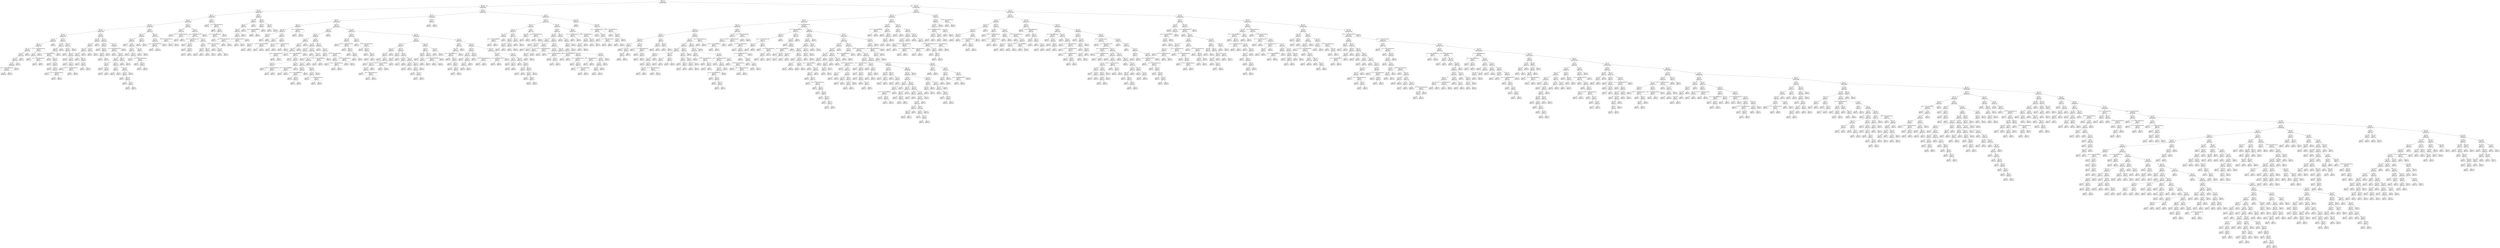 digraph Tree {
node [shape=box, style="rounded", color="black", fontname=helvetica] ;
edge [fontname=helvetica] ;
0 [label="290 <= -1.6\ngini = 0.5\nsamples = 3356\nvalue = [2623, 2607]"] ;
1 [label="139 <= -4.2\ngini = 0.5\nsamples = 806\nvalue = [668, 584]"] ;
0 -> 1 [labeldistance=2.5, labelangle=45, headlabel="True"] ;
2 [label="311 <= 0.3\ngini = 0.5\nsamples = 348\nvalue = [259, 267]"] ;
1 -> 2 ;
3 [label="382 <= 1.5\ngini = 0.5\nsamples = 320\nvalue = [229, 255]"] ;
2 -> 3 ;
4 [label="266 <= -1.5\ngini = 0.5\nsamples = 303\nvalue = [212, 248]"] ;
3 -> 4 ;
5 [label="349 <= -4.2\ngini = 0.5\nsamples = 260\nvalue = [194, 207]"] ;
4 -> 5 ;
6 [label="323 <= -4.9\ngini = 0.5\nsamples = 188\nvalue = [151, 134]"] ;
5 -> 6 ;
7 [label="296 <= -5.9\ngini = 0.5\nsamples = 135\nvalue = [98, 102]"] ;
6 -> 7 ;
8 [label="143 <= -0.4\ngini = 0.5\nsamples = 104\nvalue = [82, 75]"] ;
7 -> 8 ;
9 [label="104 <= -6.1\ngini = 0.5\nsamples = 102\nvalue = [82, 72]"] ;
8 -> 9 ;
10 [label="340 <= -2.5\ngini = 0.5\nsamples = 93\nvalue = [73, 69]"] ;
9 -> 10 ;
11 [label="26 <= -2.8\ngini = 0.5\nsamples = 92\nvalue = [71, 69]"] ;
10 -> 11 ;
12 [label="22 <= -3.2\ngini = 0.5\nsamples = 90\nvalue = [69, 68]"] ;
11 -> 12 ;
13 [label="0 <= -2.8\ngini = 0.5\nsamples = 89\nvalue = [69, 67]"] ;
12 -> 13 ;
14 [label="369 <= -1.7014117331926443e+38\ngini = 0.5\nsamples = 87\nvalue = [68, 65]"] ;
13 -> 14 ;
15 [label="gini = 0.5\nsamples = 83\nvalue = [65, 62]"] ;
14 -> 15 ;
16 [label="gini = 0.5\nsamples = 4\nvalue = [3, 3]"] ;
14 -> 16 ;
17 [label="gini = 0.4\nsamples = 2\nvalue = [1, 2]"] ;
13 -> 17 ;
18 [label="gini = 0.0\nsamples = 1\nvalue = [0, 1]"] ;
12 -> 18 ;
19 [label="gini = 0.4\nsamples = 2\nvalue = [2, 1]"] ;
11 -> 19 ;
20 [label="gini = 0.0\nsamples = 1\nvalue = [2, 0]"] ;
10 -> 20 ;
21 [label="275 <= -1.7014117331926443e+38\ngini = 0.4\nsamples = 9\nvalue = [9, 3]"] ;
9 -> 21 ;
22 [label="4 <= -3.1\ngini = 0.5\nsamples = 6\nvalue = [5, 3]"] ;
21 -> 22 ;
23 [label="gini = 0.5\nsamples = 2\nvalue = [1, 1]"] ;
22 -> 23 ;
24 [label="143 <= -1.7014117331926443e+38\ngini = 0.4\nsamples = 4\nvalue = [4, 2]"] ;
22 -> 24 ;
25 [label="gini = 0.4\nsamples = 2\nvalue = [2, 1]"] ;
24 -> 25 ;
26 [label="gini = 0.4\nsamples = 2\nvalue = [2, 1]"] ;
24 -> 26 ;
27 [label="gini = 0.0\nsamples = 3\nvalue = [4, 0]"] ;
21 -> 27 ;
28 [label="gini = 0.0\nsamples = 2\nvalue = [0, 3]"] ;
8 -> 28 ;
29 [label="212 <= -5.1\ngini = 0.5\nsamples = 31\nvalue = [16, 27]"] ;
7 -> 29 ;
30 [label="373 <= -5.2\ngini = 0.4\nsamples = 17\nvalue = [5, 16]"] ;
29 -> 30 ;
31 [label="125 <= -4.8\ngini = 0.5\nsamples = 12\nvalue = [5, 8]"] ;
30 -> 31 ;
32 [label="7 <= -1.7014117331926443e+38\ngini = 0.4\nsamples = 11\nvalue = [4, 8]"] ;
31 -> 32 ;
33 [label="gini = 0.0\nsamples = 2\nvalue = [0, 2]"] ;
32 -> 33 ;
34 [label="206 <= -5.9\ngini = 0.5\nsamples = 9\nvalue = [4, 6]"] ;
32 -> 34 ;
35 [label="gini = 0.0\nsamples = 1\nvalue = [0, 1]"] ;
34 -> 35 ;
36 [label="146 <= -6.0\ngini = 0.5\nsamples = 8\nvalue = [4, 5]"] ;
34 -> 36 ;
37 [label="gini = 0.4\nsamples = 2\nvalue = [1, 2]"] ;
36 -> 37 ;
38 [label="129 <= -5.6\ngini = 0.5\nsamples = 6\nvalue = [3, 3]"] ;
36 -> 38 ;
39 [label="gini = 0.5\nsamples = 2\nvalue = [1, 1]"] ;
38 -> 39 ;
40 [label="287 <= -1.7014117331926443e+38\ngini = 0.5\nsamples = 4\nvalue = [2, 2]"] ;
38 -> 40 ;
41 [label="gini = 0.5\nsamples = 2\nvalue = [1, 1]"] ;
40 -> 41 ;
42 [label="gini = 0.5\nsamples = 2\nvalue = [1, 1]"] ;
40 -> 42 ;
43 [label="gini = 0.0\nsamples = 1\nvalue = [1, 0]"] ;
31 -> 43 ;
44 [label="gini = 0.0\nsamples = 5\nvalue = [0, 8]"] ;
30 -> 44 ;
45 [label="142 <= -4.9\ngini = 0.5\nsamples = 14\nvalue = [11, 11]"] ;
29 -> 45 ;
46 [label="296 <= -5.2\ngini = 0.5\nsamples = 13\nvalue = [11, 9]"] ;
45 -> 46 ;
47 [label="gini = 0.0\nsamples = 1\nvalue = [1, 0]"] ;
46 -> 47 ;
48 [label="216 <= -5.0\ngini = 0.5\nsamples = 12\nvalue = [10, 9]"] ;
46 -> 48 ;
49 [label="gini = 0.5\nsamples = 4\nvalue = [6, 5]"] ;
48 -> 49 ;
50 [label="12 <= -4.9\ngini = 0.5\nsamples = 8\nvalue = [4, 4]"] ;
48 -> 50 ;
51 [label="gini = 0.5\nsamples = 2\nvalue = [1, 1]"] ;
50 -> 51 ;
52 [label="261 <= -4.9\ngini = 0.5\nsamples = 6\nvalue = [3, 3]"] ;
50 -> 52 ;
53 [label="gini = 0.5\nsamples = 2\nvalue = [1, 1]"] ;
52 -> 53 ;
54 [label="357 <= -1.7014117331926443e+38\ngini = 0.5\nsamples = 4\nvalue = [2, 2]"] ;
52 -> 54 ;
55 [label="gini = 0.5\nsamples = 2\nvalue = [1, 1]"] ;
54 -> 55 ;
56 [label="gini = 0.5\nsamples = 2\nvalue = [1, 1]"] ;
54 -> 56 ;
57 [label="gini = 0.0\nsamples = 1\nvalue = [0, 2]"] ;
45 -> 57 ;
58 [label="274 <= -4.8\ngini = 0.5\nsamples = 53\nvalue = [53, 32]"] ;
6 -> 58 ;
59 [label="312 <= -4.8\ngini = 0.3\nsamples = 19\nvalue = [21, 6]"] ;
58 -> 59 ;
60 [label="169 <= -4.8\ngini = 0.4\nsamples = 17\nvalue = [17, 6]"] ;
59 -> 60 ;
61 [label="303 <= -1.3\ngini = 0.3\nsamples = 13\nvalue = [15, 4]"] ;
60 -> 61 ;
62 [label="246 <= -5.1\ngini = 0.3\nsamples = 11\nvalue = [14, 3]"] ;
61 -> 62 ;
63 [label="gini = 0.0\nsamples = 5\nvalue = [6, 0]"] ;
62 -> 63 ;
64 [label="102 <= -4.8\ngini = 0.4\nsamples = 6\nvalue = [8, 3]"] ;
62 -> 64 ;
65 [label="gini = 0.4\nsamples = 2\nvalue = [2, 1]"] ;
64 -> 65 ;
66 [label="161 <= -3.9\ngini = 0.4\nsamples = 4\nvalue = [6, 2]"] ;
64 -> 66 ;
67 [label="gini = 0.4\nsamples = 2\nvalue = [3, 1]"] ;
66 -> 67 ;
68 [label="gini = 0.4\nsamples = 2\nvalue = [3, 1]"] ;
66 -> 68 ;
69 [label="gini = 0.5\nsamples = 2\nvalue = [1, 1]"] ;
61 -> 69 ;
70 [label="21 <= -1.6\ngini = 0.5\nsamples = 4\nvalue = [2, 2]"] ;
60 -> 70 ;
71 [label="gini = 0.5\nsamples = 2\nvalue = [1, 1]"] ;
70 -> 71 ;
72 [label="gini = 0.5\nsamples = 2\nvalue = [1, 1]"] ;
70 -> 72 ;
73 [label="gini = 0.0\nsamples = 2\nvalue = [4, 0]"] ;
59 -> 73 ;
74 [label="374 <= -4.7\ngini = 0.5\nsamples = 34\nvalue = [32, 26]"] ;
58 -> 74 ;
75 [label="341 <= -4.6\ngini = 0.4\nsamples = 8\nvalue = [4, 8]"] ;
74 -> 75 ;
76 [label="gini = 0.0\nsamples = 2\nvalue = [0, 2]"] ;
75 -> 76 ;
77 [label="396 <= -4.6\ngini = 0.5\nsamples = 6\nvalue = [4, 6]"] ;
75 -> 77 ;
78 [label="266 <= -4.5\ngini = 0.5\nsamples = 4\nvalue = [3, 5]"] ;
77 -> 78 ;
79 [label="gini = 0.4\nsamples = 2\nvalue = [1, 2]"] ;
78 -> 79 ;
80 [label="gini = 0.5\nsamples = 2\nvalue = [2, 3]"] ;
78 -> 80 ;
81 [label="gini = 0.5\nsamples = 2\nvalue = [1, 1]"] ;
77 -> 81 ;
82 [label="257 <= -4.2\ngini = 0.5\nsamples = 26\nvalue = [28, 18]"] ;
74 -> 82 ;
83 [label="28 <= -1.7014117331926443e+38\ngini = 0.5\nsamples = 24\nvalue = [23, 18]"] ;
82 -> 83 ;
84 [label="gini = 0.0\nsamples = 1\nvalue = [2, 0]"] ;
83 -> 84 ;
85 [label="276 <= -4.4\ngini = 0.5\nsamples = 23\nvalue = [21, 18]"] ;
83 -> 85 ;
86 [label="215 <= -4.5\ngini = 0.5\nsamples = 20\nvalue = [20, 15]"] ;
85 -> 86 ;
87 [label="395 <= -4.7\ngini = 0.5\nsamples = 6\nvalue = [5, 5]"] ;
86 -> 87 ;
88 [label="gini = 0.5\nsamples = 2\nvalue = [2, 2]"] ;
87 -> 88 ;
89 [label="165 <= -4.7\ngini = 0.5\nsamples = 4\nvalue = [3, 3]"] ;
87 -> 89 ;
90 [label="gini = 0.5\nsamples = 2\nvalue = [2, 2]"] ;
89 -> 90 ;
91 [label="gini = 0.5\nsamples = 2\nvalue = [1, 1]"] ;
89 -> 91 ;
92 [label="259 <= -4.5\ngini = 0.5\nsamples = 14\nvalue = [15, 10]"] ;
86 -> 92 ;
93 [label="73 <= -2.0\ngini = 0.5\nsamples = 4\nvalue = [4, 4]"] ;
92 -> 93 ;
94 [label="gini = 0.5\nsamples = 2\nvalue = [2, 2]"] ;
93 -> 94 ;
95 [label="gini = 0.5\nsamples = 2\nvalue = [2, 2]"] ;
93 -> 95 ;
96 [label="203 <= -4.4\ngini = 0.5\nsamples = 10\nvalue = [11, 6]"] ;
92 -> 96 ;
97 [label="110 <= -4.5\ngini = 0.4\nsamples = 8\nvalue = [8, 4]"] ;
96 -> 97 ;
98 [label="gini = 0.4\nsamples = 2\nvalue = [2, 1]"] ;
97 -> 98 ;
99 [label="143 <= -4.7\ngini = 0.4\nsamples = 6\nvalue = [6, 3]"] ;
97 -> 99 ;
100 [label="gini = 0.4\nsamples = 2\nvalue = [2, 1]"] ;
99 -> 100 ;
101 [label="2 <= -5.2\ngini = 0.4\nsamples = 4\nvalue = [4, 2]"] ;
99 -> 101 ;
102 [label="gini = 0.4\nsamples = 2\nvalue = [2, 1]"] ;
101 -> 102 ;
103 [label="gini = 0.4\nsamples = 2\nvalue = [2, 1]"] ;
101 -> 103 ;
104 [label="gini = 0.5\nsamples = 2\nvalue = [3, 2]"] ;
96 -> 104 ;
105 [label="280 <= -3.1\ngini = 0.4\nsamples = 3\nvalue = [1, 3]"] ;
85 -> 105 ;
106 [label="gini = 0.4\nsamples = 2\nvalue = [1, 2]"] ;
105 -> 106 ;
107 [label="gini = 0.0\nsamples = 1\nvalue = [0, 1]"] ;
105 -> 107 ;
108 [label="gini = 0.0\nsamples = 2\nvalue = [5, 0]"] ;
82 -> 108 ;
109 [label="223 <= -3.2\ngini = 0.5\nsamples = 72\nvalue = [43, 73]"] ;
5 -> 109 ;
110 [label="306 <= -4.2\ngini = 0.4\nsamples = 28\nvalue = [12, 39]"] ;
109 -> 110 ;
111 [label="382 <= -4.7\ngini = 0.4\nsamples = 22\nvalue = [11, 26]"] ;
110 -> 111 ;
112 [label="gini = 0.5\nsamples = 2\nvalue = [1, 1]"] ;
111 -> 112 ;
113 [label="2 <= -1.2\ngini = 0.4\nsamples = 20\nvalue = [10, 25]"] ;
111 -> 113 ;
114 [label="181 <= -4.3\ngini = 0.4\nsamples = 13\nvalue = [7, 16]"] ;
113 -> 114 ;
115 [label="gini = 0.4\nsamples = 2\nvalue = [1, 3]"] ;
114 -> 115 ;
116 [label="357 <= -4.3\ngini = 0.4\nsamples = 11\nvalue = [6, 13]"] ;
114 -> 116 ;
117 [label="gini = 0.4\nsamples = 4\nvalue = [3, 7]"] ;
116 -> 117 ;
118 [label="346 <= -1.7014117331926443e+38\ngini = 0.4\nsamples = 7\nvalue = [3, 6]"] ;
116 -> 118 ;
119 [label="gini = 0.4\nsamples = 3\nvalue = [1, 2]"] ;
118 -> 119 ;
120 [label="310 <= -2.9\ngini = 0.4\nsamples = 4\nvalue = [2, 4]"] ;
118 -> 120 ;
121 [label="gini = 0.4\nsamples = 2\nvalue = [1, 2]"] ;
120 -> 121 ;
122 [label="gini = 0.4\nsamples = 2\nvalue = [1, 2]"] ;
120 -> 122 ;
123 [label="141 <= 0.1\ngini = 0.4\nsamples = 7\nvalue = [3, 9]"] ;
113 -> 123 ;
124 [label="gini = 0.4\nsamples = 5\nvalue = [2, 6]"] ;
123 -> 124 ;
125 [label="gini = 0.4\nsamples = 2\nvalue = [1, 3]"] ;
123 -> 125 ;
126 [label="345 <= -3.9\ngini = 0.1\nsamples = 6\nvalue = [1, 13]"] ;
110 -> 126 ;
127 [label="gini = 0.0\nsamples = 4\nvalue = [0, 12]"] ;
126 -> 127 ;
128 [label="gini = 0.5\nsamples = 2\nvalue = [1, 1]"] ;
126 -> 128 ;
129 [label="269 <= -3.9\ngini = 0.5\nsamples = 44\nvalue = [31, 34]"] ;
109 -> 129 ;
130 [label="141 <= -2.0\ngini = 0.5\nsamples = 38\nvalue = [24, 33]"] ;
129 -> 130 ;
131 [label="358 <= -1.7014117331926443e+38\ngini = 0.5\nsamples = 35\nvalue = [24, 30]"] ;
130 -> 131 ;
132 [label="gini = 0.5\nsamples = 2\nvalue = [1, 1]"] ;
131 -> 132 ;
133 [label="gini = 0.5\nsamples = 33\nvalue = [23, 29]"] ;
131 -> 133 ;
134 [label="gini = 0.0\nsamples = 3\nvalue = [0, 3]"] ;
130 -> 134 ;
135 [label="318 <= -1.7014117331926443e+38\ngini = 0.2\nsamples = 6\nvalue = [7, 1]"] ;
129 -> 135 ;
136 [label="gini = 0.4\nsamples = 2\nvalue = [2, 1]"] ;
135 -> 136 ;
137 [label="gini = 0.0\nsamples = 4\nvalue = [5, 0]"] ;
135 -> 137 ;
138 [label="280 <= -1.1\ngini = 0.4\nsamples = 43\nvalue = [18, 41]"] ;
4 -> 138 ;
139 [label="203 <= -0.7\ngini = 0.1\nsamples = 10\nvalue = [1, 14]"] ;
138 -> 139 ;
140 [label="gini = 0.0\nsamples = 7\nvalue = [0, 11]"] ;
139 -> 140 ;
141 [label="111 <= -1.7014117331926443e+38\ngini = 0.4\nsamples = 3\nvalue = [1, 3]"] ;
139 -> 141 ;
142 [label="gini = 0.0\nsamples = 1\nvalue = [0, 2]"] ;
141 -> 142 ;
143 [label="gini = 0.5\nsamples = 2\nvalue = [1, 1]"] ;
141 -> 143 ;
144 [label="377 <= 2.7\ngini = 0.5\nsamples = 33\nvalue = [17, 27]"] ;
138 -> 144 ;
145 [label="185 <= -1.7014117331926443e+38\ngini = 0.5\nsamples = 31\nvalue = [17, 23]"] ;
144 -> 145 ;
146 [label="286 <= -1.7014117331926443e+38\ngini = 0.4\nsamples = 10\nvalue = [4, 11]"] ;
145 -> 146 ;
147 [label="gini = 0.4\nsamples = 2\nvalue = [1, 2]"] ;
146 -> 147 ;
148 [label="106 <= 0.4\ngini = 0.4\nsamples = 8\nvalue = [3, 9]"] ;
146 -> 148 ;
149 [label="gini = 0.4\nsamples = 3\nvalue = [1, 3]"] ;
148 -> 149 ;
150 [label="335 <= 0.9\ngini = 0.4\nsamples = 5\nvalue = [2, 6]"] ;
148 -> 150 ;
151 [label="gini = 0.4\nsamples = 2\nvalue = [1, 3]"] ;
150 -> 151 ;
152 [label="gini = 0.4\nsamples = 3\nvalue = [1, 3]"] ;
150 -> 152 ;
153 [label="279 <= -1.2\ngini = 0.5\nsamples = 21\nvalue = [13, 12]"] ;
145 -> 153 ;
154 [label="79 <= -0.6\ngini = 0.4\nsamples = 11\nvalue = [8, 4]"] ;
153 -> 154 ;
155 [label="144 <= -0.1\ngini = 0.3\nsamples = 4\nvalue = [4, 1]"] ;
154 -> 155 ;
156 [label="gini = 0.4\nsamples = 3\nvalue = [3, 1]"] ;
155 -> 156 ;
157 [label="gini = 0.0\nsamples = 1\nvalue = [1, 0]"] ;
155 -> 157 ;
158 [label="364 <= 0.7\ngini = 0.5\nsamples = 7\nvalue = [4, 3]"] ;
154 -> 158 ;
159 [label="gini = 0.5\nsamples = 5\nvalue = [3, 2]"] ;
158 -> 159 ;
160 [label="gini = 0.5\nsamples = 2\nvalue = [1, 1]"] ;
158 -> 160 ;
161 [label="348 <= -1.7014117331926443e+38\ngini = 0.5\nsamples = 10\nvalue = [5, 8]"] ;
153 -> 161 ;
162 [label="gini = 0.0\nsamples = 1\nvalue = [0, 1]"] ;
161 -> 162 ;
163 [label="197 <= 0.7\ngini = 0.5\nsamples = 9\nvalue = [5, 7]"] ;
161 -> 163 ;
164 [label="gini = 0.5\nsamples = 7\nvalue = [4, 6]"] ;
163 -> 164 ;
165 [label="gini = 0.5\nsamples = 2\nvalue = [1, 1]"] ;
163 -> 165 ;
166 [label="gini = 0.0\nsamples = 2\nvalue = [0, 4]"] ;
144 -> 166 ;
167 [label="162 <= -0.7\ngini = 0.4\nsamples = 17\nvalue = [17, 7]"] ;
3 -> 167 ;
168 [label="gini = 0.0\nsamples = 3\nvalue = [4, 0]"] ;
167 -> 168 ;
169 [label="38 <= -1.7014117331926443e+38\ngini = 0.5\nsamples = 14\nvalue = [13, 7]"] ;
167 -> 169 ;
170 [label="gini = 0.0\nsamples = 1\nvalue = [1, 0]"] ;
169 -> 170 ;
171 [label="21 <= 3.0\ngini = 0.5\nsamples = 13\nvalue = [12, 7]"] ;
169 -> 171 ;
172 [label="78 <= -1.7014117331926443e+38\ngini = 0.4\nsamples = 8\nvalue = [8, 4]"] ;
171 -> 172 ;
173 [label="gini = 0.4\nsamples = 2\nvalue = [2, 1]"] ;
172 -> 173 ;
174 [label="368 <= -1.7014117331926443e+38\ngini = 0.4\nsamples = 6\nvalue = [6, 3]"] ;
172 -> 174 ;
175 [label="gini = 0.4\nsamples = 4\nvalue = [4, 2]"] ;
174 -> 175 ;
176 [label="gini = 0.4\nsamples = 2\nvalue = [2, 1]"] ;
174 -> 176 ;
177 [label="gini = 0.5\nsamples = 5\nvalue = [4, 3]"] ;
171 -> 177 ;
178 [label="188 <= 0.9\ngini = 0.4\nsamples = 28\nvalue = [30, 12]"] ;
2 -> 178 ;
179 [label="120 <= 0.8\ngini = 0.3\nsamples = 15\nvalue = [21, 5]"] ;
178 -> 179 ;
180 [label="260 <= 0.7\ngini = 0.4\nsamples = 12\nvalue = [16, 5]"] ;
179 -> 180 ;
181 [label="346 <= 5.5\ngini = 0.4\nsamples = 10\nvalue = [13, 5]"] ;
180 -> 181 ;
182 [label="152 <= 0.5\ngini = 0.4\nsamples = 8\nvalue = [11, 4]"] ;
181 -> 182 ;
183 [label="395 <= -1.7014117331926443e+38\ngini = 0.4\nsamples = 5\nvalue = [6, 2]"] ;
182 -> 183 ;
184 [label="gini = 0.4\nsamples = 2\nvalue = [3, 1]"] ;
183 -> 184 ;
185 [label="gini = 0.4\nsamples = 3\nvalue = [3, 1]"] ;
183 -> 185 ;
186 [label="gini = 0.4\nsamples = 3\nvalue = [5, 2]"] ;
182 -> 186 ;
187 [label="gini = 0.4\nsamples = 2\nvalue = [2, 1]"] ;
181 -> 187 ;
188 [label="gini = 0.0\nsamples = 2\nvalue = [3, 0]"] ;
180 -> 188 ;
189 [label="gini = 0.0\nsamples = 3\nvalue = [5, 0]"] ;
179 -> 189 ;
190 [label="259 <= 3.3\ngini = 0.5\nsamples = 13\nvalue = [9, 7]"] ;
178 -> 190 ;
191 [label="278 <= 1.9\ngini = 0.4\nsamples = 7\nvalue = [6, 3]"] ;
190 -> 191 ;
192 [label="295 <= -1.7014117331926443e+38\ngini = 0.5\nsamples = 5\nvalue = [4, 3]"] ;
191 -> 192 ;
193 [label="gini = 0.5\nsamples = 3\nvalue = [3, 2]"] ;
192 -> 193 ;
194 [label="gini = 0.5\nsamples = 2\nvalue = [1, 1]"] ;
192 -> 194 ;
195 [label="gini = 0.0\nsamples = 2\nvalue = [2, 0]"] ;
191 -> 195 ;
196 [label="116 <= 5.0\ngini = 0.5\nsamples = 6\nvalue = [3, 4]"] ;
190 -> 196 ;
197 [label="gini = 0.5\nsamples = 2\nvalue = [1, 1]"] ;
196 -> 197 ;
198 [label="gini = 0.5\nsamples = 4\nvalue = [2, 3]"] ;
196 -> 198 ;
199 [label="267 <= -1.6\ngini = 0.5\nsamples = 458\nvalue = [409, 317]"] ;
1 -> 199 ;
200 [label="290 <= -1.7\ngini = 0.5\nsamples = 302\nvalue = [289, 194]"] ;
199 -> 200 ;
201 [label="159 <= -3.7\ngini = 0.5\nsamples = 295\nvalue = [276, 193]"] ;
200 -> 201 ;
202 [label="214 <= -4.0\ngini = 0.4\nsamples = 36\nvalue = [45, 15]"] ;
201 -> 202 ;
203 [label="357 <= -5.0\ngini = 0.5\nsamples = 25\nvalue = [25, 14]"] ;
202 -> 203 ;
204 [label="372 <= -4.8\ngini = 0.5\nsamples = 4\nvalue = [3, 5]"] ;
203 -> 204 ;
205 [label="gini = 0.5\nsamples = 2\nvalue = [2, 3]"] ;
204 -> 205 ;
206 [label="gini = 0.4\nsamples = 2\nvalue = [1, 2]"] ;
204 -> 206 ;
207 [label="21 <= -4.0\ngini = 0.4\nsamples = 21\nvalue = [22, 9]"] ;
203 -> 207 ;
208 [label="96 <= -4.3\ngini = 0.3\nsamples = 9\nvalue = [13, 3]"] ;
207 -> 208 ;
209 [label="162 <= -4.1\ngini = 0.5\nsamples = 4\nvalue = [3, 2]"] ;
208 -> 209 ;
210 [label="gini = 0.5\nsamples = 2\nvalue = [1, 1]"] ;
209 -> 210 ;
211 [label="gini = 0.4\nsamples = 2\nvalue = [2, 1]"] ;
209 -> 211 ;
212 [label="135 <= -1.7014117331926443e+38\ngini = 0.2\nsamples = 5\nvalue = [10, 1]"] ;
208 -> 212 ;
213 [label="gini = 0.3\nsamples = 2\nvalue = [5, 1]"] ;
212 -> 213 ;
214 [label="gini = 0.0\nsamples = 3\nvalue = [5, 0]"] ;
212 -> 214 ;
215 [label="2 <= -1.4\ngini = 0.5\nsamples = 12\nvalue = [9, 6]"] ;
207 -> 215 ;
216 [label="10 <= -2.7\ngini = 0.5\nsamples = 4\nvalue = [2, 2]"] ;
215 -> 216 ;
217 [label="gini = 0.5\nsamples = 2\nvalue = [1, 1]"] ;
216 -> 217 ;
218 [label="gini = 0.5\nsamples = 2\nvalue = [1, 1]"] ;
216 -> 218 ;
219 [label="340 <= -1.7014117331926443e+38\ngini = 0.5\nsamples = 8\nvalue = [7, 4]"] ;
215 -> 219 ;
220 [label="gini = 0.4\nsamples = 2\nvalue = [2, 1]"] ;
219 -> 220 ;
221 [label="gini = 0.5\nsamples = 6\nvalue = [5, 3]"] ;
219 -> 221 ;
222 [label="164 <= -1.7014117331926443e+38\ngini = 0.1\nsamples = 11\nvalue = [20, 1]"] ;
202 -> 222 ;
223 [label="gini = 0.4\nsamples = 2\nvalue = [2, 1]"] ;
222 -> 223 ;
224 [label="gini = 0.0\nsamples = 9\nvalue = [18, 0]"] ;
222 -> 224 ;
225 [label="334 <= -2.8\ngini = 0.5\nsamples = 259\nvalue = [231, 178]"] ;
201 -> 225 ;
226 [label="234 <= 3.0\ngini = 0.5\nsamples = 82\nvalue = [61, 69]"] ;
225 -> 226 ;
227 [label="395 <= -5.5\ngini = 0.5\nsamples = 78\nvalue = [61, 63]"] ;
226 -> 227 ;
228 [label="20 <= -3.6\ngini = 0.4\nsamples = 18\nvalue = [24, 11]"] ;
227 -> 228 ;
229 [label="178 <= 0.7\ngini = 0.5\nsamples = 13\nvalue = [17, 11]"] ;
228 -> 229 ;
230 [label="341 <= 1.8\ngini = 0.5\nsamples = 11\nvalue = [13, 11]"] ;
229 -> 230 ;
231 [label="188 <= -1.7014117331926443e+38\ngini = 0.5\nsamples = 9\nvalue = [12, 9]"] ;
230 -> 231 ;
232 [label="gini = 0.5\nsamples = 2\nvalue = [2, 2]"] ;
231 -> 232 ;
233 [label="gini = 0.5\nsamples = 7\nvalue = [10, 7]"] ;
231 -> 233 ;
234 [label="gini = 0.4\nsamples = 2\nvalue = [1, 2]"] ;
230 -> 234 ;
235 [label="gini = 0.0\nsamples = 2\nvalue = [4, 0]"] ;
229 -> 235 ;
236 [label="gini = 0.0\nsamples = 5\nvalue = [7, 0]"] ;
228 -> 236 ;
237 [label="62 <= -2.4\ngini = 0.5\nsamples = 60\nvalue = [37, 52]"] ;
227 -> 237 ;
238 [label="6 <= -4.3\ngini = 0.5\nsamples = 42\nvalue = [22, 40]"] ;
237 -> 238 ;
239 [label="89 <= 1.4\ngini = 0.5\nsamples = 13\nvalue = [11, 8]"] ;
238 -> 239 ;
240 [label="56 <= -1.7014117331926443e+38\ngini = 0.5\nsamples = 12\nvalue = [11, 7]"] ;
239 -> 240 ;
241 [label="gini = 0.0\nsamples = 1\nvalue = [1, 0]"] ;
240 -> 241 ;
242 [label="252 <= -4.4\ngini = 0.5\nsamples = 11\nvalue = [10, 7]"] ;
240 -> 242 ;
243 [label="145 <= -4.7\ngini = 0.5\nsamples = 6\nvalue = [4, 4]"] ;
242 -> 243 ;
244 [label="gini = 0.5\nsamples = 2\nvalue = [1, 1]"] ;
243 -> 244 ;
245 [label="180 <= -1.7014117331926443e+38\ngini = 0.5\nsamples = 4\nvalue = [3, 3]"] ;
243 -> 245 ;
246 [label="gini = 0.5\nsamples = 2\nvalue = [2, 2]"] ;
245 -> 246 ;
247 [label="gini = 0.5\nsamples = 2\nvalue = [1, 1]"] ;
245 -> 247 ;
248 [label="101 <= -4.0\ngini = 0.4\nsamples = 5\nvalue = [6, 3]"] ;
242 -> 248 ;
249 [label="133 <= -1.7014117331926443e+38\ngini = 0.5\nsamples = 4\nvalue = [5, 3]"] ;
248 -> 249 ;
250 [label="gini = 0.4\nsamples = 2\nvalue = [2, 1]"] ;
249 -> 250 ;
251 [label="gini = 0.5\nsamples = 2\nvalue = [3, 2]"] ;
249 -> 251 ;
252 [label="gini = 0.0\nsamples = 1\nvalue = [1, 0]"] ;
248 -> 252 ;
253 [label="gini = 0.0\nsamples = 1\nvalue = [0, 1]"] ;
239 -> 253 ;
254 [label="52 <= -3.6\ngini = 0.4\nsamples = 29\nvalue = [11, 32]"] ;
238 -> 254 ;
255 [label="gini = 0.0\nsamples = 6\nvalue = [0, 11]"] ;
254 -> 255 ;
256 [label="357 <= -3.4\ngini = 0.5\nsamples = 23\nvalue = [11, 21]"] ;
254 -> 256 ;
257 [label="gini = 0.0\nsamples = 3\nvalue = [0, 3]"] ;
256 -> 257 ;
258 [label="66 <= -2.7\ngini = 0.5\nsamples = 20\nvalue = [11, 18]"] ;
256 -> 258 ;
259 [label="48 <= -2.9\ngini = 0.5\nsamples = 17\nvalue = [10, 14]"] ;
258 -> 259 ;
260 [label="368 <= -3.0\ngini = 0.4\nsamples = 8\nvalue = [3, 6]"] ;
259 -> 260 ;
261 [label="221 <= -1.7014117331926443e+38\ngini = 0.5\nsamples = 7\nvalue = [3, 5]"] ;
260 -> 261 ;
262 [label="gini = 0.5\nsamples = 2\nvalue = [1, 1]"] ;
261 -> 262 ;
263 [label="240 <= -3.1\ngini = 0.4\nsamples = 5\nvalue = [2, 4]"] ;
261 -> 263 ;
264 [label="gini = 0.4\nsamples = 2\nvalue = [1, 2]"] ;
263 -> 264 ;
265 [label="gini = 0.4\nsamples = 3\nvalue = [1, 2]"] ;
263 -> 265 ;
266 [label="gini = 0.0\nsamples = 1\nvalue = [0, 1]"] ;
260 -> 266 ;
267 [label="333 <= -2.8\ngini = 0.5\nsamples = 9\nvalue = [7, 8]"] ;
259 -> 267 ;
268 [label="47 <= -2.8\ngini = 0.5\nsamples = 6\nvalue = [4, 4]"] ;
267 -> 268 ;
269 [label="gini = 0.5\nsamples = 2\nvalue = [2, 2]"] ;
268 -> 269 ;
270 [label="21 <= -1.7014117331926443e+38\ngini = 0.5\nsamples = 4\nvalue = [2, 2]"] ;
268 -> 270 ;
271 [label="gini = 0.5\nsamples = 2\nvalue = [1, 1]"] ;
270 -> 271 ;
272 [label="gini = 0.5\nsamples = 2\nvalue = [1, 1]"] ;
270 -> 272 ;
273 [label="gini = 0.5\nsamples = 3\nvalue = [3, 4]"] ;
267 -> 273 ;
274 [label="gini = 0.3\nsamples = 3\nvalue = [1, 4]"] ;
258 -> 274 ;
275 [label="396 <= -1.9\ngini = 0.5\nsamples = 18\nvalue = [15, 12]"] ;
237 -> 275 ;
276 [label="gini = 0.0\nsamples = 3\nvalue = [3, 0]"] ;
275 -> 276 ;
277 [label="22 <= -1.6\ngini = 0.5\nsamples = 15\nvalue = [12, 12]"] ;
275 -> 277 ;
278 [label="105 <= -1.6\ngini = 0.4\nsamples = 6\nvalue = [2, 5]"] ;
277 -> 278 ;
279 [label="255 <= -1.7014117331926443e+38\ngini = 0.5\nsamples = 4\nvalue = [2, 3]"] ;
278 -> 279 ;
280 [label="gini = 0.5\nsamples = 2\nvalue = [1, 1]"] ;
279 -> 280 ;
281 [label="gini = 0.4\nsamples = 2\nvalue = [1, 2]"] ;
279 -> 281 ;
282 [label="gini = 0.0\nsamples = 2\nvalue = [0, 2]"] ;
278 -> 282 ;
283 [label="284 <= -1.7014117331926443e+38\ngini = 0.5\nsamples = 9\nvalue = [10, 7]"] ;
277 -> 283 ;
284 [label="5 <= -0.9\ngini = 0.5\nsamples = 6\nvalue = [6, 6]"] ;
283 -> 284 ;
285 [label="gini = 0.5\nsamples = 2\nvalue = [3, 3]"] ;
284 -> 285 ;
286 [label="248 <= -1.7014117331926443e+38\ngini = 0.5\nsamples = 4\nvalue = [3, 3]"] ;
284 -> 286 ;
287 [label="gini = 0.5\nsamples = 2\nvalue = [1, 1]"] ;
286 -> 287 ;
288 [label="gini = 0.5\nsamples = 2\nvalue = [2, 2]"] ;
286 -> 288 ;
289 [label="38 <= -1.7014117331926443e+38\ngini = 0.3\nsamples = 3\nvalue = [4, 1]"] ;
283 -> 289 ;
290 [label="gini = 0.0\nsamples = 1\nvalue = [1, 0]"] ;
289 -> 290 ;
291 [label="gini = 0.4\nsamples = 2\nvalue = [3, 1]"] ;
289 -> 291 ;
292 [label="gini = 0.0\nsamples = 4\nvalue = [0, 6]"] ;
226 -> 292 ;
293 [label="121 <= -3.8\ngini = 0.5\nsamples = 177\nvalue = [170, 109]"] ;
225 -> 293 ;
294 [label="250 <= -2.8\ngini = 0.5\nsamples = 21\nvalue = [14, 20]"] ;
293 -> 294 ;
295 [label="399 <= -2.6\ngini = 0.5\nsamples = 11\nvalue = [10, 6]"] ;
294 -> 295 ;
296 [label="gini = 0.0\nsamples = 3\nvalue = [3, 0]"] ;
295 -> 296 ;
297 [label="345 <= -1.7014117331926443e+38\ngini = 0.5\nsamples = 8\nvalue = [7, 6]"] ;
295 -> 297 ;
298 [label="gini = 0.5\nsamples = 2\nvalue = [3, 2]"] ;
297 -> 298 ;
299 [label="399 <= -1.5\ngini = 0.5\nsamples = 6\nvalue = [4, 4]"] ;
297 -> 299 ;
300 [label="gini = 0.5\nsamples = 2\nvalue = [1, 1]"] ;
299 -> 300 ;
301 [label="232 <= 6.5\ngini = 0.5\nsamples = 4\nvalue = [3, 3]"] ;
299 -> 301 ;
302 [label="gini = 0.5\nsamples = 2\nvalue = [2, 2]"] ;
301 -> 302 ;
303 [label="gini = 0.5\nsamples = 2\nvalue = [1, 1]"] ;
301 -> 303 ;
304 [label="112 <= -1.9\ngini = 0.3\nsamples = 10\nvalue = [4, 14]"] ;
294 -> 304 ;
305 [label="gini = 0.0\nsamples = 2\nvalue = [0, 6]"] ;
304 -> 305 ;
306 [label="370 <= -1.7014117331926443e+38\ngini = 0.4\nsamples = 8\nvalue = [4, 8]"] ;
304 -> 306 ;
307 [label="gini = 0.4\nsamples = 2\nvalue = [1, 2]"] ;
306 -> 307 ;
308 [label="103 <= -1.5\ngini = 0.4\nsamples = 6\nvalue = [3, 6]"] ;
306 -> 308 ;
309 [label="gini = 0.4\nsamples = 2\nvalue = [1, 2]"] ;
308 -> 309 ;
310 [label="352 <= -1.0\ngini = 0.4\nsamples = 4\nvalue = [2, 4]"] ;
308 -> 310 ;
311 [label="gini = 0.4\nsamples = 2\nvalue = [1, 2]"] ;
310 -> 311 ;
312 [label="gini = 0.4\nsamples = 2\nvalue = [1, 2]"] ;
310 -> 312 ;
313 [label="49 <= -1.9\ngini = 0.5\nsamples = 156\nvalue = [156, 89]"] ;
293 -> 313 ;
314 [label="308 <= -2.0\ngini = 0.4\nsamples = 68\nvalue = [85, 32]"] ;
313 -> 314 ;
315 [label="70 <= -2.6\ngini = 0.4\nsamples = 47\nvalue = [51, 25]"] ;
314 -> 315 ;
316 [label="245 <= -2.5\ngini = 0.3\nsamples = 18\nvalue = [23, 6]"] ;
315 -> 316 ;
317 [label="336 <= -2.9\ngini = 0.4\nsamples = 15\nvalue = [17, 6]"] ;
316 -> 317 ;
318 [label="gini = 0.0\nsamples = 1\nvalue = [2, 0]"] ;
317 -> 318 ;
319 [label="76 <= -3.2\ngini = 0.4\nsamples = 14\nvalue = [15, 6]"] ;
317 -> 319 ;
320 [label="gini = 0.5\nsamples = 2\nvalue = [1, 1]"] ;
319 -> 320 ;
321 [label="118 <= -2.5\ngini = 0.4\nsamples = 12\nvalue = [14, 5]"] ;
319 -> 321 ;
322 [label="263 <= -2.9\ngini = 0.4\nsamples = 10\nvalue = [12, 4]"] ;
321 -> 322 ;
323 [label="gini = 0.4\nsamples = 4\nvalue = [3, 1]"] ;
322 -> 323 ;
324 [label="360 <= -1.7014117331926443e+38\ngini = 0.4\nsamples = 6\nvalue = [9, 3]"] ;
322 -> 324 ;
325 [label="gini = 0.4\nsamples = 2\nvalue = [3, 1]"] ;
324 -> 325 ;
326 [label="gini = 0.4\nsamples = 4\nvalue = [6, 2]"] ;
324 -> 326 ;
327 [label="gini = 0.4\nsamples = 2\nvalue = [2, 1]"] ;
321 -> 327 ;
328 [label="gini = 0.0\nsamples = 3\nvalue = [6, 0]"] ;
316 -> 328 ;
329 [label="189 <= -2.5\ngini = 0.5\nsamples = 29\nvalue = [28, 19]"] ;
315 -> 329 ;
330 [label="262 <= -1.4\ngini = 0.4\nsamples = 7\nvalue = [4, 8]"] ;
329 -> 330 ;
331 [label="235 <= -2.5\ngini = 0.5\nsamples = 6\nvalue = [4, 7]"] ;
330 -> 331 ;
332 [label="201 <= -1.7014117331926443e+38\ngini = 0.4\nsamples = 4\nvalue = [3, 6]"] ;
331 -> 332 ;
333 [label="gini = 0.4\nsamples = 2\nvalue = [1, 2]"] ;
332 -> 333 ;
334 [label="gini = 0.4\nsamples = 2\nvalue = [2, 4]"] ;
332 -> 334 ;
335 [label="gini = 0.5\nsamples = 2\nvalue = [1, 1]"] ;
331 -> 335 ;
336 [label="gini = 0.0\nsamples = 1\nvalue = [0, 1]"] ;
330 -> 336 ;
337 [label="78 <= -2.1\ngini = 0.4\nsamples = 22\nvalue = [24, 11]"] ;
329 -> 337 ;
338 [label="267 <= -2.4\ngini = 0.2\nsamples = 6\nvalue = [9, 1]"] ;
337 -> 338 ;
339 [label="gini = 0.3\nsamples = 3\nvalue = [4, 1]"] ;
338 -> 339 ;
340 [label="gini = 0.0\nsamples = 3\nvalue = [5, 0]"] ;
338 -> 340 ;
341 [label="113 <= -2.0\ngini = 0.5\nsamples = 16\nvalue = [15, 10]"] ;
337 -> 341 ;
342 [label="76 <= -2.0\ngini = 0.5\nsamples = 4\nvalue = [4, 4]"] ;
341 -> 342 ;
343 [label="gini = 0.5\nsamples = 2\nvalue = [2, 2]"] ;
342 -> 343 ;
344 [label="gini = 0.5\nsamples = 2\nvalue = [2, 2]"] ;
342 -> 344 ;
345 [label="163 <= -1.9\ngini = 0.5\nsamples = 12\nvalue = [11, 6]"] ;
341 -> 345 ;
346 [label="259 <= -2.1\ngini = 0.4\nsamples = 8\nvalue = [8, 4]"] ;
345 -> 346 ;
347 [label="gini = 0.4\nsamples = 4\nvalue = [4, 2]"] ;
346 -> 347 ;
348 [label="317 <= -1.9\ngini = 0.4\nsamples = 4\nvalue = [4, 2]"] ;
346 -> 348 ;
349 [label="gini = 0.4\nsamples = 2\nvalue = [2, 1]"] ;
348 -> 349 ;
350 [label="gini = 0.4\nsamples = 2\nvalue = [2, 1]"] ;
348 -> 350 ;
351 [label="gini = 0.5\nsamples = 4\nvalue = [3, 2]"] ;
345 -> 351 ;
352 [label="114 <= -1.8\ngini = 0.3\nsamples = 21\nvalue = [34, 7]"] ;
314 -> 352 ;
353 [label="185 <= -2.2\ngini = 0.2\nsamples = 17\nvalue = [30, 4]"] ;
352 -> 353 ;
354 [label="300 <= -2.4\ngini = 0.4\nsamples = 5\nvalue = [6, 2]"] ;
353 -> 354 ;
355 [label="gini = 0.0\nsamples = 1\nvalue = [1, 0]"] ;
354 -> 355 ;
356 [label="66 <= -2.1\ngini = 0.4\nsamples = 4\nvalue = [5, 2]"] ;
354 -> 356 ;
357 [label="gini = 0.4\nsamples = 2\nvalue = [3, 1]"] ;
356 -> 357 ;
358 [label="gini = 0.4\nsamples = 2\nvalue = [2, 1]"] ;
356 -> 358 ;
359 [label="194 <= -1.8\ngini = 0.1\nsamples = 12\nvalue = [24, 2]"] ;
353 -> 359 ;
360 [label="37 <= -1.7014117331926443e+38\ngini = 0.1\nsamples = 10\nvalue = [21, 1]"] ;
359 -> 360 ;
361 [label="gini = 0.2\nsamples = 4\nvalue = [9, 1]"] ;
360 -> 361 ;
362 [label="gini = 0.0\nsamples = 6\nvalue = [12, 0]"] ;
360 -> 362 ;
363 [label="gini = 0.4\nsamples = 2\nvalue = [3, 1]"] ;
359 -> 363 ;
364 [label="327 <= 0.8\ngini = 0.5\nsamples = 4\nvalue = [4, 3]"] ;
352 -> 364 ;
365 [label="gini = 0.4\nsamples = 2\nvalue = [1, 2]"] ;
364 -> 365 ;
366 [label="gini = 0.4\nsamples = 2\nvalue = [3, 1]"] ;
364 -> 366 ;
367 [label="211 <= -2.0\ngini = 0.5\nsamples = 88\nvalue = [71, 57]"] ;
313 -> 367 ;
368 [label="256 <= 3.1\ngini = 0.4\nsamples = 22\nvalue = [26, 11]"] ;
367 -> 368 ;
369 [label="364 <= -1.7\ngini = 0.4\nsamples = 21\nvalue = [26, 10]"] ;
368 -> 369 ;
370 [label="364 <= -1.7014117331926443e+38\ngini = 0.4\nsamples = 19\nvalue = [22, 10]"] ;
369 -> 370 ;
371 [label="gini = 0.5\nsamples = 11\nvalue = [12, 7]"] ;
370 -> 371 ;
372 [label="262 <= -2.0\ngini = 0.4\nsamples = 8\nvalue = [10, 3]"] ;
370 -> 372 ;
373 [label="gini = 0.0\nsamples = 1\nvalue = [1, 0]"] ;
372 -> 373 ;
374 [label="386 <= -2.1\ngini = 0.4\nsamples = 7\nvalue = [9, 3]"] ;
372 -> 374 ;
375 [label="gini = 0.4\nsamples = 3\nvalue = [3, 1]"] ;
374 -> 375 ;
376 [label="279 <= -1.8\ngini = 0.4\nsamples = 4\nvalue = [6, 2]"] ;
374 -> 376 ;
377 [label="gini = 0.4\nsamples = 2\nvalue = [3, 1]"] ;
376 -> 377 ;
378 [label="gini = 0.4\nsamples = 2\nvalue = [3, 1]"] ;
376 -> 378 ;
379 [label="gini = 0.0\nsamples = 2\nvalue = [4, 0]"] ;
369 -> 379 ;
380 [label="gini = 0.0\nsamples = 1\nvalue = [0, 1]"] ;
368 -> 380 ;
381 [label="271 <= -1.9\ngini = 0.5\nsamples = 66\nvalue = [45, 46]"] ;
367 -> 381 ;
382 [label="125 <= -1.9\ngini = 0.5\nsamples = 33\nvalue = [29, 17]"] ;
381 -> 382 ;
383 [label="43 <= -1.9\ngini = 0.5\nsamples = 22\nvalue = [13, 15]"] ;
382 -> 383 ;
384 [label="gini = 0.0\nsamples = 2\nvalue = [0, 2]"] ;
383 -> 384 ;
385 [label="168 <= -0.3\ngini = 0.5\nsamples = 20\nvalue = [13, 13]"] ;
383 -> 385 ;
386 [label="141 <= -1.9\ngini = 0.5\nsamples = 17\nvalue = [11, 12]"] ;
385 -> 386 ;
387 [label="gini = 0.5\nsamples = 10\nvalue = [6, 7]"] ;
386 -> 387 ;
388 [label="gini = 0.5\nsamples = 7\nvalue = [5, 5]"] ;
386 -> 388 ;
389 [label="gini = 0.4\nsamples = 3\nvalue = [2, 1]"] ;
385 -> 389 ;
390 [label="241 <= -2.0\ngini = 0.2\nsamples = 11\nvalue = [16, 2]"] ;
382 -> 390 ;
391 [label="gini = 0.5\nsamples = 2\nvalue = [1, 1]"] ;
390 -> 391 ;
392 [label="364 <= -1.7014117331926443e+38\ngini = 0.1\nsamples = 9\nvalue = [15, 1]"] ;
390 -> 392 ;
393 [label="gini = 0.3\nsamples = 2\nvalue = [4, 1]"] ;
392 -> 393 ;
394 [label="gini = 0.0\nsamples = 7\nvalue = [11, 0]"] ;
392 -> 394 ;
395 [label="372 <= -1.9\ngini = 0.5\nsamples = 33\nvalue = [16, 29]"] ;
381 -> 395 ;
396 [label="311 <= -1.5\ngini = 0.4\nsamples = 7\nvalue = [6, 3]"] ;
395 -> 396 ;
397 [label="44 <= -1.7014117331926443e+38\ngini = 0.5\nsamples = 6\nvalue = [5, 3]"] ;
396 -> 397 ;
398 [label="gini = 0.5\nsamples = 4\nvalue = [3, 2]"] ;
397 -> 398 ;
399 [label="gini = 0.4\nsamples = 2\nvalue = [2, 1]"] ;
397 -> 399 ;
400 [label="gini = 0.0\nsamples = 1\nvalue = [1, 0]"] ;
396 -> 400 ;
401 [label="297 <= -1.7\ngini = 0.4\nsamples = 26\nvalue = [10, 26]"] ;
395 -> 401 ;
402 [label="18 <= -1.4\ngini = 0.2\nsamples = 7\nvalue = [1, 10]"] ;
401 -> 402 ;
403 [label="gini = 0.0\nsamples = 4\nvalue = [0, 7]"] ;
402 -> 403 ;
404 [label="346 <= -1.8\ngini = 0.4\nsamples = 3\nvalue = [1, 3]"] ;
402 -> 404 ;
405 [label="gini = 0.4\nsamples = 2\nvalue = [1, 2]"] ;
404 -> 405 ;
406 [label="gini = 0.0\nsamples = 1\nvalue = [0, 1]"] ;
404 -> 406 ;
407 [label="303 <= -2.6\ngini = 0.5\nsamples = 19\nvalue = [9, 16]"] ;
401 -> 407 ;
408 [label="gini = 0.0\nsamples = 2\nvalue = [0, 2]"] ;
407 -> 408 ;
409 [label="323 <= -1.8\ngini = 0.5\nsamples = 17\nvalue = [9, 14]"] ;
407 -> 409 ;
410 [label="53 <= -1.5\ngini = 0.4\nsamples = 7\nvalue = [3, 7]"] ;
409 -> 410 ;
411 [label="gini = 0.4\nsamples = 2\nvalue = [1, 3]"] ;
410 -> 411 ;
412 [label="gini = 0.4\nsamples = 5\nvalue = [2, 4]"] ;
410 -> 412 ;
413 [label="209 <= 1.2\ngini = 0.5\nsamples = 10\nvalue = [6, 7]"] ;
409 -> 413 ;
414 [label="93 <= -1.9\ngini = 0.5\nsamples = 8\nvalue = [4, 4]"] ;
413 -> 414 ;
415 [label="gini = 0.5\nsamples = 4\nvalue = [2, 2]"] ;
414 -> 415 ;
416 [label="327 <= 3.7\ngini = 0.5\nsamples = 4\nvalue = [2, 2]"] ;
414 -> 416 ;
417 [label="gini = 0.5\nsamples = 2\nvalue = [1, 1]"] ;
416 -> 417 ;
418 [label="gini = 0.5\nsamples = 2\nvalue = [1, 1]"] ;
416 -> 418 ;
419 [label="gini = 0.5\nsamples = 2\nvalue = [2, 3]"] ;
413 -> 419 ;
420 [label="379 <= -1.7\ngini = 0.1\nsamples = 7\nvalue = [13, 1]"] ;
200 -> 420 ;
421 [label="gini = 0.2\nsamples = 3\nvalue = [6, 1]"] ;
420 -> 421 ;
422 [label="gini = 0.0\nsamples = 4\nvalue = [7, 0]"] ;
420 -> 422 ;
423 [label="8 <= 11.1\ngini = 0.5\nsamples = 156\nvalue = [120, 123]"] ;
199 -> 423 ;
424 [label="274 <= -1.8\ngini = 0.5\nsamples = 133\nvalue = [95, 114]"] ;
423 -> 424 ;
425 [label="321 <= 0.1\ngini = 0.4\nsamples = 44\nvalue = [22, 45]"] ;
424 -> 425 ;
426 [label="31 <= -1.6\ngini = 0.5\nsamples = 29\nvalue = [17, 25]"] ;
425 -> 426 ;
427 [label="377 <= 5.6\ngini = 0.4\nsamples = 12\nvalue = [6, 13]"] ;
426 -> 427 ;
428 [label="370 <= -1.7014117331926443e+38\ngini = 0.4\nsamples = 5\nvalue = [3, 6]"] ;
427 -> 428 ;
429 [label="gini = 0.4\nsamples = 3\nvalue = [2, 4]"] ;
428 -> 429 ;
430 [label="gini = 0.4\nsamples = 2\nvalue = [1, 2]"] ;
428 -> 430 ;
431 [label="gini = 0.4\nsamples = 7\nvalue = [3, 7]"] ;
427 -> 431 ;
432 [label="150 <= -0.2\ngini = 0.5\nsamples = 17\nvalue = [11, 12]"] ;
426 -> 432 ;
433 [label="323 <= -1.3\ngini = 0.5\nsamples = 9\nvalue = [8, 6]"] ;
432 -> 433 ;
434 [label="225 <= -0.5\ngini = 0.4\nsamples = 5\nvalue = [4, 2]"] ;
433 -> 434 ;
435 [label="gini = 0.4\nsamples = 2\nvalue = [2, 1]"] ;
434 -> 435 ;
436 [label="gini = 0.4\nsamples = 3\nvalue = [2, 1]"] ;
434 -> 436 ;
437 [label="363 <= 0.9\ngini = 0.5\nsamples = 4\nvalue = [4, 4]"] ;
433 -> 437 ;
438 [label="gini = 0.5\nsamples = 2\nvalue = [2, 2]"] ;
437 -> 438 ;
439 [label="gini = 0.5\nsamples = 2\nvalue = [2, 2]"] ;
437 -> 439 ;
440 [label="0 <= -0.5\ngini = 0.4\nsamples = 8\nvalue = [3, 6]"] ;
432 -> 440 ;
441 [label="gini = 0.0\nsamples = 2\nvalue = [0, 2]"] ;
440 -> 441 ;
442 [label="gini = 0.5\nsamples = 6\nvalue = [3, 4]"] ;
440 -> 442 ;
443 [label="19 <= -2.9\ngini = 0.3\nsamples = 15\nvalue = [5, 20]"] ;
425 -> 443 ;
444 [label="355 <= -1.4\ngini = 0.5\nsamples = 7\nvalue = [4, 5]"] ;
443 -> 444 ;
445 [label="gini = 0.4\nsamples = 3\nvalue = [1, 2]"] ;
444 -> 445 ;
446 [label="gini = 0.5\nsamples = 4\nvalue = [3, 3]"] ;
444 -> 446 ;
447 [label="138 <= -1.7014117331926443e+38\ngini = 0.1\nsamples = 8\nvalue = [1, 15]"] ;
443 -> 447 ;
448 [label="gini = 0.4\nsamples = 2\nvalue = [1, 2]"] ;
447 -> 448 ;
449 [label="gini = 0.0\nsamples = 6\nvalue = [0, 13]"] ;
447 -> 449 ;
450 [label="118 <= 3.0\ngini = 0.5\nsamples = 89\nvalue = [73, 69]"] ;
424 -> 450 ;
451 [label="244 <= 1.8\ngini = 0.5\nsamples = 72\nvalue = [63, 49]"] ;
450 -> 451 ;
452 [label="220 <= -1.6\ngini = 0.5\nsamples = 63\nvalue = [53, 47]"] ;
451 -> 452 ;
453 [label="198 <= -1.0\ngini = 0.3\nsamples = 7\nvalue = [10, 2]"] ;
452 -> 453 ;
454 [label="gini = 0.0\nsamples = 3\nvalue = [6, 0]"] ;
453 -> 454 ;
455 [label="252 <= -0.0\ngini = 0.4\nsamples = 4\nvalue = [4, 2]"] ;
453 -> 455 ;
456 [label="gini = 0.4\nsamples = 2\nvalue = [3, 1]"] ;
455 -> 456 ;
457 [label="gini = 0.5\nsamples = 2\nvalue = [1, 1]"] ;
455 -> 457 ;
458 [label="212 <= -1.3\ngini = 0.5\nsamples = 56\nvalue = [43, 45]"] ;
452 -> 458 ;
459 [label="85 <= -0.6\ngini = 0.4\nsamples = 9\nvalue = [3, 10]"] ;
458 -> 459 ;
460 [label="181 <= -1.3\ngini = 0.2\nsamples = 6\nvalue = [1, 9]"] ;
459 -> 460 ;
461 [label="243 <= -1.8\ngini = 0.3\nsamples = 3\nvalue = [1, 4]"] ;
460 -> 461 ;
462 [label="gini = 0.0\nsamples = 1\nvalue = [0, 2]"] ;
461 -> 462 ;
463 [label="gini = 0.4\nsamples = 2\nvalue = [1, 2]"] ;
461 -> 463 ;
464 [label="gini = 0.0\nsamples = 3\nvalue = [0, 5]"] ;
460 -> 464 ;
465 [label="173 <= -1.7014117331926443e+38\ngini = 0.4\nsamples = 3\nvalue = [2, 1]"] ;
459 -> 465 ;
466 [label="gini = 0.0\nsamples = 1\nvalue = [1, 0]"] ;
465 -> 466 ;
467 [label="gini = 0.5\nsamples = 2\nvalue = [1, 1]"] ;
465 -> 467 ;
468 [label="133 <= -0.6\ngini = 0.5\nsamples = 47\nvalue = [40, 35]"] ;
458 -> 468 ;
469 [label="274 <= -0.5\ngini = 0.5\nsamples = 16\nvalue = [18, 10]"] ;
468 -> 469 ;
470 [label="199 <= -1.7014117331926443e+38\ngini = 0.5\nsamples = 12\nvalue = [12, 9]"] ;
469 -> 470 ;
471 [label="gini = 0.5\nsamples = 8\nvalue = [9, 6]"] ;
470 -> 471 ;
472 [label="379 <= -0.9\ngini = 0.5\nsamples = 4\nvalue = [3, 3]"] ;
470 -> 472 ;
473 [label="gini = 0.5\nsamples = 2\nvalue = [1, 1]"] ;
472 -> 473 ;
474 [label="gini = 0.5\nsamples = 2\nvalue = [2, 2]"] ;
472 -> 474 ;
475 [label="290 <= -1.7014117331926443e+38\ngini = 0.2\nsamples = 4\nvalue = [6, 1]"] ;
469 -> 475 ;
476 [label="gini = 0.4\nsamples = 2\nvalue = [3, 1]"] ;
475 -> 476 ;
477 [label="gini = 0.0\nsamples = 2\nvalue = [3, 0]"] ;
475 -> 477 ;
478 [label="263 <= 0.9\ngini = 0.5\nsamples = 31\nvalue = [22, 25]"] ;
468 -> 478 ;
479 [label="321 <= 0.6\ngini = 0.5\nsamples = 18\nvalue = [9, 15]"] ;
478 -> 479 ;
480 [label="39 <= -1.7014117331926443e+38\ngini = 0.5\nsamples = 13\nvalue = [8, 9]"] ;
479 -> 480 ;
481 [label="gini = 0.4\nsamples = 2\nvalue = [2, 1]"] ;
480 -> 481 ;
482 [label="392 <= -0.6\ngini = 0.5\nsamples = 11\nvalue = [6, 8]"] ;
480 -> 482 ;
483 [label="gini = 0.4\nsamples = 2\nvalue = [1, 2]"] ;
482 -> 483 ;
484 [label="125 <= -1.7014117331926443e+38\ngini = 0.5\nsamples = 9\nvalue = [5, 6]"] ;
482 -> 484 ;
485 [label="gini = 0.5\nsamples = 7\nvalue = [4, 5]"] ;
484 -> 485 ;
486 [label="gini = 0.5\nsamples = 2\nvalue = [1, 1]"] ;
484 -> 486 ;
487 [label="53 <= -1.7014117331926443e+38\ngini = 0.2\nsamples = 5\nvalue = [1, 6]"] ;
479 -> 487 ;
488 [label="gini = 0.4\nsamples = 2\nvalue = [1, 3]"] ;
487 -> 488 ;
489 [label="gini = 0.0\nsamples = 3\nvalue = [0, 3]"] ;
487 -> 489 ;
490 [label="223 <= 1.6\ngini = 0.5\nsamples = 13\nvalue = [13, 10]"] ;
478 -> 490 ;
491 [label="34 <= 2.2\ngini = 0.5\nsamples = 12\nvalue = [13, 9]"] ;
490 -> 491 ;
492 [label="46 <= 0.8\ngini = 0.5\nsamples = 10\nvalue = [10, 6]"] ;
491 -> 492 ;
493 [label="66 <= 0.6\ngini = 0.4\nsamples = 4\nvalue = [4, 2]"] ;
492 -> 493 ;
494 [label="gini = 0.4\nsamples = 2\nvalue = [2, 1]"] ;
493 -> 494 ;
495 [label="gini = 0.4\nsamples = 2\nvalue = [2, 1]"] ;
493 -> 495 ;
496 [label="gini = 0.5\nsamples = 6\nvalue = [6, 4]"] ;
492 -> 496 ;
497 [label="gini = 0.5\nsamples = 2\nvalue = [3, 3]"] ;
491 -> 497 ;
498 [label="gini = 0.0\nsamples = 1\nvalue = [0, 1]"] ;
490 -> 498 ;
499 [label="385 <= 1.8\ngini = 0.3\nsamples = 9\nvalue = [10, 2]"] ;
451 -> 499 ;
500 [label="gini = 0.0\nsamples = 3\nvalue = [4, 0]"] ;
499 -> 500 ;
501 [label="91 <= 2.2\ngini = 0.4\nsamples = 6\nvalue = [6, 2]"] ;
499 -> 501 ;
502 [label="205 <= 5.9\ngini = 0.4\nsamples = 5\nvalue = [5, 2]"] ;
501 -> 502 ;
503 [label="gini = 0.4\nsamples = 3\nvalue = [3, 1]"] ;
502 -> 503 ;
504 [label="gini = 0.4\nsamples = 2\nvalue = [2, 1]"] ;
502 -> 504 ;
505 [label="gini = 0.0\nsamples = 1\nvalue = [1, 0]"] ;
501 -> 505 ;
506 [label="394 <= 4.1\ngini = 0.4\nsamples = 17\nvalue = [10, 20]"] ;
450 -> 506 ;
507 [label="64 <= -1.7014117331926443e+38\ngini = 0.2\nsamples = 6\nvalue = [1, 10]"] ;
506 -> 507 ;
508 [label="gini = 0.5\nsamples = 2\nvalue = [1, 1]"] ;
507 -> 508 ;
509 [label="gini = 0.0\nsamples = 4\nvalue = [0, 9]"] ;
507 -> 509 ;
510 [label="289 <= -1.7014117331926443e+38\ngini = 0.5\nsamples = 11\nvalue = [9, 10]"] ;
506 -> 510 ;
511 [label="237 <= 13.1\ngini = 0.5\nsamples = 6\nvalue = [7, 6]"] ;
510 -> 511 ;
512 [label="48 <= 9.1\ngini = 0.5\nsamples = 4\nvalue = [4, 4]"] ;
511 -> 512 ;
513 [label="gini = 0.5\nsamples = 2\nvalue = [1, 1]"] ;
512 -> 513 ;
514 [label="gini = 0.5\nsamples = 2\nvalue = [3, 3]"] ;
512 -> 514 ;
515 [label="gini = 0.5\nsamples = 2\nvalue = [3, 2]"] ;
511 -> 515 ;
516 [label="200 <= 8.1\ngini = 0.4\nsamples = 5\nvalue = [2, 4]"] ;
510 -> 516 ;
517 [label="gini = 0.4\nsamples = 2\nvalue = [1, 2]"] ;
516 -> 517 ;
518 [label="gini = 0.4\nsamples = 3\nvalue = [1, 2]"] ;
516 -> 518 ;
519 [label="163 <= 13.0\ngini = 0.4\nsamples = 23\nvalue = [25, 9]"] ;
423 -> 519 ;
520 [label="gini = 0.0\nsamples = 4\nvalue = [8, 0]"] ;
519 -> 520 ;
521 [label="297 <= 14.8\ngini = 0.5\nsamples = 19\nvalue = [17, 9]"] ;
519 -> 521 ;
522 [label="158 <= -1.7014117331926443e+38\ngini = 0.5\nsamples = 8\nvalue = [5, 5]"] ;
521 -> 522 ;
523 [label="gini = 0.5\nsamples = 2\nvalue = [1, 1]"] ;
522 -> 523 ;
524 [label="140 <= 14.3\ngini = 0.5\nsamples = 6\nvalue = [4, 4]"] ;
522 -> 524 ;
525 [label="gini = 0.5\nsamples = 2\nvalue = [1, 1]"] ;
524 -> 525 ;
526 [label="47 <= -1.7014117331926443e+38\ngini = 0.5\nsamples = 4\nvalue = [3, 3]"] ;
524 -> 526 ;
527 [label="gini = 0.5\nsamples = 2\nvalue = [1, 1]"] ;
526 -> 527 ;
528 [label="gini = 0.5\nsamples = 2\nvalue = [2, 2]"] ;
526 -> 528 ;
529 [label="299 <= -1.7014117331926443e+38\ngini = 0.4\nsamples = 11\nvalue = [12, 4]"] ;
521 -> 529 ;
530 [label="gini = 0.5\nsamples = 2\nvalue = [3, 2]"] ;
529 -> 530 ;
531 [label="161 <= 15.7\ngini = 0.3\nsamples = 9\nvalue = [9, 2]"] ;
529 -> 531 ;
532 [label="359 <= 15.3\ngini = 0.3\nsamples = 7\nvalue = [7, 2]"] ;
531 -> 532 ;
533 [label="gini = 0.4\nsamples = 3\nvalue = [3, 1]"] ;
532 -> 533 ;
534 [label="gini = 0.3\nsamples = 4\nvalue = [4, 1]"] ;
532 -> 534 ;
535 [label="gini = 0.0\nsamples = 2\nvalue = [2, 0]"] ;
531 -> 535 ;
536 [label="385 <= -0.3\ngini = 0.5\nsamples = 2550\nvalue = [1955, 2023]"] ;
0 -> 536 [labeldistance=2.5, labelangle=-45, headlabel="False"] ;
537 [label="319 <= 7.8\ngini = 0.5\nsamples = 535\nvalue = [377, 461]"] ;
536 -> 537 ;
538 [label="234 <= 0.8\ngini = 0.5\nsamples = 512\nvalue = [346, 452]"] ;
537 -> 538 ;
539 [label="319 <= -1.2\ngini = 0.5\nsamples = 449\nvalue = [315, 374]"] ;
538 -> 539 ;
540 [label="326 <= -1.0\ngini = 0.5\nsamples = 136\nvalue = [107, 99]"] ;
539 -> 540 ;
541 [label="102 <= -1.7\ngini = 0.5\nsamples = 108\nvalue = [78, 87]"] ;
540 -> 541 ;
542 [label="234 <= -1.3\ngini = 0.4\nsamples = 32\nvalue = [15, 31]"] ;
541 -> 542 ;
543 [label="220 <= -1.4\ngini = 0.5\nsamples = 23\nvalue = [12, 18]"] ;
542 -> 543 ;
544 [label="17 <= -1.8\ngini = 0.4\nsamples = 9\nvalue = [4, 10]"] ;
543 -> 544 ;
545 [label="gini = 0.0\nsamples = 2\nvalue = [0, 2]"] ;
544 -> 545 ;
546 [label="217 <= -1.5\ngini = 0.4\nsamples = 7\nvalue = [4, 8]"] ;
544 -> 546 ;
547 [label="387 <= -1.7\ngini = 0.5\nsamples = 5\nvalue = [3, 5]"] ;
546 -> 547 ;
548 [label="gini = 0.5\nsamples = 3\nvalue = [2, 3]"] ;
547 -> 548 ;
549 [label="gini = 0.4\nsamples = 2\nvalue = [1, 2]"] ;
547 -> 549 ;
550 [label="gini = 0.4\nsamples = 2\nvalue = [1, 3]"] ;
546 -> 550 ;
551 [label="170 <= -1.6\ngini = 0.5\nsamples = 14\nvalue = [8, 8]"] ;
543 -> 551 ;
552 [label="gini = 0.5\nsamples = 2\nvalue = [1, 1]"] ;
551 -> 552 ;
553 [label="77 <= -1.7014117331926443e+38\ngini = 0.5\nsamples = 12\nvalue = [7, 7]"] ;
551 -> 553 ;
554 [label="gini = 0.5\nsamples = 6\nvalue = [4, 4]"] ;
553 -> 554 ;
555 [label="371 <= -1.1\ngini = 0.5\nsamples = 6\nvalue = [3, 3]"] ;
553 -> 555 ;
556 [label="gini = 0.5\nsamples = 2\nvalue = [1, 1]"] ;
555 -> 556 ;
557 [label="gini = 0.5\nsamples = 4\nvalue = [2, 2]"] ;
555 -> 557 ;
558 [label="59 <= -0.7\ngini = 0.3\nsamples = 9\nvalue = [3, 13]"] ;
542 -> 558 ;
559 [label="190 <= -1.0\ngini = 0.2\nsamples = 5\nvalue = [1, 10]"] ;
558 -> 559 ;
560 [label="gini = 0.0\nsamples = 3\nvalue = [0, 5]"] ;
559 -> 560 ;
561 [label="gini = 0.3\nsamples = 2\nvalue = [1, 5]"] ;
559 -> 561 ;
562 [label="310 <= 0.8\ngini = 0.5\nsamples = 4\nvalue = [2, 3]"] ;
558 -> 562 ;
563 [label="gini = 0.4\nsamples = 2\nvalue = [1, 2]"] ;
562 -> 563 ;
564 [label="gini = 0.5\nsamples = 2\nvalue = [1, 1]"] ;
562 -> 564 ;
565 [label="335 <= -1.0\ngini = 0.5\nsamples = 76\nvalue = [63, 56]"] ;
541 -> 565 ;
566 [label="50 <= -1.3\ngini = 0.5\nsamples = 70\nvalue = [55, 55]"] ;
565 -> 566 ;
567 [label="111 <= -1.4\ngini = 0.5\nsamples = 32\nvalue = [31, 20]"] ;
566 -> 567 ;
568 [label="298 <= -1.6\ngini = 0.5\nsamples = 18\nvalue = [15, 15]"] ;
567 -> 568 ;
569 [label="196 <= -1.5\ngini = 0.5\nsamples = 10\nvalue = [12, 7]"] ;
568 -> 569 ;
570 [label="25 <= -2.0\ngini = 0.5\nsamples = 9\nvalue = [10, 7]"] ;
569 -> 570 ;
571 [label="gini = 0.0\nsamples = 1\nvalue = [1, 0]"] ;
570 -> 571 ;
572 [label="131 <= -1.6\ngini = 0.5\nsamples = 8\nvalue = [9, 7]"] ;
570 -> 572 ;
573 [label="269 <= -1.3\ngini = 0.5\nsamples = 4\nvalue = [5, 3]"] ;
572 -> 573 ;
574 [label="gini = 0.5\nsamples = 2\nvalue = [3, 2]"] ;
573 -> 574 ;
575 [label="gini = 0.4\nsamples = 2\nvalue = [2, 1]"] ;
573 -> 575 ;
576 [label="251 <= -1.7014117331926443e+38\ngini = 0.5\nsamples = 4\nvalue = [4, 4]"] ;
572 -> 576 ;
577 [label="gini = 0.5\nsamples = 2\nvalue = [2, 2]"] ;
576 -> 577 ;
578 [label="gini = 0.5\nsamples = 2\nvalue = [2, 2]"] ;
576 -> 578 ;
579 [label="gini = 0.0\nsamples = 1\nvalue = [2, 0]"] ;
569 -> 579 ;
580 [label="399 <= -0.9\ngini = 0.4\nsamples = 8\nvalue = [3, 8]"] ;
568 -> 580 ;
581 [label="176 <= -1.5\ngini = 0.2\nsamples = 5\nvalue = [1, 7]"] ;
580 -> 581 ;
582 [label="gini = 0.3\nsamples = 2\nvalue = [1, 4]"] ;
581 -> 582 ;
583 [label="gini = 0.0\nsamples = 3\nvalue = [0, 3]"] ;
581 -> 583 ;
584 [label="381 <= -1.2\ngini = 0.4\nsamples = 3\nvalue = [2, 1]"] ;
580 -> 584 ;
585 [label="gini = 0.5\nsamples = 2\nvalue = [1, 1]"] ;
584 -> 585 ;
586 [label="gini = 0.0\nsamples = 1\nvalue = [1, 0]"] ;
584 -> 586 ;
587 [label="186 <= -1.4\ngini = 0.4\nsamples = 14\nvalue = [16, 5]"] ;
567 -> 587 ;
588 [label="210 <= -1.4\ngini = 0.4\nsamples = 11\nvalue = [12, 5]"] ;
587 -> 588 ;
589 [label="252 <= -1.5\ngini = 0.5\nsamples = 6\nvalue = [5, 3]"] ;
588 -> 589 ;
590 [label="gini = 0.5\nsamples = 2\nvalue = [1, 1]"] ;
589 -> 590 ;
591 [label="151 <= -1.4\ngini = 0.4\nsamples = 4\nvalue = [4, 2]"] ;
589 -> 591 ;
592 [label="gini = 0.4\nsamples = 2\nvalue = [2, 1]"] ;
591 -> 592 ;
593 [label="gini = 0.4\nsamples = 2\nvalue = [2, 1]"] ;
591 -> 593 ;
594 [label="351 <= -1.2\ngini = 0.3\nsamples = 5\nvalue = [7, 2]"] ;
588 -> 594 ;
595 [label="150 <= -1.4\ngini = 0.4\nsamples = 4\nvalue = [6, 2]"] ;
594 -> 595 ;
596 [label="gini = 0.4\nsamples = 2\nvalue = [3, 1]"] ;
595 -> 596 ;
597 [label="gini = 0.4\nsamples = 2\nvalue = [3, 1]"] ;
595 -> 597 ;
598 [label="gini = 0.0\nsamples = 1\nvalue = [1, 0]"] ;
594 -> 598 ;
599 [label="gini = 0.0\nsamples = 3\nvalue = [4, 0]"] ;
587 -> 599 ;
600 [label="344 <= -1.1\ngini = 0.5\nsamples = 38\nvalue = [24, 35]"] ;
566 -> 600 ;
601 [label="145 <= -1.4\ngini = 0.5\nsamples = 36\nvalue = [21, 35]"] ;
600 -> 601 ;
602 [label="99 <= -1.5\ngini = 0.3\nsamples = 10\nvalue = [3, 12]"] ;
601 -> 602 ;
603 [label="gini = 0.0\nsamples = 4\nvalue = [0, 6]"] ;
602 -> 603 ;
604 [label="376 <= -1.7014117331926443e+38\ngini = 0.4\nsamples = 6\nvalue = [3, 6]"] ;
602 -> 604 ;
605 [label="gini = 0.5\nsamples = 2\nvalue = [1, 1]"] ;
604 -> 605 ;
606 [label="135 <= -1.3\ngini = 0.4\nsamples = 4\nvalue = [2, 5]"] ;
604 -> 606 ;
607 [label="gini = 0.4\nsamples = 2\nvalue = [1, 2]"] ;
606 -> 607 ;
608 [label="gini = 0.4\nsamples = 2\nvalue = [1, 3]"] ;
606 -> 608 ;
609 [label="217 <= -1.2\ngini = 0.5\nsamples = 26\nvalue = [18, 23]"] ;
601 -> 609 ;
610 [label="340 <= -1.7014117331926443e+38\ngini = 0.5\nsamples = 19\nvalue = [15, 13]"] ;
609 -> 610 ;
611 [label="gini = 0.0\nsamples = 1\nvalue = [2, 0]"] ;
610 -> 611 ;
612 [label="233 <= -0.5\ngini = 0.5\nsamples = 18\nvalue = [13, 13]"] ;
610 -> 612 ;
613 [label="265 <= -1.1\ngini = 0.5\nsamples = 16\nvalue = [11, 12]"] ;
612 -> 613 ;
614 [label="270 <= -1.7014117331926443e+38\ngini = 0.5\nsamples = 8\nvalue = [6, 6]"] ;
613 -> 614 ;
615 [label="gini = 0.5\nsamples = 2\nvalue = [1, 1]"] ;
614 -> 615 ;
616 [label="54 <= -1.5\ngini = 0.5\nsamples = 6\nvalue = [5, 5]"] ;
614 -> 616 ;
617 [label="gini = 0.5\nsamples = 2\nvalue = [2, 2]"] ;
616 -> 617 ;
618 [label="318 <= -1.4\ngini = 0.5\nsamples = 4\nvalue = [3, 3]"] ;
616 -> 618 ;
619 [label="gini = 0.5\nsamples = 2\nvalue = [1, 1]"] ;
618 -> 619 ;
620 [label="gini = 0.5\nsamples = 2\nvalue = [2, 2]"] ;
618 -> 620 ;
621 [label="gini = 0.5\nsamples = 8\nvalue = [5, 6]"] ;
613 -> 621 ;
622 [label="gini = 0.4\nsamples = 2\nvalue = [2, 1]"] ;
612 -> 622 ;
623 [label="79 <= -1.0\ngini = 0.4\nsamples = 7\nvalue = [3, 10]"] ;
609 -> 623 ;
624 [label="gini = 0.0\nsamples = 1\nvalue = [0, 3]"] ;
623 -> 624 ;
625 [label="172 <= -1.7014117331926443e+38\ngini = 0.4\nsamples = 6\nvalue = [3, 7]"] ;
623 -> 625 ;
626 [label="gini = 0.4\nsamples = 2\nvalue = [1, 3]"] ;
625 -> 626 ;
627 [label="348 <= -1.7014117331926443e+38\ngini = 0.4\nsamples = 4\nvalue = [2, 4]"] ;
625 -> 627 ;
628 [label="gini = 0.4\nsamples = 2\nvalue = [1, 2]"] ;
627 -> 628 ;
629 [label="gini = 0.4\nsamples = 2\nvalue = [1, 2]"] ;
627 -> 629 ;
630 [label="gini = 0.0\nsamples = 2\nvalue = [3, 0]"] ;
600 -> 630 ;
631 [label="240 <= -1.7014117331926443e+38\ngini = 0.2\nsamples = 6\nvalue = [8, 1]"] ;
565 -> 631 ;
632 [label="gini = 0.3\nsamples = 4\nvalue = [4, 1]"] ;
631 -> 632 ;
633 [label="gini = 0.0\nsamples = 2\nvalue = [4, 0]"] ;
631 -> 633 ;
634 [label="399 <= 0.1\ngini = 0.4\nsamples = 28\nvalue = [29, 12]"] ;
540 -> 634 ;
635 [label="5 <= -1.1\ngini = 0.3\nsamples = 23\nvalue = [27, 7]"] ;
634 -> 635 ;
636 [label="288 <= -1.0\ngini = 0.1\nsamples = 10\nvalue = [14, 1]"] ;
635 -> 636 ;
637 [label="391 <= -1.7014117331926443e+38\ngini = 0.4\nsamples = 3\nvalue = [3, 1]"] ;
636 -> 637 ;
638 [label="gini = 0.0\nsamples = 1\nvalue = [1, 0]"] ;
637 -> 638 ;
639 [label="gini = 0.4\nsamples = 2\nvalue = [2, 1]"] ;
637 -> 639 ;
640 [label="gini = 0.0\nsamples = 7\nvalue = [11, 0]"] ;
636 -> 640 ;
641 [label="182 <= -1.7014117331926443e+38\ngini = 0.4\nsamples = 13\nvalue = [13, 6]"] ;
635 -> 641 ;
642 [label="gini = 0.0\nsamples = 1\nvalue = [1, 0]"] ;
641 -> 642 ;
643 [label="149 <= -1.7014117331926443e+38\ngini = 0.4\nsamples = 12\nvalue = [12, 6]"] ;
641 -> 643 ;
644 [label="gini = 0.5\nsamples = 2\nvalue = [1, 1]"] ;
643 -> 644 ;
645 [label="194 <= 0.7\ngini = 0.4\nsamples = 10\nvalue = [11, 5]"] ;
643 -> 645 ;
646 [label="96 <= -1.7014117331926443e+38\ngini = 0.4\nsamples = 8\nvalue = [8, 4]"] ;
645 -> 646 ;
647 [label="gini = 0.4\nsamples = 2\nvalue = [2, 1]"] ;
646 -> 647 ;
648 [label="270 <= -1.2\ngini = 0.4\nsamples = 6\nvalue = [6, 3]"] ;
646 -> 648 ;
649 [label="gini = 0.4\nsamples = 2\nvalue = [2, 1]"] ;
648 -> 649 ;
650 [label="1 <= -1.1\ngini = 0.4\nsamples = 4\nvalue = [4, 2]"] ;
648 -> 650 ;
651 [label="gini = 0.4\nsamples = 2\nvalue = [2, 1]"] ;
650 -> 651 ;
652 [label="gini = 0.4\nsamples = 2\nvalue = [2, 1]"] ;
650 -> 652 ;
653 [label="gini = 0.4\nsamples = 2\nvalue = [3, 1]"] ;
645 -> 653 ;
654 [label="151 <= -1.7014117331926443e+38\ngini = 0.4\nsamples = 5\nvalue = [2, 5]"] ;
634 -> 654 ;
655 [label="gini = 0.4\nsamples = 2\nvalue = [2, 1]"] ;
654 -> 655 ;
656 [label="gini = 0.0\nsamples = 3\nvalue = [0, 4]"] ;
654 -> 656 ;
657 [label="3 <= -1.7014117331926443e+38\ngini = 0.5\nsamples = 313\nvalue = [208, 275]"] ;
539 -> 657 ;
658 [label="85 <= -1.7014117331926443e+38\ngini = 0.4\nsamples = 27\nvalue = [12, 34]"] ;
657 -> 658 ;
659 [label="248 <= -0.1\ngini = 0.5\nsamples = 12\nvalue = [8, 11]"] ;
658 -> 659 ;
660 [label="282 <= -1.7014117331926443e+38\ngini = 0.5\nsamples = 11\nvalue = [7, 11]"] ;
659 -> 660 ;
661 [label="135 <= -0.2\ngini = 0.5\nsamples = 4\nvalue = [4, 4]"] ;
660 -> 661 ;
662 [label="gini = 0.4\nsamples = 2\nvalue = [2, 1]"] ;
661 -> 662 ;
663 [label="gini = 0.5\nsamples = 2\nvalue = [2, 3]"] ;
661 -> 663 ;
664 [label="283 <= -0.6\ngini = 0.4\nsamples = 7\nvalue = [3, 7]"] ;
660 -> 664 ;
665 [label="gini = 0.0\nsamples = 1\nvalue = [0, 1]"] ;
664 -> 665 ;
666 [label="65 <= -1.7014117331926443e+38\ngini = 0.4\nsamples = 6\nvalue = [3, 6]"] ;
664 -> 666 ;
667 [label="53 <= -0.3\ngini = 0.4\nsamples = 4\nvalue = [2, 4]"] ;
666 -> 667 ;
668 [label="gini = 0.4\nsamples = 2\nvalue = [1, 2]"] ;
667 -> 668 ;
669 [label="gini = 0.4\nsamples = 2\nvalue = [1, 2]"] ;
667 -> 669 ;
670 [label="gini = 0.4\nsamples = 2\nvalue = [1, 2]"] ;
666 -> 670 ;
671 [label="gini = 0.0\nsamples = 1\nvalue = [1, 0]"] ;
659 -> 671 ;
672 [label="330 <= -0.6\ngini = 0.3\nsamples = 15\nvalue = [4, 23]"] ;
658 -> 672 ;
673 [label="252 <= -0.8\ngini = 0.4\nsamples = 9\nvalue = [4, 10]"] ;
672 -> 673 ;
674 [label="gini = 0.0\nsamples = 1\nvalue = [0, 2]"] ;
673 -> 674 ;
675 [label="104 <= 0.7\ngini = 0.4\nsamples = 8\nvalue = [4, 8]"] ;
673 -> 675 ;
676 [label="332 <= -1.7014117331926443e+38\ngini = 0.4\nsamples = 6\nvalue = [3, 7]"] ;
675 -> 676 ;
677 [label="gini = 0.4\nsamples = 2\nvalue = [1, 3]"] ;
676 -> 677 ;
678 [label="305 <= -0.6\ngini = 0.4\nsamples = 4\nvalue = [2, 4]"] ;
676 -> 678 ;
679 [label="gini = 0.4\nsamples = 2\nvalue = [1, 2]"] ;
678 -> 679 ;
680 [label="gini = 0.4\nsamples = 2\nvalue = [1, 2]"] ;
678 -> 680 ;
681 [label="gini = 0.5\nsamples = 2\nvalue = [1, 1]"] ;
675 -> 681 ;
682 [label="gini = 0.0\nsamples = 6\nvalue = [0, 13]"] ;
672 -> 682 ;
683 [label="40 <= -1.0\ngini = 0.5\nsamples = 286\nvalue = [196, 241]"] ;
657 -> 683 ;
684 [label="325 <= -0.5\ngini = 0.4\nsamples = 46\nvalue = [24, 50]"] ;
683 -> 684 ;
685 [label="294 <= -0.7\ngini = 0.4\nsamples = 44\nvalue = [21, 50]"] ;
684 -> 685 ;
686 [label="23 <= -1.2\ngini = 0.5\nsamples = 37\nvalue = [20, 35]"] ;
685 -> 686 ;
687 [label="308 <= -1.0\ngini = 0.5\nsamples = 27\nvalue = [18, 23]"] ;
686 -> 687 ;
688 [label="224 <= -1.8\ngini = 0.3\nsamples = 3\nvalue = [4, 1]"] ;
687 -> 688 ;
689 [label="gini = 0.0\nsamples = 1\nvalue = [1, 0]"] ;
688 -> 689 ;
690 [label="gini = 0.4\nsamples = 2\nvalue = [3, 1]"] ;
688 -> 690 ;
691 [label="356 <= -1.2\ngini = 0.5\nsamples = 24\nvalue = [14, 22]"] ;
687 -> 691 ;
692 [label="gini = 0.0\nsamples = 1\nvalue = [0, 1]"] ;
691 -> 692 ;
693 [label="120 <= -0.9\ngini = 0.5\nsamples = 23\nvalue = [14, 21]"] ;
691 -> 693 ;
694 [label="124 <= -1.4\ngini = 0.5\nsamples = 15\nvalue = [8, 14]"] ;
693 -> 694 ;
695 [label="gini = 0.4\nsamples = 5\nvalue = [2, 4]"] ;
694 -> 695 ;
696 [label="gini = 0.5\nsamples = 10\nvalue = [6, 10]"] ;
694 -> 696 ;
697 [label="376 <= -0.8\ngini = 0.5\nsamples = 8\nvalue = [6, 7]"] ;
693 -> 697 ;
698 [label="gini = 0.5\nsamples = 6\nvalue = [4, 5]"] ;
697 -> 698 ;
699 [label="gini = 0.5\nsamples = 2\nvalue = [2, 2]"] ;
697 -> 699 ;
700 [label="342 <= -1.2\ngini = 0.2\nsamples = 10\nvalue = [2, 12]"] ;
686 -> 700 ;
701 [label="293 <= -1.1\ngini = 0.3\nsamples = 7\nvalue = [2, 8]"] ;
700 -> 701 ;
702 [label="gini = 0.3\nsamples = 3\nvalue = [1, 4]"] ;
701 -> 702 ;
703 [label="gini = 0.3\nsamples = 4\nvalue = [1, 4]"] ;
701 -> 703 ;
704 [label="gini = 0.0\nsamples = 3\nvalue = [0, 4]"] ;
700 -> 704 ;
705 [label="19 <= 1.7\ngini = 0.1\nsamples = 7\nvalue = [1, 15]"] ;
685 -> 705 ;
706 [label="gini = 0.0\nsamples = 5\nvalue = [0, 12]"] ;
705 -> 706 ;
707 [label="gini = 0.4\nsamples = 2\nvalue = [1, 3]"] ;
705 -> 707 ;
708 [label="gini = 0.0\nsamples = 2\nvalue = [3, 0]"] ;
684 -> 708 ;
709 [label="273 <= 0.5\ngini = 0.5\nsamples = 240\nvalue = [172, 191]"] ;
683 -> 709 ;
710 [label="207 <= -0.7\ngini = 0.5\nsamples = 228\nvalue = [157, 185]"] ;
709 -> 710 ;
711 [label="279 <= 0.1\ngini = 0.5\nsamples = 61\nvalue = [52, 41]"] ;
710 -> 711 ;
712 [label="384 <= -0.8\ngini = 0.5\nsamples = 59\nvalue = [52, 39]"] ;
711 -> 712 ;
713 [label="221 <= -0.8\ngini = 0.5\nsamples = 29\nvalue = [17, 19]"] ;
712 -> 713 ;
714 [label="230 <= -0.8\ngini = 0.5\nsamples = 25\nvalue = [17, 15]"] ;
713 -> 714 ;
715 [label="154 <= -1.7014117331926443e+38\ngini = 0.5\nsamples = 23\nvalue = [14, 15]"] ;
714 -> 715 ;
716 [label="gini = 0.0\nsamples = 1\nvalue = [1, 0]"] ;
715 -> 716 ;
717 [label="346 <= -0.8\ngini = 0.5\nsamples = 22\nvalue = [13, 15]"] ;
715 -> 717 ;
718 [label="163 <= -1.2\ngini = 0.5\nsamples = 18\nvalue = [10, 10]"] ;
717 -> 718 ;
719 [label="gini = 0.5\nsamples = 4\nvalue = [3, 3]"] ;
718 -> 719 ;
720 [label="107 <= -1.1\ngini = 0.5\nsamples = 14\nvalue = [7, 7]"] ;
718 -> 720 ;
721 [label="gini = 0.5\nsamples = 2\nvalue = [1, 1]"] ;
720 -> 721 ;
722 [label="285 <= -1.7014117331926443e+38\ngini = 0.5\nsamples = 12\nvalue = [6, 6]"] ;
720 -> 722 ;
723 [label="gini = 0.5\nsamples = 2\nvalue = [1, 1]"] ;
722 -> 723 ;
724 [label="184 <= -1.0\ngini = 0.5\nsamples = 10\nvalue = [5, 5]"] ;
722 -> 724 ;
725 [label="gini = 0.5\nsamples = 2\nvalue = [1, 1]"] ;
724 -> 725 ;
726 [label="127 <= -0.9\ngini = 0.5\nsamples = 8\nvalue = [4, 4]"] ;
724 -> 726 ;
727 [label="gini = 0.5\nsamples = 2\nvalue = [1, 1]"] ;
726 -> 727 ;
728 [label="163 <= -0.9\ngini = 0.5\nsamples = 6\nvalue = [3, 3]"] ;
726 -> 728 ;
729 [label="gini = 0.5\nsamples = 2\nvalue = [1, 1]"] ;
728 -> 729 ;
730 [label="52 <= -1.1\ngini = 0.5\nsamples = 4\nvalue = [2, 2]"] ;
728 -> 730 ;
731 [label="gini = 0.5\nsamples = 2\nvalue = [1, 1]"] ;
730 -> 731 ;
732 [label="gini = 0.5\nsamples = 2\nvalue = [1, 1]"] ;
730 -> 732 ;
733 [label="gini = 0.5\nsamples = 4\nvalue = [3, 5]"] ;
717 -> 733 ;
734 [label="gini = 0.0\nsamples = 2\nvalue = [3, 0]"] ;
714 -> 734 ;
735 [label="gini = 0.0\nsamples = 4\nvalue = [0, 4]"] ;
713 -> 735 ;
736 [label="354 <= -0.6\ngini = 0.5\nsamples = 30\nvalue = [35, 20]"] ;
712 -> 736 ;
737 [label="36 <= -0.8\ngini = 0.3\nsamples = 9\nvalue = [12, 3]"] ;
736 -> 737 ;
738 [label="140 <= -0.5\ngini = 0.4\nsamples = 7\nvalue = [9, 3]"] ;
737 -> 738 ;
739 [label="228 <= -0.8\ngini = 0.3\nsamples = 5\nvalue = [7, 2]"] ;
738 -> 739 ;
740 [label="gini = 0.4\nsamples = 3\nvalue = [3, 1]"] ;
739 -> 740 ;
741 [label="gini = 0.3\nsamples = 2\nvalue = [4, 1]"] ;
739 -> 741 ;
742 [label="gini = 0.4\nsamples = 2\nvalue = [2, 1]"] ;
738 -> 742 ;
743 [label="gini = 0.0\nsamples = 2\nvalue = [3, 0]"] ;
737 -> 743 ;
744 [label="236 <= -0.6\ngini = 0.5\nsamples = 21\nvalue = [23, 17]"] ;
736 -> 744 ;
745 [label="gini = 0.0\nsamples = 2\nvalue = [0, 2]"] ;
744 -> 745 ;
746 [label="341 <= -1.7014117331926443e+38\ngini = 0.5\nsamples = 19\nvalue = [23, 15]"] ;
744 -> 746 ;
747 [label="gini = 0.0\nsamples = 1\nvalue = [2, 0]"] ;
746 -> 747 ;
748 [label="2 <= -0.7\ngini = 0.5\nsamples = 18\nvalue = [21, 15]"] ;
746 -> 748 ;
749 [label="20 <= 1.7\ngini = 0.5\nsamples = 6\nvalue = [6, 6]"] ;
748 -> 749 ;
750 [label="gini = 0.5\nsamples = 2\nvalue = [1, 1]"] ;
749 -> 750 ;
751 [label="gini = 0.5\nsamples = 4\nvalue = [5, 5]"] ;
749 -> 751 ;
752 [label="1 <= -0.8\ngini = 0.5\nsamples = 12\nvalue = [15, 9]"] ;
748 -> 752 ;
753 [label="32 <= -0.1\ngini = 0.4\nsamples = 4\nvalue = [4, 2]"] ;
752 -> 753 ;
754 [label="gini = 0.4\nsamples = 2\nvalue = [2, 1]"] ;
753 -> 754 ;
755 [label="gini = 0.4\nsamples = 2\nvalue = [2, 1]"] ;
753 -> 755 ;
756 [label="28 <= 1.6\ngini = 0.5\nsamples = 8\nvalue = [11, 7]"] ;
752 -> 756 ;
757 [label="357 <= -0.5\ngini = 0.5\nsamples = 4\nvalue = [6, 4]"] ;
756 -> 757 ;
758 [label="gini = 0.5\nsamples = 2\nvalue = [3, 2]"] ;
757 -> 758 ;
759 [label="gini = 0.5\nsamples = 2\nvalue = [3, 2]"] ;
757 -> 759 ;
760 [label="gini = 0.5\nsamples = 4\nvalue = [5, 3]"] ;
756 -> 760 ;
761 [label="gini = 0.0\nsamples = 2\nvalue = [0, 2]"] ;
711 -> 761 ;
762 [label="233 <= -1.0\ngini = 0.5\nsamples = 167\nvalue = [105, 144]"] ;
710 -> 762 ;
763 [label="262 <= -0.5\ngini = 0.4\nsamples = 6\nvalue = [6, 2]"] ;
762 -> 763 ;
764 [label="294 <= -1.7014117331926443e+38\ngini = 0.4\nsamples = 5\nvalue = [5, 2]"] ;
763 -> 764 ;
765 [label="gini = 0.4\nsamples = 2\nvalue = [3, 1]"] ;
764 -> 765 ;
766 [label="gini = 0.4\nsamples = 3\nvalue = [2, 1]"] ;
764 -> 766 ;
767 [label="gini = 0.0\nsamples = 1\nvalue = [1, 0]"] ;
763 -> 767 ;
768 [label="399 <= -1.7014117331926443e+38\ngini = 0.5\nsamples = 161\nvalue = [99, 142]"] ;
762 -> 768 ;
769 [label="gini = 0.4\nsamples = 2\nvalue = [3, 1]"] ;
768 -> 769 ;
770 [label="196 <= -0.7\ngini = 0.5\nsamples = 159\nvalue = [96, 141]"] ;
768 -> 770 ;
771 [label="217 <= -0.9\ngini = 0.4\nsamples = 20\nvalue = [8, 22]"] ;
770 -> 771 ;
772 [label="210 <= -1.7014117331926443e+38\ngini = 0.5\nsamples = 11\nvalue = [6, 8]"] ;
771 -> 772 ;
773 [label="gini = 0.0\nsamples = 1\nvalue = [0, 1]"] ;
772 -> 773 ;
774 [label="393 <= -0.8\ngini = 0.5\nsamples = 10\nvalue = [6, 7]"] ;
772 -> 774 ;
775 [label="gini = 0.5\nsamples = 2\nvalue = [2, 3]"] ;
774 -> 775 ;
776 [label="223 <= -0.4\ngini = 0.5\nsamples = 8\nvalue = [4, 4]"] ;
774 -> 776 ;
777 [label="gini = 0.5\nsamples = 2\nvalue = [1, 1]"] ;
776 -> 777 ;
778 [label="307 <= -0.7\ngini = 0.5\nsamples = 6\nvalue = [3, 3]"] ;
776 -> 778 ;
779 [label="gini = 0.5\nsamples = 2\nvalue = [1, 1]"] ;
778 -> 779 ;
780 [label="42 <= 0.1\ngini = 0.5\nsamples = 4\nvalue = [2, 2]"] ;
778 -> 780 ;
781 [label="gini = 0.5\nsamples = 2\nvalue = [1, 1]"] ;
780 -> 781 ;
782 [label="gini = 0.5\nsamples = 2\nvalue = [1, 1]"] ;
780 -> 782 ;
783 [label="293 <= -0.6\ngini = 0.2\nsamples = 9\nvalue = [2, 14]"] ;
771 -> 783 ;
784 [label="gini = 0.0\nsamples = 4\nvalue = [0, 7]"] ;
783 -> 784 ;
785 [label="16 <= -0.6\ngini = 0.3\nsamples = 5\nvalue = [2, 7]"] ;
783 -> 785 ;
786 [label="30 <= -0.7\ngini = 0.4\nsamples = 4\nvalue = [2, 6]"] ;
785 -> 786 ;
787 [label="gini = 0.4\nsamples = 2\nvalue = [1, 2]"] ;
786 -> 787 ;
788 [label="gini = 0.3\nsamples = 2\nvalue = [1, 4]"] ;
786 -> 788 ;
789 [label="gini = 0.0\nsamples = 1\nvalue = [0, 1]"] ;
785 -> 789 ;
790 [label="385 <= -0.4\ngini = 0.5\nsamples = 139\nvalue = [88, 119]"] ;
770 -> 790 ;
791 [label="277 <= -0.7\ngini = 0.5\nsamples = 118\nvalue = [80, 94]"] ;
790 -> 791 ;
792 [label="141 <= -0.6\ngini = 0.4\nsamples = 13\nvalue = [12, 5]"] ;
791 -> 792 ;
793 [label="106 <= -0.6\ngini = 0.5\nsamples = 6\nvalue = [5, 3]"] ;
792 -> 793 ;
794 [label="gini = 0.5\nsamples = 2\nvalue = [1, 1]"] ;
793 -> 794 ;
795 [label="243 <= -1.0\ngini = 0.4\nsamples = 4\nvalue = [4, 2]"] ;
793 -> 795 ;
796 [label="gini = 0.4\nsamples = 2\nvalue = [2, 1]"] ;
795 -> 796 ;
797 [label="gini = 0.4\nsamples = 2\nvalue = [2, 1]"] ;
795 -> 797 ;
798 [label="383 <= -0.6\ngini = 0.3\nsamples = 7\nvalue = [7, 2]"] ;
792 -> 798 ;
799 [label="gini = 0.0\nsamples = 1\nvalue = [1, 0]"] ;
798 -> 799 ;
800 [label="55 <= -0.3\ngini = 0.4\nsamples = 6\nvalue = [6, 2]"] ;
798 -> 800 ;
801 [label="gini = 0.4\nsamples = 3\nvalue = [3, 1]"] ;
800 -> 801 ;
802 [label="gini = 0.4\nsamples = 3\nvalue = [3, 1]"] ;
800 -> 802 ;
803 [label="180 <= 1.0\ngini = 0.5\nsamples = 105\nvalue = [68, 89]"] ;
791 -> 803 ;
804 [label="365 <= -0.4\ngini = 0.5\nsamples = 103\nvalue = [68, 87]"] ;
803 -> 804 ;
805 [label="379 <= -0.6\ngini = 0.5\nsamples = 81\nvalue = [48, 71]"] ;
804 -> 805 ;
806 [label="47 <= -0.6\ngini = 0.5\nsamples = 17\nvalue = [12, 12]"] ;
805 -> 806 ;
807 [label="181 <= -0.6\ngini = 0.5\nsamples = 15\nvalue = [10, 11]"] ;
806 -> 807 ;
808 [label="247 <= -1.7014117331926443e+38\ngini = 0.5\nsamples = 9\nvalue = [6, 6]"] ;
807 -> 808 ;
809 [label="gini = 0.5\nsamples = 4\nvalue = [3, 3]"] ;
808 -> 809 ;
810 [label="56 <= -0.6\ngini = 0.5\nsamples = 5\nvalue = [3, 3]"] ;
808 -> 810 ;
811 [label="gini = 0.5\nsamples = 2\nvalue = [1, 1]"] ;
810 -> 811 ;
812 [label="gini = 0.5\nsamples = 3\nvalue = [2, 2]"] ;
810 -> 812 ;
813 [label="gini = 0.5\nsamples = 6\nvalue = [4, 5]"] ;
807 -> 813 ;
814 [label="gini = 0.4\nsamples = 2\nvalue = [2, 1]"] ;
806 -> 814 ;
815 [label="123 <= -0.6\ngini = 0.5\nsamples = 64\nvalue = [36, 59]"] ;
805 -> 815 ;
816 [label="100 <= -0.5\ngini = 0.5\nsamples = 22\nvalue = [14, 17]"] ;
815 -> 816 ;
817 [label="189 <= -0.7\ngini = 0.5\nsamples = 8\nvalue = [4, 4]"] ;
816 -> 817 ;
818 [label="gini = 0.5\nsamples = 2\nvalue = [1, 1]"] ;
817 -> 818 ;
819 [label="333 <= -0.6\ngini = 0.5\nsamples = 6\nvalue = [3, 3]"] ;
817 -> 819 ;
820 [label="gini = 0.5\nsamples = 4\nvalue = [2, 2]"] ;
819 -> 820 ;
821 [label="gini = 0.5\nsamples = 2\nvalue = [1, 1]"] ;
819 -> 821 ;
822 [label="gini = 0.5\nsamples = 14\nvalue = [10, 13]"] ;
816 -> 822 ;
823 [label="249 <= -0.5\ngini = 0.5\nsamples = 42\nvalue = [22, 42]"] ;
815 -> 823 ;
824 [label="102 <= -0.5\ngini = 0.3\nsamples = 4\nvalue = [1, 5]"] ;
823 -> 824 ;
825 [label="gini = 0.0\nsamples = 2\nvalue = [0, 2]"] ;
824 -> 825 ;
826 [label="gini = 0.4\nsamples = 2\nvalue = [1, 3]"] ;
824 -> 826 ;
827 [label="7 <= -0.2\ngini = 0.5\nsamples = 38\nvalue = [21, 37]"] ;
823 -> 827 ;
828 [label="211 <= -0.2\ngini = 0.5\nsamples = 36\nvalue = [20, 34]"] ;
827 -> 828 ;
829 [label="277 <= -0.5\ngini = 0.5\nsamples = 34\nvalue = [19, 33]"] ;
828 -> 829 ;
830 [label="295 <= -0.5\ngini = 0.5\nsamples = 10\nvalue = [6, 9]"] ;
829 -> 830 ;
831 [label="391 <= -0.6\ngini = 0.5\nsamples = 8\nvalue = [5, 8]"] ;
830 -> 831 ;
832 [label="gini = 0.5\nsamples = 6\nvalue = [3, 5]"] ;
831 -> 832 ;
833 [label="gini = 0.5\nsamples = 2\nvalue = [2, 3]"] ;
831 -> 833 ;
834 [label="gini = 0.5\nsamples = 2\nvalue = [1, 1]"] ;
830 -> 834 ;
835 [label="92 <= 0.2\ngini = 0.5\nsamples = 24\nvalue = [13, 24]"] ;
829 -> 835 ;
836 [label="165 <= -0.5\ngini = 0.4\nsamples = 8\nvalue = [4, 8]"] ;
835 -> 836 ;
837 [label="gini = 0.4\nsamples = 2\nvalue = [1, 2]"] ;
836 -> 837 ;
838 [label="71 <= -0.5\ngini = 0.4\nsamples = 6\nvalue = [3, 6]"] ;
836 -> 838 ;
839 [label="gini = 0.4\nsamples = 4\nvalue = [2, 4]"] ;
838 -> 839 ;
840 [label="gini = 0.4\nsamples = 2\nvalue = [1, 2]"] ;
838 -> 840 ;
841 [label="gini = 0.5\nsamples = 16\nvalue = [9, 16]"] ;
835 -> 841 ;
842 [label="gini = 0.5\nsamples = 2\nvalue = [1, 1]"] ;
828 -> 842 ;
843 [label="gini = 0.4\nsamples = 2\nvalue = [1, 3]"] ;
827 -> 843 ;
844 [label="360 <= -0.4\ngini = 0.5\nsamples = 22\nvalue = [20, 16]"] ;
804 -> 844 ;
845 [label="20 <= -0.5\ngini = 0.3\nsamples = 8\nvalue = [7, 2]"] ;
844 -> 845 ;
846 [label="143 <= -0.6\ngini = 0.4\nsamples = 6\nvalue = [4, 2]"] ;
845 -> 846 ;
847 [label="gini = 0.4\nsamples = 3\nvalue = [2, 1]"] ;
846 -> 847 ;
848 [label="gini = 0.4\nsamples = 3\nvalue = [2, 1]"] ;
846 -> 848 ;
849 [label="gini = 0.0\nsamples = 2\nvalue = [3, 0]"] ;
845 -> 849 ;
850 [label="297 <= 0.4\ngini = 0.5\nsamples = 14\nvalue = [13, 14]"] ;
844 -> 850 ;
851 [label="196 <= -0.1\ngini = 0.5\nsamples = 13\nvalue = [12, 14]"] ;
850 -> 851 ;
852 [label="gini = 0.4\nsamples = 4\nvalue = [2, 4]"] ;
851 -> 852 ;
853 [label="336 <= 0.2\ngini = 0.5\nsamples = 9\nvalue = [10, 10]"] ;
851 -> 853 ;
854 [label="gini = 0.5\nsamples = 2\nvalue = [1, 1]"] ;
853 -> 854 ;
855 [label="314 <= 0.5\ngini = 0.5\nsamples = 7\nvalue = [9, 9]"] ;
853 -> 855 ;
856 [label="gini = 0.5\nsamples = 4\nvalue = [5, 5]"] ;
855 -> 856 ;
857 [label="gini = 0.5\nsamples = 3\nvalue = [4, 4]"] ;
855 -> 857 ;
858 [label="gini = 0.0\nsamples = 1\nvalue = [1, 0]"] ;
850 -> 858 ;
859 [label="gini = 0.0\nsamples = 2\nvalue = [0, 2]"] ;
803 -> 859 ;
860 [label="322 <= -0.3\ngini = 0.4\nsamples = 21\nvalue = [8, 25]"] ;
790 -> 860 ;
861 [label="376 <= 3.6\ngini = 0.1\nsamples = 8\nvalue = [1, 13]"] ;
860 -> 861 ;
862 [label="gini = 0.0\nsamples = 6\nvalue = [0, 10]"] ;
861 -> 862 ;
863 [label="gini = 0.4\nsamples = 2\nvalue = [1, 3]"] ;
861 -> 863 ;
864 [label="35 <= -0.2\ngini = 0.5\nsamples = 13\nvalue = [7, 12]"] ;
860 -> 864 ;
865 [label="297 <= -0.4\ngini = 0.4\nsamples = 5\nvalue = [4, 2]"] ;
864 -> 865 ;
866 [label="175 <= -0.5\ngini = 0.5\nsamples = 4\nvalue = [3, 2]"] ;
865 -> 866 ;
867 [label="gini = 0.4\nsamples = 2\nvalue = [2, 1]"] ;
866 -> 867 ;
868 [label="gini = 0.5\nsamples = 2\nvalue = [1, 1]"] ;
866 -> 868 ;
869 [label="gini = 0.0\nsamples = 1\nvalue = [1, 0]"] ;
865 -> 869 ;
870 [label="129 <= 0.1\ngini = 0.4\nsamples = 8\nvalue = [3, 10]"] ;
864 -> 870 ;
871 [label="337 <= -1.7014117331926443e+38\ngini = 0.4\nsamples = 7\nvalue = [3, 6]"] ;
870 -> 871 ;
872 [label="gini = 0.4\nsamples = 2\nvalue = [1, 2]"] ;
871 -> 872 ;
873 [label="gini = 0.4\nsamples = 5\nvalue = [2, 4]"] ;
871 -> 873 ;
874 [label="gini = 0.0\nsamples = 1\nvalue = [0, 4]"] ;
870 -> 874 ;
875 [label="247 <= 1.6\ngini = 0.4\nsamples = 12\nvalue = [15, 6]"] ;
709 -> 875 ;
876 [label="269 <= 0.7\ngini = 0.3\nsamples = 10\nvalue = [14, 3]"] ;
875 -> 876 ;
877 [label="220 <= -1.7014117331926443e+38\ngini = 0.2\nsamples = 9\nvalue = [14, 2]"] ;
876 -> 877 ;
878 [label="32 <= -0.4\ngini = 0.3\nsamples = 5\nvalue = [7, 2]"] ;
877 -> 878 ;
879 [label="gini = 0.3\nsamples = 2\nvalue = [4, 1]"] ;
878 -> 879 ;
880 [label="gini = 0.4\nsamples = 3\nvalue = [3, 1]"] ;
878 -> 880 ;
881 [label="gini = 0.0\nsamples = 4\nvalue = [7, 0]"] ;
877 -> 881 ;
882 [label="gini = 0.0\nsamples = 1\nvalue = [0, 1]"] ;
876 -> 882 ;
883 [label="gini = 0.4\nsamples = 2\nvalue = [1, 3]"] ;
875 -> 883 ;
884 [label="126 <= -0.0\ngini = 0.4\nsamples = 63\nvalue = [31, 78]"] ;
538 -> 884 ;
885 [label="235 <= 2.1\ngini = 0.5\nsamples = 23\nvalue = [16, 20]"] ;
884 -> 885 ;
886 [label="139 <= -1.7014117331926443e+38\ngini = 0.3\nsamples = 4\nvalue = [5, 1]"] ;
885 -> 886 ;
887 [label="gini = 0.4\nsamples = 2\nvalue = [3, 1]"] ;
886 -> 887 ;
888 [label="gini = 0.0\nsamples = 2\nvalue = [2, 0]"] ;
886 -> 888 ;
889 [label="399 <= 2.9\ngini = 0.5\nsamples = 19\nvalue = [11, 19]"] ;
885 -> 889 ;
890 [label="gini = 0.0\nsamples = 2\nvalue = [0, 4]"] ;
889 -> 890 ;
891 [label="249 <= 3.0\ngini = 0.5\nsamples = 17\nvalue = [11, 15]"] ;
889 -> 891 ;
892 [label="289 <= 0.9\ngini = 0.5\nsamples = 4\nvalue = [2, 2]"] ;
891 -> 892 ;
893 [label="gini = 0.5\nsamples = 2\nvalue = [1, 1]"] ;
892 -> 893 ;
894 [label="gini = 0.5\nsamples = 2\nvalue = [1, 1]"] ;
892 -> 894 ;
895 [label="gini = 0.5\nsamples = 13\nvalue = [9, 13]"] ;
891 -> 895 ;
896 [label="146 <= 1.4\ngini = 0.3\nsamples = 40\nvalue = [15, 58]"] ;
884 -> 896 ;
897 [label="222 <= 1.3\ngini = 0.1\nsamples = 8\nvalue = [1, 21]"] ;
896 -> 897 ;
898 [label="gini = 0.0\nsamples = 6\nvalue = [0, 19]"] ;
897 -> 898 ;
899 [label="gini = 0.4\nsamples = 2\nvalue = [1, 2]"] ;
897 -> 899 ;
900 [label="248 <= 1.8\ngini = 0.4\nsamples = 32\nvalue = [14, 37]"] ;
896 -> 900 ;
901 [label="174 <= 5.0\ngini = 0.5\nsamples = 13\nvalue = [9, 12]"] ;
900 -> 901 ;
902 [label="52 <= 1.3\ngini = 0.5\nsamples = 11\nvalue = [9, 9]"] ;
901 -> 902 ;
903 [label="105 <= 1.9\ngini = 0.4\nsamples = 3\nvalue = [3, 1]"] ;
902 -> 903 ;
904 [label="gini = 0.4\nsamples = 2\nvalue = [2, 1]"] ;
903 -> 904 ;
905 [label="gini = 0.0\nsamples = 1\nvalue = [1, 0]"] ;
903 -> 905 ;
906 [label="350 <= -1.7014117331926443e+38\ngini = 0.5\nsamples = 8\nvalue = [6, 8]"] ;
902 -> 906 ;
907 [label="124 <= -1.7014117331926443e+38\ngini = 0.5\nsamples = 4\nvalue = [3, 5]"] ;
906 -> 907 ;
908 [label="gini = 0.5\nsamples = 2\nvalue = [2, 3]"] ;
907 -> 908 ;
909 [label="gini = 0.4\nsamples = 2\nvalue = [1, 2]"] ;
907 -> 909 ;
910 [label="266 <= -1.7014117331926443e+38\ngini = 0.5\nsamples = 4\nvalue = [3, 3]"] ;
906 -> 910 ;
911 [label="gini = 0.5\nsamples = 2\nvalue = [1, 1]"] ;
910 -> 911 ;
912 [label="gini = 0.5\nsamples = 2\nvalue = [2, 2]"] ;
910 -> 912 ;
913 [label="gini = 0.0\nsamples = 2\nvalue = [0, 3]"] ;
901 -> 913 ;
914 [label="294 <= 1.9\ngini = 0.3\nsamples = 19\nvalue = [5, 25]"] ;
900 -> 914 ;
915 [label="gini = 0.0\nsamples = 7\nvalue = [0, 14]"] ;
914 -> 915 ;
916 [label="61 <= 6.3\ngini = 0.4\nsamples = 12\nvalue = [5, 11]"] ;
914 -> 916 ;
917 [label="7 <= -1.7014117331926443e+38\ngini = 0.5\nsamples = 8\nvalue = [4, 6]"] ;
916 -> 917 ;
918 [label="gini = 0.4\nsamples = 2\nvalue = [1, 3]"] ;
917 -> 918 ;
919 [label="34 <= 3.8\ngini = 0.5\nsamples = 6\nvalue = [3, 3]"] ;
917 -> 919 ;
920 [label="gini = 0.5\nsamples = 2\nvalue = [1, 1]"] ;
919 -> 920 ;
921 [label="310 <= 5.8\ngini = 0.5\nsamples = 4\nvalue = [2, 2]"] ;
919 -> 921 ;
922 [label="gini = 0.5\nsamples = 2\nvalue = [1, 1]"] ;
921 -> 922 ;
923 [label="gini = 0.5\nsamples = 2\nvalue = [1, 1]"] ;
921 -> 923 ;
924 [label="386 <= -1.7014117331926443e+38\ngini = 0.3\nsamples = 4\nvalue = [1, 5]"] ;
916 -> 924 ;
925 [label="gini = 0.0\nsamples = 2\nvalue = [0, 2]"] ;
924 -> 925 ;
926 [label="gini = 0.4\nsamples = 2\nvalue = [1, 3]"] ;
924 -> 926 ;
927 [label="53 <= 31.9\ngini = 0.3\nsamples = 23\nvalue = [31, 9]"] ;
537 -> 927 ;
928 [label="332 <= 11.7\ngini = 0.3\nsamples = 20\nvalue = [30, 6]"] ;
927 -> 928 ;
929 [label="114 <= 8.9\ngini = 0.4\nsamples = 12\nvalue = [14, 6]"] ;
928 -> 929 ;
930 [label="322 <= -1.7014117331926443e+38\ngini = 0.3\nsamples = 9\nvalue = [12, 3]"] ;
929 -> 930 ;
931 [label="238 <= 19.8\ngini = 0.4\nsamples = 5\nvalue = [5, 2]"] ;
930 -> 931 ;
932 [label="gini = 0.4\nsamples = 3\nvalue = [2, 1]"] ;
931 -> 932 ;
933 [label="gini = 0.4\nsamples = 2\nvalue = [3, 1]"] ;
931 -> 933 ;
934 [label="44 <= 8.9\ngini = 0.2\nsamples = 4\nvalue = [7, 1]"] ;
930 -> 934 ;
935 [label="gini = 0.2\nsamples = 3\nvalue = [6, 1]"] ;
934 -> 935 ;
936 [label="gini = 0.0\nsamples = 1\nvalue = [1, 0]"] ;
934 -> 936 ;
937 [label="220 <= 10.7\ngini = 0.5\nsamples = 3\nvalue = [2, 3]"] ;
929 -> 937 ;
938 [label="gini = 0.0\nsamples = 1\nvalue = [0, 1]"] ;
937 -> 938 ;
939 [label="gini = 0.5\nsamples = 2\nvalue = [2, 2]"] ;
937 -> 939 ;
940 [label="gini = 0.0\nsamples = 8\nvalue = [16, 0]"] ;
928 -> 940 ;
941 [label="70 <= -1.7014117331926443e+38\ngini = 0.4\nsamples = 3\nvalue = [1, 3]"] ;
927 -> 941 ;
942 [label="gini = 0.5\nsamples = 2\nvalue = [1, 1]"] ;
941 -> 942 ;
943 [label="gini = 0.0\nsamples = 1\nvalue = [0, 2]"] ;
941 -> 943 ;
944 [label="22 <= -0.2\ngini = 0.5\nsamples = 2015\nvalue = [1578, 1562]"] ;
536 -> 944 ;
945 [label="206 <= -0.3\ngini = 0.5\nsamples = 190\nvalue = [171, 118]"] ;
944 -> 945 ;
946 [label="21 <= -0.5\ngini = 0.4\nsamples = 49\nvalue = [54, 22]"] ;
945 -> 946 ;
947 [label="223 <= -0.6\ngini = 0.3\nsamples = 22\nvalue = [28, 6]"] ;
946 -> 947 ;
948 [label="273 <= -0.5\ngini = 0.3\nsamples = 17\nvalue = [21, 6]"] ;
947 -> 948 ;
949 [label="355 <= -1.8\ngini = 0.3\nsamples = 10\nvalue = [16, 3]"] ;
948 -> 949 ;
950 [label="gini = 0.4\nsamples = 6\nvalue = [10, 3]"] ;
949 -> 950 ;
951 [label="gini = 0.0\nsamples = 4\nvalue = [6, 0]"] ;
949 -> 951 ;
952 [label="56 <= -4.2\ngini = 0.5\nsamples = 7\nvalue = [5, 3]"] ;
948 -> 952 ;
953 [label="173 <= -1.7014117331926443e+38\ngini = 0.5\nsamples = 6\nvalue = [4, 3]"] ;
952 -> 953 ;
954 [label="gini = 0.4\nsamples = 2\nvalue = [2, 1]"] ;
953 -> 954 ;
955 [label="222 <= -3.5\ngini = 0.5\nsamples = 4\nvalue = [2, 2]"] ;
953 -> 955 ;
956 [label="gini = 0.5\nsamples = 2\nvalue = [1, 1]"] ;
955 -> 956 ;
957 [label="gini = 0.5\nsamples = 2\nvalue = [1, 1]"] ;
955 -> 957 ;
958 [label="gini = 0.0\nsamples = 1\nvalue = [1, 0]"] ;
952 -> 958 ;
959 [label="gini = 0.0\nsamples = 5\nvalue = [7, 0]"] ;
947 -> 959 ;
960 [label="298 <= -0.7\ngini = 0.5\nsamples = 27\nvalue = [26, 16]"] ;
946 -> 960 ;
961 [label="74 <= -0.4\ngini = 0.5\nsamples = 7\nvalue = [4, 6]"] ;
960 -> 961 ;
962 [label="gini = 0.0\nsamples = 1\nvalue = [0, 1]"] ;
961 -> 962 ;
963 [label="150 <= -1.7014117331926443e+38\ngini = 0.5\nsamples = 6\nvalue = [4, 5]"] ;
961 -> 963 ;
964 [label="gini = 0.4\nsamples = 2\nvalue = [1, 2]"] ;
963 -> 964 ;
965 [label="231 <= -1.7014117331926443e+38\ngini = 0.5\nsamples = 4\nvalue = [3, 3]"] ;
963 -> 965 ;
966 [label="gini = 0.5\nsamples = 2\nvalue = [1, 1]"] ;
965 -> 966 ;
967 [label="gini = 0.5\nsamples = 2\nvalue = [2, 2]"] ;
965 -> 967 ;
968 [label="322 <= -0.0\ngini = 0.4\nsamples = 20\nvalue = [22, 10]"] ;
960 -> 968 ;
969 [label="385 <= -0.2\ngini = 0.2\nsamples = 3\nvalue = [6, 1]"] ;
968 -> 969 ;
970 [label="gini = 0.3\nsamples = 2\nvalue = [4, 1]"] ;
969 -> 970 ;
971 [label="gini = 0.0\nsamples = 1\nvalue = [2, 0]"] ;
969 -> 971 ;
972 [label="351 <= -1.7014117331926443e+38\ngini = 0.5\nsamples = 17\nvalue = [16, 9]"] ;
968 -> 972 ;
973 [label="gini = 0.0\nsamples = 1\nvalue = [1, 0]"] ;
972 -> 973 ;
974 [label="376 <= 0.1\ngini = 0.5\nsamples = 16\nvalue = [15, 9]"] ;
972 -> 974 ;
975 [label="294 <= -0.2\ngini = 0.5\nsamples = 4\nvalue = [2, 2]"] ;
974 -> 975 ;
976 [label="gini = 0.5\nsamples = 2\nvalue = [1, 1]"] ;
975 -> 976 ;
977 [label="gini = 0.5\nsamples = 2\nvalue = [1, 1]"] ;
975 -> 977 ;
978 [label="346 <= 0.7\ngini = 0.5\nsamples = 12\nvalue = [13, 7]"] ;
974 -> 978 ;
979 [label="gini = 0.4\nsamples = 5\nvalue = [4, 2]"] ;
978 -> 979 ;
980 [label="gini = 0.5\nsamples = 7\nvalue = [9, 5]"] ;
978 -> 980 ;
981 [label="151 <= -0.9\ngini = 0.5\nsamples = 141\nvalue = [117, 96]"] ;
945 -> 981 ;
982 [label="268 <= -0.2\ngini = 0.5\nsamples = 16\nvalue = [9, 16]"] ;
981 -> 982 ;
983 [label="gini = 0.0\nsamples = 2\nvalue = [0, 3]"] ;
982 -> 983 ;
984 [label="316 <= -1.7014117331926443e+38\ngini = 0.5\nsamples = 14\nvalue = [9, 13]"] ;
982 -> 984 ;
985 [label="gini = 0.0\nsamples = 1\nvalue = [1, 0]"] ;
984 -> 985 ;
986 [label="165 <= 0.4\ngini = 0.5\nsamples = 13\nvalue = [8, 13]"] ;
984 -> 986 ;
987 [label="378 <= -0.1\ngini = 0.5\nsamples = 6\nvalue = [4, 5]"] ;
986 -> 987 ;
988 [label="378 <= -1.7014117331926443e+38\ngini = 0.5\nsamples = 4\nvalue = [2, 2]"] ;
987 -> 988 ;
989 [label="gini = 0.5\nsamples = 2\nvalue = [1, 1]"] ;
988 -> 989 ;
990 [label="gini = 0.5\nsamples = 2\nvalue = [1, 1]"] ;
988 -> 990 ;
991 [label="gini = 0.5\nsamples = 2\nvalue = [2, 3]"] ;
987 -> 991 ;
992 [label="125 <= 1.7\ngini = 0.4\nsamples = 7\nvalue = [4, 8]"] ;
986 -> 992 ;
993 [label="gini = 0.4\nsamples = 2\nvalue = [1, 2]"] ;
992 -> 993 ;
994 [label="27 <= 6.7\ngini = 0.4\nsamples = 5\nvalue = [3, 6]"] ;
992 -> 994 ;
995 [label="gini = 0.4\nsamples = 3\nvalue = [2, 4]"] ;
994 -> 995 ;
996 [label="gini = 0.4\nsamples = 2\nvalue = [1, 2]"] ;
994 -> 996 ;
997 [label="123 <= -0.3\ngini = 0.5\nsamples = 125\nvalue = [108, 80]"] ;
981 -> 997 ;
998 [label="203 <= -0.5\ngini = 0.5\nsamples = 29\nvalue = [19, 24]"] ;
997 -> 998 ;
999 [label="20 <= -1.7014117331926443e+38\ngini = 0.5\nsamples = 14\nvalue = [13, 9]"] ;
998 -> 999 ;
1000 [label="gini = 0.4\nsamples = 2\nvalue = [3, 1]"] ;
999 -> 1000 ;
1001 [label="284 <= 0.1\ngini = 0.5\nsamples = 12\nvalue = [10, 8]"] ;
999 -> 1001 ;
1002 [label="gini = 0.5\nsamples = 8\nvalue = [7, 5]"] ;
1001 -> 1002 ;
1003 [label="379 <= 0.3\ngini = 0.5\nsamples = 4\nvalue = [3, 3]"] ;
1001 -> 1003 ;
1004 [label="gini = 0.5\nsamples = 2\nvalue = [2, 2]"] ;
1003 -> 1004 ;
1005 [label="gini = 0.5\nsamples = 2\nvalue = [1, 1]"] ;
1003 -> 1005 ;
1006 [label="114 <= -0.6\ngini = 0.4\nsamples = 15\nvalue = [6, 15]"] ;
998 -> 1006 ;
1007 [label="gini = 0.0\nsamples = 1\nvalue = [1, 0]"] ;
1006 -> 1007 ;
1008 [label="355 <= 0.2\ngini = 0.4\nsamples = 14\nvalue = [5, 15]"] ;
1006 -> 1008 ;
1009 [label="gini = 0.0\nsamples = 3\nvalue = [0, 4]"] ;
1008 -> 1009 ;
1010 [label="52 <= -1.7014117331926443e+38\ngini = 0.4\nsamples = 11\nvalue = [5, 11]"] ;
1008 -> 1010 ;
1011 [label="gini = 0.3\nsamples = 2\nvalue = [1, 4]"] ;
1010 -> 1011 ;
1012 [label="352 <= -1.7014117331926443e+38\ngini = 0.5\nsamples = 9\nvalue = [4, 7]"] ;
1010 -> 1012 ;
1013 [label="gini = 0.5\nsamples = 2\nvalue = [1, 1]"] ;
1012 -> 1013 ;
1014 [label="109 <= -1.7014117331926443e+38\ngini = 0.4\nsamples = 7\nvalue = [3, 6]"] ;
1012 -> 1014 ;
1015 [label="gini = 0.4\nsamples = 2\nvalue = [1, 2]"] ;
1014 -> 1015 ;
1016 [label="186 <= 20.7\ngini = 0.4\nsamples = 5\nvalue = [2, 4]"] ;
1014 -> 1016 ;
1017 [label="gini = 0.4\nsamples = 3\nvalue = [1, 2]"] ;
1016 -> 1017 ;
1018 [label="gini = 0.4\nsamples = 2\nvalue = [1, 2]"] ;
1016 -> 1018 ;
1019 [label="377 <= -0.1\ngini = 0.5\nsamples = 96\nvalue = [89, 56]"] ;
997 -> 1019 ;
1020 [label="182 <= -0.2\ngini = 0.3\nsamples = 17\nvalue = [23, 5]"] ;
1019 -> 1020 ;
1021 [label="gini = 0.5\nsamples = 3\nvalue = [2, 2]"] ;
1020 -> 1021 ;
1022 [label="127 <= 0.8\ngini = 0.2\nsamples = 14\nvalue = [21, 3]"] ;
1020 -> 1022 ;
1023 [label="166 <= 0.0\ngini = 0.3\nsamples = 9\nvalue = [12, 3]"] ;
1022 -> 1023 ;
1024 [label="gini = 0.0\nsamples = 3\nvalue = [5, 0]"] ;
1023 -> 1024 ;
1025 [label="158 <= 0.6\ngini = 0.4\nsamples = 6\nvalue = [7, 3]"] ;
1023 -> 1025 ;
1026 [label="87 <= -0.0\ngini = 0.4\nsamples = 4\nvalue = [4, 2]"] ;
1025 -> 1026 ;
1027 [label="gini = 0.4\nsamples = 2\nvalue = [2, 1]"] ;
1026 -> 1027 ;
1028 [label="gini = 0.4\nsamples = 2\nvalue = [2, 1]"] ;
1026 -> 1028 ;
1029 [label="gini = 0.4\nsamples = 2\nvalue = [3, 1]"] ;
1025 -> 1029 ;
1030 [label="gini = 0.0\nsamples = 5\nvalue = [9, 0]"] ;
1022 -> 1030 ;
1031 [label="357 <= 8.7\ngini = 0.5\nsamples = 79\nvalue = [66, 51]"] ;
1019 -> 1031 ;
1032 [label="33 <= -1.7014117331926443e+38\ngini = 0.5\nsamples = 56\nvalue = [42, 41]"] ;
1031 -> 1032 ;
1033 [label="gini = 0.0\nsamples = 2\nvalue = [3, 0]"] ;
1032 -> 1033 ;
1034 [label="34 <= -1.7014117331926443e+38\ngini = 0.5\nsamples = 54\nvalue = [39, 41]"] ;
1032 -> 1034 ;
1035 [label="90 <= -1.7014117331926443e+38\ngini = 0.4\nsamples = 5\nvalue = [5, 2]"] ;
1034 -> 1035 ;
1036 [label="gini = 0.0\nsamples = 1\nvalue = [2, 0]"] ;
1035 -> 1036 ;
1037 [label="35 <= -1.7014117331926443e+38\ngini = 0.5\nsamples = 4\nvalue = [3, 2]"] ;
1035 -> 1037 ;
1038 [label="gini = 0.5\nsamples = 2\nvalue = [1, 1]"] ;
1037 -> 1038 ;
1039 [label="gini = 0.4\nsamples = 2\nvalue = [2, 1]"] ;
1037 -> 1039 ;
1040 [label="121 <= 1.0\ngini = 0.5\nsamples = 49\nvalue = [34, 39]"] ;
1034 -> 1040 ;
1041 [label="221 <= -0.3\ngini = 0.5\nsamples = 25\nvalue = [21, 18]"] ;
1040 -> 1041 ;
1042 [label="gini = 0.0\nsamples = 1\nvalue = [0, 1]"] ;
1041 -> 1042 ;
1043 [label="61 <= 0.4\ngini = 0.5\nsamples = 24\nvalue = [21, 17]"] ;
1041 -> 1043 ;
1044 [label="375 <= 0.4\ngini = 0.5\nsamples = 14\nvalue = [13, 9]"] ;
1043 -> 1044 ;
1045 [label="31 <= 0.3\ngini = 0.5\nsamples = 6\nvalue = [3, 3]"] ;
1044 -> 1045 ;
1046 [label="gini = 0.5\nsamples = 2\nvalue = [1, 1]"] ;
1045 -> 1046 ;
1047 [label="212 <= 1.5\ngini = 0.5\nsamples = 4\nvalue = [2, 2]"] ;
1045 -> 1047 ;
1048 [label="gini = 0.5\nsamples = 2\nvalue = [1, 1]"] ;
1047 -> 1048 ;
1049 [label="gini = 0.5\nsamples = 2\nvalue = [1, 1]"] ;
1047 -> 1049 ;
1050 [label="359 <= 2.7\ngini = 0.5\nsamples = 8\nvalue = [10, 6]"] ;
1044 -> 1050 ;
1051 [label="256 <= 0.1\ngini = 0.5\nsamples = 6\nvalue = [8, 5]"] ;
1050 -> 1051 ;
1052 [label="105 <= 0.3\ngini = 0.5\nsamples = 4\nvalue = [6, 4]"] ;
1051 -> 1052 ;
1053 [label="gini = 0.5\nsamples = 2\nvalue = [3, 2]"] ;
1052 -> 1053 ;
1054 [label="gini = 0.5\nsamples = 2\nvalue = [3, 2]"] ;
1052 -> 1054 ;
1055 [label="gini = 0.4\nsamples = 2\nvalue = [2, 1]"] ;
1051 -> 1055 ;
1056 [label="gini = 0.4\nsamples = 2\nvalue = [2, 1]"] ;
1050 -> 1056 ;
1057 [label="264 <= -1.7014117331926443e+38\ngini = 0.5\nsamples = 10\nvalue = [8, 8]"] ;
1043 -> 1057 ;
1058 [label="gini = 0.5\nsamples = 2\nvalue = [1, 1]"] ;
1057 -> 1058 ;
1059 [label="37 <= 0.2\ngini = 0.5\nsamples = 8\nvalue = [7, 7]"] ;
1057 -> 1059 ;
1060 [label="gini = 0.5\nsamples = 6\nvalue = [6, 6]"] ;
1059 -> 1060 ;
1061 [label="gini = 0.5\nsamples = 2\nvalue = [1, 1]"] ;
1059 -> 1061 ;
1062 [label="333 <= 1.7\ngini = 0.5\nsamples = 24\nvalue = [13, 21]"] ;
1040 -> 1062 ;
1063 [label="gini = 0.0\nsamples = 5\nvalue = [0, 6]"] ;
1062 -> 1063 ;
1064 [label="308 <= 1.8\ngini = 0.5\nsamples = 19\nvalue = [13, 15]"] ;
1062 -> 1064 ;
1065 [label="gini = 0.0\nsamples = 1\nvalue = [2, 0]"] ;
1064 -> 1065 ;
1066 [label="282 <= 1.8\ngini = 0.5\nsamples = 18\nvalue = [11, 15]"] ;
1064 -> 1066 ;
1067 [label="211 <= 8.7\ngini = 0.5\nsamples = 11\nvalue = [7, 6]"] ;
1066 -> 1067 ;
1068 [label="358 <= 1.9\ngini = 0.5\nsamples = 8\nvalue = [4, 4]"] ;
1067 -> 1068 ;
1069 [label="gini = 0.5\nsamples = 2\nvalue = [1, 1]"] ;
1068 -> 1069 ;
1070 [label="341 <= 1.9\ngini = 0.5\nsamples = 6\nvalue = [3, 3]"] ;
1068 -> 1070 ;
1071 [label="gini = 0.5\nsamples = 2\nvalue = [1, 1]"] ;
1070 -> 1071 ;
1072 [label="381 <= 5.6\ngini = 0.5\nsamples = 4\nvalue = [2, 2]"] ;
1070 -> 1072 ;
1073 [label="gini = 0.5\nsamples = 2\nvalue = [1, 1]"] ;
1072 -> 1073 ;
1074 [label="gini = 0.5\nsamples = 2\nvalue = [1, 1]"] ;
1072 -> 1074 ;
1075 [label="gini = 0.5\nsamples = 3\nvalue = [3, 2]"] ;
1067 -> 1075 ;
1076 [label="151 <= 2.2\ngini = 0.4\nsamples = 7\nvalue = [4, 9]"] ;
1066 -> 1076 ;
1077 [label="gini = 0.4\nsamples = 2\nvalue = [1, 3]"] ;
1076 -> 1077 ;
1078 [label="9 <= 12.3\ngini = 0.4\nsamples = 5\nvalue = [3, 6]"] ;
1076 -> 1078 ;
1079 [label="gini = 0.4\nsamples = 2\nvalue = [1, 2]"] ;
1078 -> 1079 ;
1080 [label="gini = 0.4\nsamples = 3\nvalue = [2, 4]"] ;
1078 -> 1080 ;
1081 [label="221 <= 15.1\ngini = 0.4\nsamples = 23\nvalue = [24, 10]"] ;
1031 -> 1081 ;
1082 [label="gini = 0.0\nsamples = 3\nvalue = [7, 0]"] ;
1081 -> 1082 ;
1083 [label="120 <= 17.3\ngini = 0.5\nsamples = 20\nvalue = [17, 10]"] ;
1081 -> 1083 ;
1084 [label="gini = 0.0\nsamples = 1\nvalue = [0, 1]"] ;
1083 -> 1084 ;
1085 [label="30 <= 17.7\ngini = 0.5\nsamples = 19\nvalue = [17, 9]"] ;
1083 -> 1085 ;
1086 [label="268 <= 16.6\ngini = 0.3\nsamples = 3\nvalue = [4, 1]"] ;
1085 -> 1086 ;
1087 [label="gini = 0.4\nsamples = 2\nvalue = [2, 1]"] ;
1086 -> 1087 ;
1088 [label="gini = 0.0\nsamples = 1\nvalue = [2, 0]"] ;
1086 -> 1088 ;
1089 [label="42 <= 49.8\ngini = 0.5\nsamples = 16\nvalue = [13, 8]"] ;
1085 -> 1089 ;
1090 [label="25 <= -1.7014117331926443e+38\ngini = 0.5\nsamples = 15\nvalue = [12, 8]"] ;
1089 -> 1090 ;
1091 [label="gini = 0.5\nsamples = 4\nvalue = [3, 3]"] ;
1090 -> 1091 ;
1092 [label="152 <= -1.7014117331926443e+38\ngini = 0.5\nsamples = 11\nvalue = [9, 5]"] ;
1090 -> 1092 ;
1093 [label="gini = 0.5\nsamples = 2\nvalue = [1, 1]"] ;
1092 -> 1093 ;
1094 [label="110 <= 22.2\ngini = 0.4\nsamples = 9\nvalue = [8, 4]"] ;
1092 -> 1094 ;
1095 [label="gini = 0.4\nsamples = 2\nvalue = [2, 1]"] ;
1094 -> 1095 ;
1096 [label="227 <= 35.8\ngini = 0.4\nsamples = 7\nvalue = [6, 3]"] ;
1094 -> 1096 ;
1097 [label="gini = 0.4\nsamples = 2\nvalue = [2, 1]"] ;
1096 -> 1097 ;
1098 [label="179 <= 46.9\ngini = 0.4\nsamples = 5\nvalue = [4, 2]"] ;
1096 -> 1098 ;
1099 [label="gini = 0.4\nsamples = 2\nvalue = [2, 1]"] ;
1098 -> 1099 ;
1100 [label="gini = 0.4\nsamples = 3\nvalue = [2, 1]"] ;
1098 -> 1100 ;
1101 [label="gini = 0.0\nsamples = 1\nvalue = [1, 0]"] ;
1089 -> 1101 ;
1102 [label="353 <= -0.2\ngini = 0.5\nsamples = 1825\nvalue = [1407, 1444]"] ;
944 -> 1102 ;
1103 [label="399 <= -1.3\ngini = 0.5\nsamples = 64\nvalue = [33, 57]"] ;
1102 -> 1103 ;
1104 [label="55 <= 0.3\ngini = 0.3\nsamples = 13\nvalue = [3, 17]"] ;
1103 -> 1104 ;
1105 [label="gini = 0.0\nsamples = 3\nvalue = [0, 8]"] ;
1104 -> 1105 ;
1106 [label="341 <= 0.5\ngini = 0.4\nsamples = 10\nvalue = [3, 9]"] ;
1104 -> 1106 ;
1107 [label="359 <= -1.7014117331926443e+38\ngini = 0.5\nsamples = 7\nvalue = [3, 5]"] ;
1106 -> 1107 ;
1108 [label="152 <= 4.5\ngini = 0.5\nsamples = 6\nvalue = [3, 4]"] ;
1107 -> 1108 ;
1109 [label="gini = 0.5\nsamples = 2\nvalue = [1, 1]"] ;
1108 -> 1109 ;
1110 [label="gini = 0.5\nsamples = 4\nvalue = [2, 3]"] ;
1108 -> 1110 ;
1111 [label="gini = 0.0\nsamples = 1\nvalue = [0, 1]"] ;
1107 -> 1111 ;
1112 [label="gini = 0.0\nsamples = 3\nvalue = [0, 4]"] ;
1106 -> 1112 ;
1113 [label="213 <= 15.0\ngini = 0.5\nsamples = 51\nvalue = [30, 40]"] ;
1103 -> 1113 ;
1114 [label="97 <= -1.7014117331926443e+38\ngini = 0.5\nsamples = 47\nvalue = [30, 35]"] ;
1113 -> 1114 ;
1115 [label="gini = 0.0\nsamples = 1\nvalue = [0, 2]"] ;
1114 -> 1115 ;
1116 [label="201 <= 2.1\ngini = 0.5\nsamples = 46\nvalue = [30, 33]"] ;
1114 -> 1116 ;
1117 [label="30 <= 0.3\ngini = 0.5\nsamples = 25\nvalue = [18, 14]"] ;
1116 -> 1117 ;
1118 [label="211 <= -1.0\ngini = 0.5\nsamples = 14\nvalue = [7, 10]"] ;
1117 -> 1118 ;
1119 [label="173 <= -0.7\ngini = 0.4\nsamples = 6\nvalue = [2, 6]"] ;
1118 -> 1119 ;
1120 [label="gini = 0.0\nsamples = 2\nvalue = [0, 2]"] ;
1119 -> 1120 ;
1121 [label="204 <= -1.7014117331926443e+38\ngini = 0.4\nsamples = 4\nvalue = [2, 4]"] ;
1119 -> 1121 ;
1122 [label="gini = 0.4\nsamples = 2\nvalue = [1, 2]"] ;
1121 -> 1122 ;
1123 [label="gini = 0.4\nsamples = 2\nvalue = [1, 2]"] ;
1121 -> 1123 ;
1124 [label="248 <= -1.7014117331926443e+38\ngini = 0.5\nsamples = 8\nvalue = [5, 4]"] ;
1118 -> 1124 ;
1125 [label="gini = 0.0\nsamples = 1\nvalue = [0, 1]"] ;
1124 -> 1125 ;
1126 [label="319 <= -1.7014117331926443e+38\ngini = 0.5\nsamples = 7\nvalue = [5, 3]"] ;
1124 -> 1126 ;
1127 [label="gini = 0.0\nsamples = 1\nvalue = [1, 0]"] ;
1126 -> 1127 ;
1128 [label="196 <= -0.8\ngini = 0.5\nsamples = 6\nvalue = [4, 3]"] ;
1126 -> 1128 ;
1129 [label="gini = 0.4\nsamples = 2\nvalue = [2, 1]"] ;
1128 -> 1129 ;
1130 [label="183 <= -1.7014117331926443e+38\ngini = 0.5\nsamples = 4\nvalue = [2, 2]"] ;
1128 -> 1130 ;
1131 [label="gini = 0.5\nsamples = 2\nvalue = [1, 1]"] ;
1130 -> 1131 ;
1132 [label="gini = 0.5\nsamples = 2\nvalue = [1, 1]"] ;
1130 -> 1132 ;
1133 [label="45 <= 0.5\ngini = 0.4\nsamples = 11\nvalue = [11, 4]"] ;
1117 -> 1133 ;
1134 [label="gini = 0.0\nsamples = 3\nvalue = [3, 0]"] ;
1133 -> 1134 ;
1135 [label="204 <= -1.7014117331926443e+38\ngini = 0.4\nsamples = 8\nvalue = [8, 4]"] ;
1133 -> 1135 ;
1136 [label="gini = 0.5\nsamples = 2\nvalue = [1, 1]"] ;
1135 -> 1136 ;
1137 [label="393 <= 6.6\ngini = 0.4\nsamples = 6\nvalue = [7, 3]"] ;
1135 -> 1137 ;
1138 [label="178 <= 0.4\ngini = 0.4\nsamples = 4\nvalue = [4, 2]"] ;
1137 -> 1138 ;
1139 [label="gini = 0.4\nsamples = 2\nvalue = [2, 1]"] ;
1138 -> 1139 ;
1140 [label="gini = 0.4\nsamples = 2\nvalue = [2, 1]"] ;
1138 -> 1140 ;
1141 [label="gini = 0.4\nsamples = 2\nvalue = [3, 1]"] ;
1137 -> 1141 ;
1142 [label="130 <= 10.8\ngini = 0.5\nsamples = 21\nvalue = [12, 19]"] ;
1116 -> 1142 ;
1143 [label="290 <= 1.6\ngini = 0.4\nsamples = 16\nvalue = [7, 14]"] ;
1142 -> 1143 ;
1144 [label="388 <= 0.9\ngini = 0.5\nsamples = 4\nvalue = [2, 2]"] ;
1143 -> 1144 ;
1145 [label="gini = 0.5\nsamples = 2\nvalue = [1, 1]"] ;
1144 -> 1145 ;
1146 [label="gini = 0.5\nsamples = 2\nvalue = [1, 1]"] ;
1144 -> 1146 ;
1147 [label="296 <= 1.3\ngini = 0.4\nsamples = 12\nvalue = [5, 12]"] ;
1143 -> 1147 ;
1148 [label="274 <= 7.9\ngini = 0.5\nsamples = 8\nvalue = [4, 7]"] ;
1147 -> 1148 ;
1149 [label="381 <= 2.8\ngini = 0.4\nsamples = 6\nvalue = [3, 6]"] ;
1148 -> 1149 ;
1150 [label="gini = 0.4\nsamples = 2\nvalue = [1, 2]"] ;
1149 -> 1150 ;
1151 [label="249 <= 5.0\ngini = 0.4\nsamples = 4\nvalue = [2, 4]"] ;
1149 -> 1151 ;
1152 [label="gini = 0.4\nsamples = 2\nvalue = [1, 2]"] ;
1151 -> 1152 ;
1153 [label="gini = 0.4\nsamples = 2\nvalue = [1, 2]"] ;
1151 -> 1153 ;
1154 [label="gini = 0.5\nsamples = 2\nvalue = [1, 1]"] ;
1148 -> 1154 ;
1155 [label="311 <= 6.2\ngini = 0.3\nsamples = 4\nvalue = [1, 5]"] ;
1147 -> 1155 ;
1156 [label="gini = 0.0\nsamples = 1\nvalue = [0, 1]"] ;
1155 -> 1156 ;
1157 [label="gini = 0.3\nsamples = 3\nvalue = [1, 4]"] ;
1155 -> 1157 ;
1158 [label="278 <= 13.3\ngini = 0.5\nsamples = 5\nvalue = [5, 5]"] ;
1142 -> 1158 ;
1159 [label="gini = 0.5\nsamples = 2\nvalue = [1, 1]"] ;
1158 -> 1159 ;
1160 [label="gini = 0.5\nsamples = 3\nvalue = [4, 4]"] ;
1158 -> 1160 ;
1161 [label="gini = 0.0\nsamples = 4\nvalue = [0, 5]"] ;
1113 -> 1161 ;
1162 [label="380 <= -0.5\ngini = 0.5\nsamples = 1761\nvalue = [1374, 1387]"] ;
1102 -> 1162 ;
1163 [label="316 <= 3.7\ngini = 0.5\nsamples = 59\nvalue = [65, 38]"] ;
1162 -> 1163 ;
1164 [label="295 <= 1.4\ngini = 0.4\nsamples = 27\nvalue = [38, 13]"] ;
1163 -> 1164 ;
1165 [label="200 <= -1.7014117331926443e+38\ngini = 0.4\nsamples = 21\nvalue = [24, 12]"] ;
1164 -> 1165 ;
1166 [label="gini = 0.0\nsamples = 2\nvalue = [7, 0]"] ;
1165 -> 1166 ;
1167 [label="349 <= 0.6\ngini = 0.5\nsamples = 19\nvalue = [17, 12]"] ;
1165 -> 1167 ;
1168 [label="327 <= -1.7014117331926443e+38\ngini = 0.4\nsamples = 3\nvalue = [1, 3]"] ;
1167 -> 1168 ;
1169 [label="gini = 0.0\nsamples = 1\nvalue = [0, 1]"] ;
1168 -> 1169 ;
1170 [label="gini = 0.4\nsamples = 2\nvalue = [1, 2]"] ;
1168 -> 1170 ;
1171 [label="247 <= 0.6\ngini = 0.5\nsamples = 16\nvalue = [16, 9]"] ;
1167 -> 1171 ;
1172 [label="gini = 0.0\nsamples = 1\nvalue = [1, 0]"] ;
1171 -> 1172 ;
1173 [label="214 <= 1.6\ngini = 0.5\nsamples = 15\nvalue = [15, 9]"] ;
1171 -> 1173 ;
1174 [label="268 <= 0.7\ngini = 0.5\nsamples = 14\nvalue = [14, 9]"] ;
1173 -> 1174 ;
1175 [label="gini = 0.5\nsamples = 2\nvalue = [1, 1]"] ;
1174 -> 1175 ;
1176 [label="182 <= 1.1\ngini = 0.5\nsamples = 12\nvalue = [13, 8]"] ;
1174 -> 1176 ;
1177 [label="gini = 0.4\nsamples = 2\nvalue = [2, 1]"] ;
1176 -> 1177 ;
1178 [label="142 <= 6.7\ngini = 0.5\nsamples = 10\nvalue = [11, 7]"] ;
1176 -> 1178 ;
1179 [label="28 <= 1.9\ngini = 0.5\nsamples = 6\nvalue = [6, 4]"] ;
1178 -> 1179 ;
1180 [label="gini = 0.5\nsamples = 3\nvalue = [3, 2]"] ;
1179 -> 1180 ;
1181 [label="gini = 0.5\nsamples = 3\nvalue = [3, 2]"] ;
1179 -> 1181 ;
1182 [label="gini = 0.5\nsamples = 4\nvalue = [5, 3]"] ;
1178 -> 1182 ;
1183 [label="gini = 0.0\nsamples = 1\nvalue = [1, 0]"] ;
1173 -> 1183 ;
1184 [label="74 <= 2.2\ngini = 0.1\nsamples = 6\nvalue = [14, 1]"] ;
1164 -> 1184 ;
1185 [label="gini = 0.0\nsamples = 4\nvalue = [11, 0]"] ;
1184 -> 1185 ;
1186 [label="gini = 0.4\nsamples = 2\nvalue = [3, 1]"] ;
1184 -> 1186 ;
1187 [label="255 <= -1.7014117331926443e+38\ngini = 0.5\nsamples = 32\nvalue = [27, 25]"] ;
1163 -> 1187 ;
1188 [label="gini = 0.0\nsamples = 2\nvalue = [5, 0]"] ;
1187 -> 1188 ;
1189 [label="25 <= -1.7014117331926443e+38\ngini = 0.5\nsamples = 30\nvalue = [22, 25]"] ;
1187 -> 1189 ;
1190 [label="325 <= -1.7014117331926443e+38\ngini = 0.3\nsamples = 3\nvalue = [4, 1]"] ;
1189 -> 1190 ;
1191 [label="gini = 0.4\nsamples = 2\nvalue = [2, 1]"] ;
1190 -> 1191 ;
1192 [label="gini = 0.0\nsamples = 1\nvalue = [2, 0]"] ;
1190 -> 1192 ;
1193 [label="92 <= 4.6\ngini = 0.5\nsamples = 27\nvalue = [18, 24]"] ;
1189 -> 1193 ;
1194 [label="19 <= -1.7014117331926443e+38\ngini = 0.3\nsamples = 7\nvalue = [2, 7]"] ;
1193 -> 1194 ;
1195 [label="396 <= 6.7\ngini = 0.5\nsamples = 5\nvalue = [2, 3]"] ;
1194 -> 1195 ;
1196 [label="gini = 0.4\nsamples = 3\nvalue = [1, 2]"] ;
1195 -> 1196 ;
1197 [label="gini = 0.5\nsamples = 2\nvalue = [1, 1]"] ;
1195 -> 1197 ;
1198 [label="gini = 0.0\nsamples = 2\nvalue = [0, 4]"] ;
1194 -> 1198 ;
1199 [label="97 <= 7.7\ngini = 0.5\nsamples = 20\nvalue = [16, 17]"] ;
1193 -> 1199 ;
1200 [label="85 <= 9.9\ngini = 0.5\nsamples = 9\nvalue = [5, 8]"] ;
1199 -> 1200 ;
1201 [label="119 <= -1.7014117331926443e+38\ngini = 0.5\nsamples = 6\nvalue = [4, 5]"] ;
1200 -> 1201 ;
1202 [label="gini = 0.5\nsamples = 2\nvalue = [1, 1]"] ;
1201 -> 1202 ;
1203 [label="gini = 0.5\nsamples = 4\nvalue = [3, 4]"] ;
1201 -> 1203 ;
1204 [label="gini = 0.4\nsamples = 3\nvalue = [1, 3]"] ;
1200 -> 1204 ;
1205 [label="8 <= 13.6\ngini = 0.5\nsamples = 11\nvalue = [11, 9]"] ;
1199 -> 1205 ;
1206 [label="336 <= 9.1\ngini = 0.5\nsamples = 6\nvalue = [5, 5]"] ;
1205 -> 1206 ;
1207 [label="gini = 0.5\nsamples = 2\nvalue = [2, 2]"] ;
1206 -> 1207 ;
1208 [label="368 <= 25.8\ngini = 0.5\nsamples = 4\nvalue = [3, 3]"] ;
1206 -> 1208 ;
1209 [label="gini = 0.5\nsamples = 2\nvalue = [2, 2]"] ;
1208 -> 1209 ;
1210 [label="gini = 0.5\nsamples = 2\nvalue = [1, 1]"] ;
1208 -> 1210 ;
1211 [label="248 <= 25.7\ngini = 0.5\nsamples = 5\nvalue = [6, 4]"] ;
1205 -> 1211 ;
1212 [label="gini = 0.0\nsamples = 1\nvalue = [1, 0]"] ;
1211 -> 1212 ;
1213 [label="gini = 0.5\nsamples = 4\nvalue = [5, 4]"] ;
1211 -> 1213 ;
1214 [label="363 <= -0.1\ngini = 0.5\nsamples = 1702\nvalue = [1309, 1349]"] ;
1162 -> 1214 ;
1215 [label="257 <= 0.1\ngini = 0.5\nsamples = 45\nvalue = [28, 50]"] ;
1214 -> 1215 ;
1216 [label="328 <= 13.6\ngini = 0.2\nsamples = 12\nvalue = [3, 19]"] ;
1215 -> 1216 ;
1217 [label="gini = 0.0\nsamples = 8\nvalue = [0, 17]"] ;
1216 -> 1217 ;
1218 [label="129 <= 14.7\ngini = 0.5\nsamples = 4\nvalue = [3, 2]"] ;
1216 -> 1218 ;
1219 [label="gini = 0.5\nsamples = 3\nvalue = [2, 2]"] ;
1218 -> 1219 ;
1220 [label="gini = 0.0\nsamples = 1\nvalue = [1, 0]"] ;
1218 -> 1220 ;
1221 [label="302 <= 8.2\ngini = 0.5\nsamples = 33\nvalue = [25, 31]"] ;
1215 -> 1221 ;
1222 [label="76 <= 3.3\ngini = 0.5\nsamples = 23\nvalue = [20, 18]"] ;
1221 -> 1222 ;
1223 [label="195 <= -0.2\ngini = 0.5\nsamples = 21\nvalue = [17, 18]"] ;
1222 -> 1223 ;
1224 [label="gini = 0.0\nsamples = 1\nvalue = [1, 0]"] ;
1223 -> 1224 ;
1225 [label="327 <= -1.7014117331926443e+38\ngini = 0.5\nsamples = 20\nvalue = [16, 18]"] ;
1223 -> 1225 ;
1226 [label="gini = 0.4\nsamples = 2\nvalue = [2, 1]"] ;
1225 -> 1226 ;
1227 [label="263 <= 1.0\ngini = 0.5\nsamples = 18\nvalue = [14, 17]"] ;
1225 -> 1227 ;
1228 [label="309 <= 0.5\ngini = 0.5\nsamples = 12\nvalue = [10, 13]"] ;
1227 -> 1228 ;
1229 [label="gini = 0.5\nsamples = 2\nvalue = [2, 3]"] ;
1228 -> 1229 ;
1230 [label="gini = 0.5\nsamples = 10\nvalue = [8, 10]"] ;
1228 -> 1230 ;
1231 [label="190 <= 1.8\ngini = 0.5\nsamples = 6\nvalue = [4, 4]"] ;
1227 -> 1231 ;
1232 [label="gini = 0.5\nsamples = 2\nvalue = [1, 1]"] ;
1231 -> 1232 ;
1233 [label="399 <= 1.2\ngini = 0.5\nsamples = 4\nvalue = [3, 3]"] ;
1231 -> 1233 ;
1234 [label="gini = 0.5\nsamples = 2\nvalue = [1, 1]"] ;
1233 -> 1234 ;
1235 [label="gini = 0.5\nsamples = 2\nvalue = [2, 2]"] ;
1233 -> 1235 ;
1236 [label="gini = 0.0\nsamples = 2\nvalue = [3, 0]"] ;
1222 -> 1236 ;
1237 [label="238 <= 14.5\ngini = 0.4\nsamples = 10\nvalue = [5, 13]"] ;
1221 -> 1237 ;
1238 [label="23 <= 11.5\ngini = 0.3\nsamples = 4\nvalue = [2, 10]"] ;
1237 -> 1238 ;
1239 [label="gini = 0.4\nsamples = 2\nvalue = [1, 3]"] ;
1238 -> 1239 ;
1240 [label="gini = 0.2\nsamples = 2\nvalue = [1, 7]"] ;
1238 -> 1240 ;
1241 [label="27 <= -1.7014117331926443e+38\ngini = 0.5\nsamples = 6\nvalue = [3, 3]"] ;
1237 -> 1241 ;
1242 [label="gini = 0.5\nsamples = 2\nvalue = [1, 1]"] ;
1241 -> 1242 ;
1243 [label="160 <= 18.1\ngini = 0.5\nsamples = 4\nvalue = [2, 2]"] ;
1241 -> 1243 ;
1244 [label="gini = 0.5\nsamples = 2\nvalue = [1, 1]"] ;
1243 -> 1244 ;
1245 [label="gini = 0.5\nsamples = 2\nvalue = [1, 1]"] ;
1243 -> 1245 ;
1246 [label="96 <= 175.2\ngini = 0.5\nsamples = 1657\nvalue = [1281, 1299]"] ;
1214 -> 1246 ;
1247 [label="379 <= -1.7014117331926443e+38\ngini = 0.5\nsamples = 1654\nvalue = [1276, 1299]"] ;
1246 -> 1247 ;
1248 [label="84 <= 0.3\ngini = 0.5\nsamples = 56\nvalue = [48, 29]"] ;
1247 -> 1248 ;
1249 [label="292 <= 0.1\ngini = 0.3\nsamples = 4\nvalue = [1, 4]"] ;
1248 -> 1249 ;
1250 [label="gini = 0.5\nsamples = 2\nvalue = [1, 1]"] ;
1249 -> 1250 ;
1251 [label="gini = 0.0\nsamples = 2\nvalue = [0, 3]"] ;
1249 -> 1251 ;
1252 [label="320 <= 0.9\ngini = 0.5\nsamples = 52\nvalue = [47, 25]"] ;
1248 -> 1252 ;
1253 [label="198 <= 0.6\ngini = 0.3\nsamples = 11\nvalue = [15, 4]"] ;
1252 -> 1253 ;
1254 [label="207 <= 0.6\ngini = 0.4\nsamples = 8\nvalue = [9, 4]"] ;
1253 -> 1254 ;
1255 [label="53 <= -1.7014117331926443e+38\ngini = 0.4\nsamples = 6\nvalue = [8, 3]"] ;
1254 -> 1255 ;
1256 [label="gini = 0.4\nsamples = 2\nvalue = [3, 1]"] ;
1255 -> 1256 ;
1257 [label="gini = 0.4\nsamples = 4\nvalue = [5, 2]"] ;
1255 -> 1257 ;
1258 [label="gini = 0.5\nsamples = 2\nvalue = [1, 1]"] ;
1254 -> 1258 ;
1259 [label="gini = 0.0\nsamples = 3\nvalue = [6, 0]"] ;
1253 -> 1259 ;
1260 [label="245 <= 1.5\ngini = 0.5\nsamples = 41\nvalue = [32, 21]"] ;
1252 -> 1260 ;
1261 [label="28 <= 1.4\ngini = 0.5\nsamples = 9\nvalue = [4, 6]"] ;
1260 -> 1261 ;
1262 [label="gini = 0.5\nsamples = 8\nvalue = [4, 5]"] ;
1261 -> 1262 ;
1263 [label="gini = 0.0\nsamples = 1\nvalue = [0, 1]"] ;
1261 -> 1263 ;
1264 [label="393 <= 3.3\ngini = 0.5\nsamples = 32\nvalue = [28, 15]"] ;
1260 -> 1264 ;
1265 [label="111 <= 1.2\ngini = 0.3\nsamples = 8\nvalue = [11, 2]"] ;
1264 -> 1265 ;
1266 [label="gini = 0.4\nsamples = 4\nvalue = [5, 2]"] ;
1265 -> 1266 ;
1267 [label="gini = 0.0\nsamples = 4\nvalue = [6, 0]"] ;
1265 -> 1267 ;
1268 [label="361 <= 5.3\ngini = 0.5\nsamples = 24\nvalue = [17, 13]"] ;
1264 -> 1268 ;
1269 [label="gini = 0.0\nsamples = 2\nvalue = [2, 0]"] ;
1268 -> 1269 ;
1270 [label="66 <= 11.9\ngini = 0.5\nsamples = 22\nvalue = [15, 13]"] ;
1268 -> 1270 ;
1271 [label="313 <= 11.5\ngini = 0.5\nsamples = 12\nvalue = [6, 8]"] ;
1270 -> 1271 ;
1272 [label="169 <= 5.5\ngini = 0.5\nsamples = 10\nvalue = [6, 6]"] ;
1271 -> 1272 ;
1273 [label="gini = 0.4\nsamples = 3\nvalue = [2, 1]"] ;
1272 -> 1273 ;
1274 [label="344 <= -1.7014117331926443e+38\ngini = 0.5\nsamples = 7\nvalue = [4, 5]"] ;
1272 -> 1274 ;
1275 [label="gini = 0.5\nsamples = 3\nvalue = [2, 3]"] ;
1274 -> 1275 ;
1276 [label="350 <= 8.5\ngini = 0.5\nsamples = 4\nvalue = [2, 2]"] ;
1274 -> 1276 ;
1277 [label="gini = 0.5\nsamples = 2\nvalue = [1, 1]"] ;
1276 -> 1277 ;
1278 [label="gini = 0.5\nsamples = 2\nvalue = [1, 1]"] ;
1276 -> 1278 ;
1279 [label="gini = 0.0\nsamples = 2\nvalue = [0, 2]"] ;
1271 -> 1279 ;
1280 [label="187 <= 25.8\ngini = 0.5\nsamples = 10\nvalue = [9, 5]"] ;
1270 -> 1280 ;
1281 [label="gini = 0.5\nsamples = 4\nvalue = [3, 2]"] ;
1280 -> 1281 ;
1282 [label="70 <= -1.7014117331926443e+38\ngini = 0.4\nsamples = 6\nvalue = [6, 3]"] ;
1280 -> 1282 ;
1283 [label="gini = 0.4\nsamples = 2\nvalue = [2, 1]"] ;
1282 -> 1283 ;
1284 [label="184 <= 47.2\ngini = 0.4\nsamples = 4\nvalue = [4, 2]"] ;
1282 -> 1284 ;
1285 [label="gini = 0.4\nsamples = 2\nvalue = [2, 1]"] ;
1284 -> 1285 ;
1286 [label="gini = 0.4\nsamples = 2\nvalue = [2, 1]"] ;
1284 -> 1286 ;
1287 [label="122 <= -1.7014117331926443e+38\ngini = 0.5\nsamples = 1598\nvalue = [1228, 1270]"] ;
1247 -> 1287 ;
1288 [label="190 <= 0.2\ngini = 0.4\nsamples = 51\nvalue = [27, 56]"] ;
1287 -> 1288 ;
1289 [label="gini = 0.0\nsamples = 2\nvalue = [3, 0]"] ;
1288 -> 1289 ;
1290 [label="252 <= -1.7014117331926443e+38\ngini = 0.4\nsamples = 49\nvalue = [24, 56]"] ;
1288 -> 1290 ;
1291 [label="gini = 0.0\nsamples = 1\nvalue = [1, 0]"] ;
1290 -> 1291 ;
1292 [label="168 <= 42.5\ngini = 0.4\nsamples = 48\nvalue = [23, 56]"] ;
1290 -> 1292 ;
1293 [label="188 <= 0.6\ngini = 0.4\nsamples = 45\nvalue = [23, 51]"] ;
1292 -> 1293 ;
1294 [label="gini = 0.0\nsamples = 4\nvalue = [0, 5]"] ;
1293 -> 1294 ;
1295 [label="72 <= 1.0\ngini = 0.4\nsamples = 41\nvalue = [23, 46]"] ;
1293 -> 1295 ;
1296 [label="191 <= 19.7\ngini = 0.5\nsamples = 6\nvalue = [5, 4]"] ;
1295 -> 1296 ;
1297 [label="246 <= 6.7\ngini = 0.5\nsamples = 5\nvalue = [4, 4]"] ;
1296 -> 1297 ;
1298 [label="gini = 0.5\nsamples = 3\nvalue = [3, 3]"] ;
1297 -> 1298 ;
1299 [label="gini = 0.5\nsamples = 2\nvalue = [1, 1]"] ;
1297 -> 1299 ;
1300 [label="gini = 0.0\nsamples = 1\nvalue = [1, 0]"] ;
1296 -> 1300 ;
1301 [label="360 <= -1.7014117331926443e+38\ngini = 0.4\nsamples = 35\nvalue = [18, 42]"] ;
1295 -> 1301 ;
1302 [label="gini = 0.4\nsamples = 2\nvalue = [2, 1]"] ;
1301 -> 1302 ;
1303 [label="168 <= 1.6\ngini = 0.4\nsamples = 33\nvalue = [16, 41]"] ;
1301 -> 1303 ;
1304 [label="157 <= 25.5\ngini = 0.5\nsamples = 16\nvalue = [9, 17]"] ;
1303 -> 1304 ;
1305 [label="gini = 0.4\nsamples = 6\nvalue = [4, 9]"] ;
1304 -> 1305 ;
1306 [label="gini = 0.5\nsamples = 10\nvalue = [5, 8]"] ;
1304 -> 1306 ;
1307 [label="76 <= 7.8\ngini = 0.3\nsamples = 17\nvalue = [7, 24]"] ;
1303 -> 1307 ;
1308 [label="11 <= 2.2\ngini = 0.2\nsamples = 5\nvalue = [1, 7]"] ;
1307 -> 1308 ;
1309 [label="gini = 0.3\nsamples = 3\nvalue = [1, 4]"] ;
1308 -> 1309 ;
1310 [label="gini = 0.0\nsamples = 2\nvalue = [0, 3]"] ;
1308 -> 1310 ;
1311 [label="47 <= 11.3\ngini = 0.4\nsamples = 12\nvalue = [6, 17]"] ;
1307 -> 1311 ;
1312 [label="gini = 0.4\nsamples = 5\nvalue = [2, 5]"] ;
1311 -> 1312 ;
1313 [label="157 <= -1.7014117331926443e+38\ngini = 0.4\nsamples = 7\nvalue = [4, 12]"] ;
1311 -> 1313 ;
1314 [label="192 <= 26.0\ngini = 0.4\nsamples = 4\nvalue = [2, 6]"] ;
1313 -> 1314 ;
1315 [label="gini = 0.4\nsamples = 2\nvalue = [1, 3]"] ;
1314 -> 1315 ;
1316 [label="gini = 0.4\nsamples = 2\nvalue = [1, 3]"] ;
1314 -> 1316 ;
1317 [label="gini = 0.4\nsamples = 3\nvalue = [2, 6]"] ;
1313 -> 1317 ;
1318 [label="gini = 0.0\nsamples = 3\nvalue = [0, 5]"] ;
1292 -> 1318 ;
1319 [label="228 <= -0.3\ngini = 0.5\nsamples = 1547\nvalue = [1201, 1214]"] ;
1287 -> 1319 ;
1320 [label="344 <= 0.7\ngini = 0.5\nsamples = 57\nvalue = [35, 58]"] ;
1319 -> 1320 ;
1321 [label="232 <= -1.7014117331926443e+38\ngini = 0.2\nsamples = 5\nvalue = [1, 7]"] ;
1320 -> 1321 ;
1322 [label="gini = 0.5\nsamples = 2\nvalue = [1, 1]"] ;
1321 -> 1322 ;
1323 [label="gini = 0.0\nsamples = 3\nvalue = [0, 6]"] ;
1321 -> 1323 ;
1324 [label="166 <= -1.7014117331926443e+38\ngini = 0.5\nsamples = 52\nvalue = [34, 51]"] ;
1320 -> 1324 ;
1325 [label="179 <= 20.6\ngini = 0.4\nsamples = 3\nvalue = [3, 1]"] ;
1324 -> 1325 ;
1326 [label="gini = 0.4\nsamples = 2\nvalue = [2, 1]"] ;
1325 -> 1326 ;
1327 [label="gini = 0.0\nsamples = 1\nvalue = [1, 0]"] ;
1325 -> 1327 ;
1328 [label="382 <= 0.8\ngini = 0.5\nsamples = 49\nvalue = [31, 50]"] ;
1324 -> 1328 ;
1329 [label="gini = 0.0\nsamples = 1\nvalue = [1, 0]"] ;
1328 -> 1329 ;
1330 [label="230 <= 10.0\ngini = 0.5\nsamples = 48\nvalue = [30, 50]"] ;
1328 -> 1330 ;
1331 [label="133 <= 1.6\ngini = 0.5\nsamples = 47\nvalue = [30, 48]"] ;
1330 -> 1331 ;
1332 [label="186 <= 1.6\ngini = 0.5\nsamples = 36\nvalue = [23, 41]"] ;
1331 -> 1332 ;
1333 [label="388 <= 1.0\ngini = 0.5\nsamples = 19\nvalue = [13, 21]"] ;
1332 -> 1333 ;
1334 [label="300 <= 0.8\ngini = 0.4\nsamples = 4\nvalue = [2, 4]"] ;
1333 -> 1334 ;
1335 [label="gini = 0.4\nsamples = 2\nvalue = [1, 2]"] ;
1334 -> 1335 ;
1336 [label="gini = 0.4\nsamples = 2\nvalue = [1, 2]"] ;
1334 -> 1336 ;
1337 [label="142 <= -1.7014117331926443e+38\ngini = 0.5\nsamples = 15\nvalue = [11, 17]"] ;
1333 -> 1337 ;
1338 [label="gini = 0.5\nsamples = 9\nvalue = [7, 11]"] ;
1337 -> 1338 ;
1339 [label="gini = 0.5\nsamples = 6\nvalue = [4, 6]"] ;
1337 -> 1339 ;
1340 [label="222 <= 3.5\ngini = 0.4\nsamples = 17\nvalue = [10, 20]"] ;
1332 -> 1340 ;
1341 [label="gini = 0.4\nsamples = 12\nvalue = [7, 14]"] ;
1340 -> 1341 ;
1342 [label="41 <= 7.0\ngini = 0.4\nsamples = 5\nvalue = [3, 6]"] ;
1340 -> 1342 ;
1343 [label="gini = 0.4\nsamples = 2\nvalue = [1, 2]"] ;
1342 -> 1343 ;
1344 [label="gini = 0.4\nsamples = 3\nvalue = [2, 4]"] ;
1342 -> 1344 ;
1345 [label="314 <= 2.1\ngini = 0.5\nsamples = 11\nvalue = [7, 7]"] ;
1331 -> 1345 ;
1346 [label="gini = 0.4\nsamples = 3\nvalue = [2, 1]"] ;
1345 -> 1346 ;
1347 [label="230 <= 5.2\ngini = 0.5\nsamples = 8\nvalue = [5, 6]"] ;
1345 -> 1347 ;
1348 [label="246 <= 10.7\ngini = 0.5\nsamples = 7\nvalue = [5, 5]"] ;
1347 -> 1348 ;
1349 [label="gini = 0.5\nsamples = 5\nvalue = [3, 3]"] ;
1348 -> 1349 ;
1350 [label="gini = 0.5\nsamples = 2\nvalue = [2, 2]"] ;
1348 -> 1350 ;
1351 [label="gini = 0.0\nsamples = 1\nvalue = [0, 1]"] ;
1347 -> 1351 ;
1352 [label="gini = 0.0\nsamples = 1\nvalue = [0, 2]"] ;
1330 -> 1352 ;
1353 [label="231 <= 0.0\ngini = 0.5\nsamples = 1490\nvalue = [1166, 1156]"] ;
1319 -> 1353 ;
1354 [label="42 <= -1.7014117331926443e+38\ngini = 0.4\nsamples = 46\nvalue = [53, 25]"] ;
1353 -> 1354 ;
1355 [label="126 <= -1.7014117331926443e+38\ngini = 0.5\nsamples = 5\nvalue = [3, 5]"] ;
1354 -> 1355 ;
1356 [label="gini = 0.0\nsamples = 1\nvalue = [0, 1]"] ;
1355 -> 1356 ;
1357 [label="362 <= 2.3\ngini = 0.5\nsamples = 4\nvalue = [3, 4]"] ;
1355 -> 1357 ;
1358 [label="gini = 0.5\nsamples = 2\nvalue = [2, 3]"] ;
1357 -> 1358 ;
1359 [label="gini = 0.5\nsamples = 2\nvalue = [1, 1]"] ;
1357 -> 1359 ;
1360 [label="95 <= -0.4\ngini = 0.4\nsamples = 41\nvalue = [50, 20]"] ;
1354 -> 1360 ;
1361 [label="126 <= 0.0\ngini = 0.5\nsamples = 14\nvalue = [11, 9]"] ;
1360 -> 1361 ;
1362 [label="gini = 0.0\nsamples = 1\nvalue = [0, 1]"] ;
1361 -> 1362 ;
1363 [label="115 <= 0.5\ngini = 0.5\nsamples = 13\nvalue = [11, 8]"] ;
1361 -> 1363 ;
1364 [label="387 <= 0.9\ngini = 0.5\nsamples = 8\nvalue = [7, 6]"] ;
1363 -> 1364 ;
1365 [label="gini = 0.5\nsamples = 2\nvalue = [1, 1]"] ;
1364 -> 1365 ;
1366 [label="gini = 0.5\nsamples = 6\nvalue = [6, 5]"] ;
1364 -> 1366 ;
1367 [label="gini = 0.4\nsamples = 5\nvalue = [4, 2]"] ;
1363 -> 1367 ;
1368 [label="322 <= 0.7\ngini = 0.3\nsamples = 27\nvalue = [39, 11]"] ;
1360 -> 1368 ;
1369 [label="196 <= -0.1\ngini = 0.2\nsamples = 11\nvalue = [22, 2]"] ;
1368 -> 1369 ;
1370 [label="gini = 0.4\nsamples = 3\nvalue = [4, 2]"] ;
1369 -> 1370 ;
1371 [label="gini = 0.0\nsamples = 8\nvalue = [18, 0]"] ;
1369 -> 1371 ;
1372 [label="183 <= 0.8\ngini = 0.5\nsamples = 16\nvalue = [17, 9]"] ;
1368 -> 1372 ;
1373 [label="209 <= 28.1\ngini = 0.5\nsamples = 4\nvalue = [5, 4]"] ;
1372 -> 1373 ;
1374 [label="gini = 0.5\nsamples = 2\nvalue = [3, 2]"] ;
1373 -> 1374 ;
1375 [label="gini = 0.5\nsamples = 2\nvalue = [2, 2]"] ;
1373 -> 1375 ;
1376 [label="138 <= 3.9\ngini = 0.4\nsamples = 12\nvalue = [12, 5]"] ;
1372 -> 1376 ;
1377 [label="265 <= -1.7014117331926443e+38\ngini = 0.4\nsamples = 11\nvalue = [10, 5]"] ;
1376 -> 1377 ;
1378 [label="gini = 0.4\nsamples = 2\nvalue = [2, 1]"] ;
1377 -> 1378 ;
1379 [label="165 <= 1.5\ngini = 0.4\nsamples = 9\nvalue = [8, 4]"] ;
1377 -> 1379 ;
1380 [label="gini = 0.4\nsamples = 2\nvalue = [2, 1]"] ;
1379 -> 1380 ;
1381 [label="17 <= 2.5\ngini = 0.4\nsamples = 7\nvalue = [6, 3]"] ;
1379 -> 1381 ;
1382 [label="gini = 0.4\nsamples = 2\nvalue = [2, 1]"] ;
1381 -> 1382 ;
1383 [label="21 <= 6.4\ngini = 0.4\nsamples = 5\nvalue = [4, 2]"] ;
1381 -> 1383 ;
1384 [label="gini = 0.4\nsamples = 2\nvalue = [2, 1]"] ;
1383 -> 1384 ;
1385 [label="gini = 0.4\nsamples = 3\nvalue = [2, 1]"] ;
1383 -> 1385 ;
1386 [label="gini = 0.0\nsamples = 1\nvalue = [2, 0]"] ;
1376 -> 1386 ;
1387 [label="302 <= -0.2\ngini = 0.5\nsamples = 1444\nvalue = [1113, 1131]"] ;
1353 -> 1387 ;
1388 [label="203 <= 2.2\ngini = 0.4\nsamples = 18\nvalue = [8, 20]"] ;
1387 -> 1388 ;
1389 [label="75 <= 0.1\ngini = 0.2\nsamples = 9\nvalue = [2, 12]"] ;
1388 -> 1389 ;
1390 [label="229 <= 1.0\ngini = 0.3\nsamples = 5\nvalue = [2, 7]"] ;
1389 -> 1390 ;
1391 [label="gini = 0.3\nsamples = 3\nvalue = [1, 4]"] ;
1390 -> 1391 ;
1392 [label="gini = 0.4\nsamples = 2\nvalue = [1, 3]"] ;
1390 -> 1392 ;
1393 [label="gini = 0.0\nsamples = 4\nvalue = [0, 5]"] ;
1389 -> 1393 ;
1394 [label="224 <= 13.5\ngini = 0.5\nsamples = 9\nvalue = [6, 8]"] ;
1388 -> 1394 ;
1395 [label="167 <= 6.4\ngini = 0.5\nsamples = 8\nvalue = [6, 6]"] ;
1394 -> 1395 ;
1396 [label="30 <= 2.8\ngini = 0.5\nsamples = 6\nvalue = [5, 4]"] ;
1395 -> 1396 ;
1397 [label="gini = 0.5\nsamples = 2\nvalue = [3, 2]"] ;
1396 -> 1397 ;
1398 [label="202 <= -1.7014117331926443e+38\ngini = 0.5\nsamples = 4\nvalue = [2, 2]"] ;
1396 -> 1398 ;
1399 [label="gini = 0.5\nsamples = 2\nvalue = [1, 1]"] ;
1398 -> 1399 ;
1400 [label="gini = 0.5\nsamples = 2\nvalue = [1, 1]"] ;
1398 -> 1400 ;
1401 [label="gini = 0.4\nsamples = 2\nvalue = [1, 2]"] ;
1395 -> 1401 ;
1402 [label="gini = 0.0\nsamples = 1\nvalue = [0, 2]"] ;
1394 -> 1402 ;
1403 [label="254 <= 0.4\ngini = 0.5\nsamples = 1426\nvalue = [1105, 1111]"] ;
1387 -> 1403 ;
1404 [label="34 <= 0.8\ngini = 0.5\nsamples = 59\nvalue = [34, 55]"] ;
1403 -> 1404 ;
1405 [label="87 <= 0.8\ngini = 0.5\nsamples = 35\nvalue = [25, 27]"] ;
1404 -> 1405 ;
1406 [label="362 <= 0.4\ngini = 0.5\nsamples = 30\nvalue = [17, 25]"] ;
1405 -> 1406 ;
1407 [label="125 <= -0.1\ngini = 0.5\nsamples = 20\nvalue = [14, 16]"] ;
1406 -> 1407 ;
1408 [label="gini = 0.0\nsamples = 2\nvalue = [2, 0]"] ;
1407 -> 1408 ;
1409 [label="35 <= 0.1\ngini = 0.5\nsamples = 18\nvalue = [12, 16]"] ;
1407 -> 1409 ;
1410 [label="gini = 0.0\nsamples = 1\nvalue = [0, 2]"] ;
1409 -> 1410 ;
1411 [label="382 <= 0.5\ngini = 0.5\nsamples = 17\nvalue = [12, 14]"] ;
1409 -> 1411 ;
1412 [label="266 <= 0.4\ngini = 0.5\nsamples = 16\nvalue = [11, 14]"] ;
1411 -> 1412 ;
1413 [label="302 <= 0.0\ngini = 0.5\nsamples = 12\nvalue = [9, 9]"] ;
1412 -> 1413 ;
1414 [label="gini = 0.5\nsamples = 4\nvalue = [3, 3]"] ;
1413 -> 1414 ;
1415 [label="59 <= 0.1\ngini = 0.5\nsamples = 8\nvalue = [6, 6]"] ;
1413 -> 1415 ;
1416 [label="gini = 0.5\nsamples = 2\nvalue = [1, 1]"] ;
1415 -> 1416 ;
1417 [label="89 <= 0.1\ngini = 0.5\nsamples = 6\nvalue = [5, 5]"] ;
1415 -> 1417 ;
1418 [label="gini = 0.5\nsamples = 2\nvalue = [1, 1]"] ;
1417 -> 1418 ;
1419 [label="212 <= 0.5\ngini = 0.5\nsamples = 4\nvalue = [4, 4]"] ;
1417 -> 1419 ;
1420 [label="gini = 0.5\nsamples = 2\nvalue = [3, 3]"] ;
1419 -> 1420 ;
1421 [label="gini = 0.5\nsamples = 2\nvalue = [1, 1]"] ;
1419 -> 1421 ;
1422 [label="316 <= 0.3\ngini = 0.4\nsamples = 4\nvalue = [2, 5]"] ;
1412 -> 1422 ;
1423 [label="gini = 0.4\nsamples = 2\nvalue = [1, 3]"] ;
1422 -> 1423 ;
1424 [label="gini = 0.4\nsamples = 2\nvalue = [1, 2]"] ;
1422 -> 1424 ;
1425 [label="gini = 0.0\nsamples = 1\nvalue = [1, 0]"] ;
1411 -> 1425 ;
1426 [label="247 <= 0.8\ngini = 0.4\nsamples = 10\nvalue = [3, 9]"] ;
1406 -> 1426 ;
1427 [label="92 <= 0.6\ngini = 0.2\nsamples = 6\nvalue = [1, 7]"] ;
1426 -> 1427 ;
1428 [label="gini = 0.0\nsamples = 4\nvalue = [0, 6]"] ;
1427 -> 1428 ;
1429 [label="gini = 0.5\nsamples = 2\nvalue = [1, 1]"] ;
1427 -> 1429 ;
1430 [label="37 <= -0.4\ngini = 0.5\nsamples = 4\nvalue = [2, 2]"] ;
1426 -> 1430 ;
1431 [label="gini = 0.5\nsamples = 2\nvalue = [1, 1]"] ;
1430 -> 1431 ;
1432 [label="gini = 0.5\nsamples = 2\nvalue = [1, 1]"] ;
1430 -> 1432 ;
1433 [label="201 <= 1.0\ngini = 0.3\nsamples = 5\nvalue = [8, 2]"] ;
1405 -> 1433 ;
1434 [label="gini = 0.0\nsamples = 1\nvalue = [3, 0]"] ;
1433 -> 1434 ;
1435 [label="150 <= 19.1\ngini = 0.4\nsamples = 4\nvalue = [5, 2]"] ;
1433 -> 1435 ;
1436 [label="gini = 0.4\nsamples = 2\nvalue = [3, 1]"] ;
1435 -> 1436 ;
1437 [label="gini = 0.4\nsamples = 2\nvalue = [2, 1]"] ;
1435 -> 1437 ;
1438 [label="42 <= 42.3\ngini = 0.4\nsamples = 24\nvalue = [9, 28]"] ;
1404 -> 1438 ;
1439 [label="239 <= 9.8\ngini = 0.3\nsamples = 22\nvalue = [7, 27]"] ;
1438 -> 1439 ;
1440 [label="110 <= -1.7014117331926443e+38\ngini = 0.4\nsamples = 16\nvalue = [7, 16]"] ;
1439 -> 1440 ;
1441 [label="gini = 0.0\nsamples = 1\nvalue = [1, 0]"] ;
1440 -> 1441 ;
1442 [label="98 <= 0.5\ngini = 0.4\nsamples = 15\nvalue = [6, 16]"] ;
1440 -> 1442 ;
1443 [label="gini = 0.0\nsamples = 2\nvalue = [0, 4]"] ;
1442 -> 1443 ;
1444 [label="382 <= 1.1\ngini = 0.4\nsamples = 13\nvalue = [6, 12]"] ;
1442 -> 1444 ;
1445 [label="363 <= 1.9\ngini = 0.3\nsamples = 3\nvalue = [1, 4]"] ;
1444 -> 1445 ;
1446 [label="gini = 0.4\nsamples = 2\nvalue = [1, 3]"] ;
1445 -> 1446 ;
1447 [label="gini = 0.0\nsamples = 1\nvalue = [0, 1]"] ;
1445 -> 1447 ;
1448 [label="322 <= -1.7014117331926443e+38\ngini = 0.5\nsamples = 10\nvalue = [5, 8]"] ;
1444 -> 1448 ;
1449 [label="gini = 0.5\nsamples = 2\nvalue = [1, 1]"] ;
1448 -> 1449 ;
1450 [label="101 <= 1.0\ngini = 0.5\nsamples = 8\nvalue = [4, 7]"] ;
1448 -> 1450 ;
1451 [label="gini = 0.5\nsamples = 2\nvalue = [1, 1]"] ;
1450 -> 1451 ;
1452 [label="37 <= 5.4\ngini = 0.4\nsamples = 6\nvalue = [3, 6]"] ;
1450 -> 1452 ;
1453 [label="gini = 0.4\nsamples = 2\nvalue = [1, 2]"] ;
1452 -> 1453 ;
1454 [label="gini = 0.4\nsamples = 4\nvalue = [2, 4]"] ;
1452 -> 1454 ;
1455 [label="gini = 0.0\nsamples = 6\nvalue = [0, 11]"] ;
1439 -> 1455 ;
1456 [label="gini = 0.4\nsamples = 2\nvalue = [2, 1]"] ;
1438 -> 1456 ;
1457 [label="297 <= 0.4\ngini = 0.5\nsamples = 1367\nvalue = [1071, 1056]"] ;
1403 -> 1457 ;
1458 [label="219 <= 0.6\ngini = 0.4\nsamples = 39\nvalue = [19, 38]"] ;
1457 -> 1458 ;
1459 [label="136 <= 0.3\ngini = 0.2\nsamples = 10\nvalue = [2, 12]"] ;
1458 -> 1459 ;
1460 [label="39 <= 0.0\ngini = 0.4\nsamples = 5\nvalue = [2, 6]"] ;
1459 -> 1460 ;
1461 [label="gini = 0.4\nsamples = 3\nvalue = [1, 3]"] ;
1460 -> 1461 ;
1462 [label="gini = 0.4\nsamples = 2\nvalue = [1, 3]"] ;
1460 -> 1462 ;
1463 [label="gini = 0.0\nsamples = 5\nvalue = [0, 6]"] ;
1459 -> 1463 ;
1464 [label="279 <= 1.3\ngini = 0.5\nsamples = 29\nvalue = [17, 26]"] ;
1458 -> 1464 ;
1465 [label="205 <= 0.6\ngini = 0.5\nsamples = 9\nvalue = [7, 5]"] ;
1464 -> 1465 ;
1466 [label="gini = 0.0\nsamples = 1\nvalue = [1, 0]"] ;
1465 -> 1466 ;
1467 [label="288 <= 0.8\ngini = 0.5\nsamples = 8\nvalue = [6, 5]"] ;
1465 -> 1467 ;
1468 [label="gini = 0.5\nsamples = 4\nvalue = [4, 3]"] ;
1467 -> 1468 ;
1469 [label="270 <= 2.2\ngini = 0.5\nsamples = 4\nvalue = [2, 2]"] ;
1467 -> 1469 ;
1470 [label="gini = 0.5\nsamples = 2\nvalue = [1, 1]"] ;
1469 -> 1470 ;
1471 [label="gini = 0.5\nsamples = 2\nvalue = [1, 1]"] ;
1469 -> 1471 ;
1472 [label="140 <= 17.6\ngini = 0.4\nsamples = 20\nvalue = [10, 21]"] ;
1464 -> 1472 ;
1473 [label="371 <= -1.7014117331926443e+38\ngini = 0.4\nsamples = 17\nvalue = [8, 19]"] ;
1472 -> 1473 ;
1474 [label="gini = 0.0\nsamples = 2\nvalue = [0, 2]"] ;
1473 -> 1474 ;
1475 [label="316 <= 11.7\ngini = 0.4\nsamples = 15\nvalue = [8, 17]"] ;
1473 -> 1475 ;
1476 [label="122 <= 2.7\ngini = 0.5\nsamples = 11\nvalue = [6, 11]"] ;
1475 -> 1476 ;
1477 [label="gini = 0.4\nsamples = 2\nvalue = [1, 3]"] ;
1476 -> 1477 ;
1478 [label="225 <= 13.9\ngini = 0.5\nsamples = 9\nvalue = [5, 8]"] ;
1476 -> 1478 ;
1479 [label="347 <= 9.8\ngini = 0.5\nsamples = 7\nvalue = [4, 6]"] ;
1478 -> 1479 ;
1480 [label="304 <= 5.7\ngini = 0.5\nsamples = 5\nvalue = [3, 5]"] ;
1479 -> 1480 ;
1481 [label="gini = 0.5\nsamples = 3\nvalue = [2, 3]"] ;
1480 -> 1481 ;
1482 [label="gini = 0.4\nsamples = 2\nvalue = [1, 2]"] ;
1480 -> 1482 ;
1483 [label="gini = 0.5\nsamples = 2\nvalue = [1, 1]"] ;
1479 -> 1483 ;
1484 [label="gini = 0.4\nsamples = 2\nvalue = [1, 2]"] ;
1478 -> 1484 ;
1485 [label="341 <= 13.7\ngini = 0.4\nsamples = 4\nvalue = [2, 6]"] ;
1475 -> 1485 ;
1486 [label="gini = 0.3\nsamples = 2\nvalue = [1, 4]"] ;
1485 -> 1486 ;
1487 [label="gini = 0.4\nsamples = 2\nvalue = [1, 2]"] ;
1485 -> 1487 ;
1488 [label="gini = 0.5\nsamples = 3\nvalue = [2, 2]"] ;
1472 -> 1488 ;
1489 [label="281 <= 0.5\ngini = 0.5\nsamples = 1328\nvalue = [1052, 1018]"] ;
1457 -> 1489 ;
1490 [label="21 <= 13.9\ngini = 0.4\nsamples = 38\nvalue = [45, 22]"] ;
1489 -> 1490 ;
1491 [label="386 <= 0.4\ngini = 0.4\nsamples = 34\nvalue = [43, 15]"] ;
1490 -> 1491 ;
1492 [label="307 <= 0.5\ngini = 0.5\nsamples = 16\nvalue = [12, 11]"] ;
1491 -> 1492 ;
1493 [label="196 <= 0.5\ngini = 0.5\nsamples = 12\nvalue = [7, 9]"] ;
1492 -> 1493 ;
1494 [label="gini = 0.0\nsamples = 2\nvalue = [0, 2]"] ;
1493 -> 1494 ;
1495 [label="230 <= -1.7014117331926443e+38\ngini = 0.5\nsamples = 10\nvalue = [7, 7]"] ;
1493 -> 1495 ;
1496 [label="gini = 0.4\nsamples = 2\nvalue = [1, 2]"] ;
1495 -> 1496 ;
1497 [label="348 <= 0.4\ngini = 0.5\nsamples = 8\nvalue = [6, 5]"] ;
1495 -> 1497 ;
1498 [label="315 <= 2.2\ngini = 0.5\nsamples = 4\nvalue = [2, 2]"] ;
1497 -> 1498 ;
1499 [label="gini = 0.5\nsamples = 2\nvalue = [1, 1]"] ;
1498 -> 1499 ;
1500 [label="gini = 0.5\nsamples = 2\nvalue = [1, 1]"] ;
1498 -> 1500 ;
1501 [label="gini = 0.5\nsamples = 4\nvalue = [4, 3]"] ;
1497 -> 1501 ;
1502 [label="285 <= 7.1\ngini = 0.4\nsamples = 4\nvalue = [5, 2]"] ;
1492 -> 1502 ;
1503 [label="386 <= -1.7014117331926443e+38\ngini = 0.3\nsamples = 3\nvalue = [5, 1]"] ;
1502 -> 1503 ;
1504 [label="gini = 0.0\nsamples = 1\nvalue = [2, 0]"] ;
1503 -> 1504 ;
1505 [label="gini = 0.4\nsamples = 2\nvalue = [3, 1]"] ;
1503 -> 1505 ;
1506 [label="gini = 0.0\nsamples = 1\nvalue = [0, 1]"] ;
1502 -> 1506 ;
1507 [label="56 <= -1.7014117331926443e+38\ngini = 0.2\nsamples = 18\nvalue = [31, 4]"] ;
1491 -> 1507 ;
1508 [label="gini = 0.0\nsamples = 2\nvalue = [0, 2]"] ;
1507 -> 1508 ;
1509 [label="79 <= 14.0\ngini = 0.1\nsamples = 16\nvalue = [31, 2]"] ;
1507 -> 1509 ;
1510 [label="323 <= 0.3\ngini = 0.1\nsamples = 14\nvalue = [26, 1]"] ;
1509 -> 1510 ;
1511 [label="gini = 0.2\nsamples = 4\nvalue = [8, 1]"] ;
1510 -> 1511 ;
1512 [label="gini = 0.0\nsamples = 10\nvalue = [18, 0]"] ;
1510 -> 1512 ;
1513 [label="gini = 0.3\nsamples = 2\nvalue = [5, 1]"] ;
1509 -> 1513 ;
1514 [label="253 <= 27.6\ngini = 0.3\nsamples = 4\nvalue = [2, 7]"] ;
1490 -> 1514 ;
1515 [label="gini = 0.0\nsamples = 2\nvalue = [0, 4]"] ;
1514 -> 1515 ;
1516 [label="gini = 0.5\nsamples = 2\nvalue = [2, 3]"] ;
1514 -> 1516 ;
1517 [label="3 <= 0.6\ngini = 0.5\nsamples = 1290\nvalue = [1007, 996]"] ;
1489 -> 1517 ;
1518 [label="284 <= 0.9\ngini = 0.5\nsamples = 51\nvalue = [28, 44]"] ;
1517 -> 1518 ;
1519 [label="99 <= 0.7\ngini = 0.3\nsamples = 10\nvalue = [3, 11]"] ;
1518 -> 1519 ;
1520 [label="269 <= 0.7\ngini = 0.4\nsamples = 7\nvalue = [3, 6]"] ;
1519 -> 1520 ;
1521 [label="155 <= 0.8\ngini = 0.5\nsamples = 6\nvalue = [3, 5]"] ;
1520 -> 1521 ;
1522 [label="395 <= 0.5\ngini = 0.4\nsamples = 4\nvalue = [2, 4]"] ;
1521 -> 1522 ;
1523 [label="gini = 0.4\nsamples = 2\nvalue = [1, 2]"] ;
1522 -> 1523 ;
1524 [label="gini = 0.4\nsamples = 2\nvalue = [1, 2]"] ;
1522 -> 1524 ;
1525 [label="gini = 0.5\nsamples = 2\nvalue = [1, 1]"] ;
1521 -> 1525 ;
1526 [label="gini = 0.0\nsamples = 1\nvalue = [0, 1]"] ;
1520 -> 1526 ;
1527 [label="gini = 0.0\nsamples = 3\nvalue = [0, 5]"] ;
1519 -> 1527 ;
1528 [label="312 <= 0.8\ngini = 0.5\nsamples = 41\nvalue = [25, 33]"] ;
1518 -> 1528 ;
1529 [label="209 <= 0.9\ngini = 0.4\nsamples = 8\nvalue = [5, 10]"] ;
1528 -> 1529 ;
1530 [label="350 <= 1.2\ngini = 0.5\nsamples = 4\nvalue = [4, 5]"] ;
1529 -> 1530 ;
1531 [label="gini = 0.5\nsamples = 2\nvalue = [2, 3]"] ;
1530 -> 1531 ;
1532 [label="gini = 0.5\nsamples = 2\nvalue = [2, 2]"] ;
1530 -> 1532 ;
1533 [label="73 <= -1.7014117331926443e+38\ngini = 0.3\nsamples = 4\nvalue = [1, 5]"] ;
1529 -> 1533 ;
1534 [label="gini = 0.4\nsamples = 2\nvalue = [1, 3]"] ;
1533 -> 1534 ;
1535 [label="gini = 0.0\nsamples = 2\nvalue = [0, 2]"] ;
1533 -> 1535 ;
1536 [label="249 <= 1.8\ngini = 0.5\nsamples = 33\nvalue = [20, 23]"] ;
1528 -> 1536 ;
1537 [label="226 <= 1.6\ngini = 0.5\nsamples = 11\nvalue = [9, 7]"] ;
1536 -> 1537 ;
1538 [label="24 <= -1.7014117331926443e+38\ngini = 0.5\nsamples = 6\nvalue = [4, 4]"] ;
1537 -> 1538 ;
1539 [label="gini = 0.5\nsamples = 2\nvalue = [1, 1]"] ;
1538 -> 1539 ;
1540 [label="151 <= 1.4\ngini = 0.5\nsamples = 4\nvalue = [3, 3]"] ;
1538 -> 1540 ;
1541 [label="gini = 0.5\nsamples = 2\nvalue = [1, 1]"] ;
1540 -> 1541 ;
1542 [label="gini = 0.5\nsamples = 2\nvalue = [2, 2]"] ;
1540 -> 1542 ;
1543 [label="265 <= 8.4\ngini = 0.5\nsamples = 5\nvalue = [5, 3]"] ;
1537 -> 1543 ;
1544 [label="gini = 0.4\nsamples = 2\nvalue = [2, 1]"] ;
1543 -> 1544 ;
1545 [label="gini = 0.5\nsamples = 3\nvalue = [3, 2]"] ;
1543 -> 1545 ;
1546 [label="286 <= 2.4\ngini = 0.5\nsamples = 22\nvalue = [11, 16]"] ;
1536 -> 1546 ;
1547 [label="57 <= -1.7014117331926443e+38\ngini = 0.4\nsamples = 4\nvalue = [2, 4]"] ;
1546 -> 1547 ;
1548 [label="gini = 0.4\nsamples = 2\nvalue = [1, 2]"] ;
1547 -> 1548 ;
1549 [label="gini = 0.4\nsamples = 2\nvalue = [1, 2]"] ;
1547 -> 1549 ;
1550 [label="327 <= 3.8\ngini = 0.5\nsamples = 18\nvalue = [9, 12]"] ;
1546 -> 1550 ;
1551 [label="146 <= 1.5\ngini = 0.5\nsamples = 8\nvalue = [4, 4]"] ;
1550 -> 1551 ;
1552 [label="gini = 0.5\nsamples = 2\nvalue = [1, 1]"] ;
1551 -> 1552 ;
1553 [label="9 <= -1.7014117331926443e+38\ngini = 0.5\nsamples = 6\nvalue = [3, 3]"] ;
1551 -> 1553 ;
1554 [label="gini = 0.5\nsamples = 2\nvalue = [1, 1]"] ;
1553 -> 1554 ;
1555 [label="261 <= 25.7\ngini = 0.5\nsamples = 4\nvalue = [2, 2]"] ;
1553 -> 1555 ;
1556 [label="gini = 0.5\nsamples = 2\nvalue = [1, 1]"] ;
1555 -> 1556 ;
1557 [label="gini = 0.5\nsamples = 2\nvalue = [1, 1]"] ;
1555 -> 1557 ;
1558 [label="392 <= 14.0\ngini = 0.5\nsamples = 10\nvalue = [5, 8]"] ;
1550 -> 1558 ;
1559 [label="318 <= 9.5\ngini = 0.5\nsamples = 8\nvalue = [4, 6]"] ;
1558 -> 1559 ;
1560 [label="gini = 0.5\nsamples = 4\nvalue = [2, 3]"] ;
1559 -> 1560 ;
1561 [label="gini = 0.5\nsamples = 4\nvalue = [2, 3]"] ;
1559 -> 1561 ;
1562 [label="gini = 0.4\nsamples = 2\nvalue = [1, 2]"] ;
1558 -> 1562 ;
1563 [label="303 <= 1.0\ngini = 0.5\nsamples = 1239\nvalue = [979, 952]"] ;
1517 -> 1563 ;
1564 [label="396 <= 0.8\ngini = 0.4\nsamples = 35\nvalue = [41, 18]"] ;
1563 -> 1564 ;
1565 [label="298 <= 0.7\ngini = 0.5\nsamples = 15\nvalue = [11, 11]"] ;
1564 -> 1565 ;
1566 [label="258 <= 0.7\ngini = 0.5\nsamples = 11\nvalue = [10, 6]"] ;
1565 -> 1566 ;
1567 [label="352 <= 0.7\ngini = 0.5\nsamples = 10\nvalue = [9, 6]"] ;
1566 -> 1567 ;
1568 [label="76 <= 0.5\ngini = 0.5\nsamples = 6\nvalue = [7, 4]"] ;
1567 -> 1568 ;
1569 [label="gini = 0.5\nsamples = 2\nvalue = [3, 2]"] ;
1568 -> 1569 ;
1570 [label="272 <= -1.7014117331926443e+38\ngini = 0.4\nsamples = 4\nvalue = [4, 2]"] ;
1568 -> 1570 ;
1571 [label="gini = 0.4\nsamples = 2\nvalue = [2, 1]"] ;
1570 -> 1571 ;
1572 [label="gini = 0.4\nsamples = 2\nvalue = [2, 1]"] ;
1570 -> 1572 ;
1573 [label="40 <= 1.0\ngini = 0.5\nsamples = 4\nvalue = [2, 2]"] ;
1567 -> 1573 ;
1574 [label="gini = 0.5\nsamples = 2\nvalue = [1, 1]"] ;
1573 -> 1574 ;
1575 [label="gini = 0.5\nsamples = 2\nvalue = [1, 1]"] ;
1573 -> 1575 ;
1576 [label="gini = 0.0\nsamples = 1\nvalue = [1, 0]"] ;
1566 -> 1576 ;
1577 [label="173 <= 0.9\ngini = 0.3\nsamples = 4\nvalue = [1, 5]"] ;
1565 -> 1577 ;
1578 [label="gini = 0.4\nsamples = 2\nvalue = [1, 3]"] ;
1577 -> 1578 ;
1579 [label="gini = 0.0\nsamples = 2\nvalue = [0, 2]"] ;
1577 -> 1579 ;
1580 [label="168 <= 16.3\ngini = 0.3\nsamples = 20\nvalue = [30, 7]"] ;
1564 -> 1580 ;
1581 [label="201 <= 1.0\ngini = 0.3\nsamples = 18\nvalue = [28, 5]"] ;
1580 -> 1581 ;
1582 [label="112 <= 0.9\ngini = 0.3\nsamples = 15\nvalue = [22, 5]"] ;
1581 -> 1582 ;
1583 [label="gini = 0.0\nsamples = 3\nvalue = [7, 0]"] ;
1582 -> 1583 ;
1584 [label="32 <= 1.0\ngini = 0.4\nsamples = 12\nvalue = [15, 5]"] ;
1582 -> 1584 ;
1585 [label="64 <= 1.0\ngini = 0.3\nsamples = 8\nvalue = [11, 3]"] ;
1584 -> 1585 ;
1586 [label="323 <= 0.8\ngini = 0.3\nsamples = 6\nvalue = [8, 2]"] ;
1585 -> 1586 ;
1587 [label="gini = 0.3\nsamples = 3\nvalue = [4, 1]"] ;
1586 -> 1587 ;
1588 [label="gini = 0.3\nsamples = 3\nvalue = [4, 1]"] ;
1586 -> 1588 ;
1589 [label="gini = 0.4\nsamples = 2\nvalue = [3, 1]"] ;
1585 -> 1589 ;
1590 [label="364 <= 4.3\ngini = 0.4\nsamples = 4\nvalue = [4, 2]"] ;
1584 -> 1590 ;
1591 [label="gini = 0.4\nsamples = 2\nvalue = [2, 1]"] ;
1590 -> 1591 ;
1592 [label="gini = 0.4\nsamples = 2\nvalue = [2, 1]"] ;
1590 -> 1592 ;
1593 [label="gini = 0.0\nsamples = 3\nvalue = [6, 0]"] ;
1581 -> 1593 ;
1594 [label="gini = 0.5\nsamples = 2\nvalue = [2, 2]"] ;
1580 -> 1594 ;
1595 [label="199 <= 1.7\ngini = 0.5\nsamples = 1204\nvalue = [938, 934]"] ;
1563 -> 1595 ;
1596 [label="227 <= 36.3\ngini = 0.5\nsamples = 95\nvalue = [56, 88]"] ;
1595 -> 1596 ;
1597 [label="211 <= 0.9\ngini = 0.5\nsamples = 91\nvalue = [49, 87]"] ;
1596 -> 1597 ;
1598 [label="336 <= 1.3\ngini = 0.5\nsamples = 9\nvalue = [9, 5]"] ;
1597 -> 1598 ;
1599 [label="241 <= 1.1\ngini = 0.5\nsamples = 4\nvalue = [2, 3]"] ;
1598 -> 1599 ;
1600 [label="gini = 0.5\nsamples = 2\nvalue = [1, 1]"] ;
1599 -> 1600 ;
1601 [label="gini = 0.4\nsamples = 2\nvalue = [1, 2]"] ;
1599 -> 1601 ;
1602 [label="39 <= 1.3\ngini = 0.3\nsamples = 5\nvalue = [7, 2]"] ;
1598 -> 1602 ;
1603 [label="gini = 0.0\nsamples = 1\nvalue = [2, 0]"] ;
1602 -> 1603 ;
1604 [label="61 <= 1.6\ngini = 0.4\nsamples = 4\nvalue = [5, 2]"] ;
1602 -> 1604 ;
1605 [label="gini = 0.4\nsamples = 2\nvalue = [2, 1]"] ;
1604 -> 1605 ;
1606 [label="gini = 0.4\nsamples = 2\nvalue = [3, 1]"] ;
1604 -> 1606 ;
1607 [label="74 <= 0.9\ngini = 0.4\nsamples = 82\nvalue = [40, 82]"] ;
1597 -> 1607 ;
1608 [label="239 <= -1.7014117331926443e+38\ngini = 0.5\nsamples = 15\nvalue = [10, 7]"] ;
1607 -> 1608 ;
1609 [label="265 <= 1.2\ngini = 0.5\nsamples = 8\nvalue = [5, 5]"] ;
1608 -> 1609 ;
1610 [label="gini = 0.5\nsamples = 2\nvalue = [1, 1]"] ;
1609 -> 1610 ;
1611 [label="289 <= 4.8\ngini = 0.5\nsamples = 6\nvalue = [4, 4]"] ;
1609 -> 1611 ;
1612 [label="gini = 0.5\nsamples = 2\nvalue = [1, 1]"] ;
1611 -> 1612 ;
1613 [label="gini = 0.5\nsamples = 4\nvalue = [3, 3]"] ;
1611 -> 1613 ;
1614 [label="378 <= 1.1\ngini = 0.4\nsamples = 7\nvalue = [5, 2]"] ;
1608 -> 1614 ;
1615 [label="gini = 0.5\nsamples = 2\nvalue = [1, 1]"] ;
1614 -> 1615 ;
1616 [label="158 <= 1.6\ngini = 0.3\nsamples = 5\nvalue = [4, 1]"] ;
1614 -> 1616 ;
1617 [label="gini = 0.0\nsamples = 2\nvalue = [2, 0]"] ;
1616 -> 1617 ;
1618 [label="gini = 0.4\nsamples = 3\nvalue = [2, 1]"] ;
1616 -> 1618 ;
1619 [label="82 <= 1.3\ngini = 0.4\nsamples = 67\nvalue = [30, 75]"] ;
1607 -> 1619 ;
1620 [label="354 <= 1.1\ngini = 0.2\nsamples = 7\nvalue = [2, 15]"] ;
1619 -> 1620 ;
1621 [label="gini = 0.4\nsamples = 2\nvalue = [2, 6]"] ;
1620 -> 1621 ;
1622 [label="gini = 0.0\nsamples = 5\nvalue = [0, 9]"] ;
1620 -> 1622 ;
1623 [label="48 <= 1.6\ngini = 0.4\nsamples = 60\nvalue = [28, 60]"] ;
1619 -> 1623 ;
1624 [label="348 <= 0.7\ngini = 0.5\nsamples = 29\nvalue = [17, 21]"] ;
1623 -> 1624 ;
1625 [label="gini = 0.0\nsamples = 1\nvalue = [1, 0]"] ;
1624 -> 1625 ;
1626 [label="320 <= 1.4\ngini = 0.5\nsamples = 28\nvalue = [16, 21]"] ;
1624 -> 1626 ;
1627 [label="229 <= 1.1\ngini = 0.5\nsamples = 15\nvalue = [9, 14]"] ;
1626 -> 1627 ;
1628 [label="155 <= 1.4\ngini = 0.5\nsamples = 9\nvalue = [6, 8]"] ;
1627 -> 1628 ;
1629 [label="gini = 0.5\nsamples = 2\nvalue = [2, 3]"] ;
1628 -> 1629 ;
1630 [label="gini = 0.5\nsamples = 7\nvalue = [4, 5]"] ;
1628 -> 1630 ;
1631 [label="324 <= 1.2\ngini = 0.4\nsamples = 6\nvalue = [3, 6]"] ;
1627 -> 1631 ;
1632 [label="gini = 0.4\nsamples = 2\nvalue = [1, 2]"] ;
1631 -> 1632 ;
1633 [label="13 <= 1.1\ngini = 0.4\nsamples = 4\nvalue = [2, 4]"] ;
1631 -> 1633 ;
1634 [label="gini = 0.4\nsamples = 2\nvalue = [1, 2]"] ;
1633 -> 1634 ;
1635 [label="gini = 0.4\nsamples = 2\nvalue = [1, 2]"] ;
1633 -> 1635 ;
1636 [label="45 <= 1.3\ngini = 0.5\nsamples = 13\nvalue = [7, 7]"] ;
1626 -> 1636 ;
1637 [label="gini = 0.5\nsamples = 3\nvalue = [2, 2]"] ;
1636 -> 1637 ;
1638 [label="194 <= 1.1\ngini = 0.5\nsamples = 10\nvalue = [5, 5]"] ;
1636 -> 1638 ;
1639 [label="gini = 0.5\nsamples = 2\nvalue = [1, 1]"] ;
1638 -> 1639 ;
1640 [label="61 <= 1.5\ngini = 0.5\nsamples = 8\nvalue = [4, 4]"] ;
1638 -> 1640 ;
1641 [label="gini = 0.5\nsamples = 2\nvalue = [1, 1]"] ;
1640 -> 1641 ;
1642 [label="141 <= 1.5\ngini = 0.5\nsamples = 6\nvalue = [3, 3]"] ;
1640 -> 1642 ;
1643 [label="gini = 0.5\nsamples = 2\nvalue = [1, 1]"] ;
1642 -> 1643 ;
1644 [label="17 <= 6.6\ngini = 0.5\nsamples = 4\nvalue = [2, 2]"] ;
1642 -> 1644 ;
1645 [label="gini = 0.5\nsamples = 2\nvalue = [1, 1]"] ;
1644 -> 1645 ;
1646 [label="gini = 0.5\nsamples = 2\nvalue = [1, 1]"] ;
1644 -> 1646 ;
1647 [label="283 <= 3.8\ngini = 0.3\nsamples = 31\nvalue = [11, 39]"] ;
1623 -> 1647 ;
1648 [label="291 <= 1.7\ngini = 0.2\nsamples = 14\nvalue = [2, 21]"] ;
1647 -> 1648 ;
1649 [label="189 <= 1.7\ngini = 0.3\nsamples = 8\nvalue = [2, 10]"] ;
1648 -> 1649 ;
1650 [label="173 <= 1.5\ngini = 0.2\nsamples = 6\nvalue = [1, 9]"] ;
1649 -> 1650 ;
1651 [label="gini = 0.3\nsamples = 3\nvalue = [1, 5]"] ;
1650 -> 1651 ;
1652 [label="gini = 0.0\nsamples = 3\nvalue = [0, 4]"] ;
1650 -> 1652 ;
1653 [label="gini = 0.5\nsamples = 2\nvalue = [1, 1]"] ;
1649 -> 1653 ;
1654 [label="gini = 0.0\nsamples = 6\nvalue = [0, 11]"] ;
1648 -> 1654 ;
1655 [label="46 <= -1.7014117331926443e+38\ngini = 0.4\nsamples = 17\nvalue = [9, 18]"] ;
1647 -> 1655 ;
1656 [label="gini = 0.0\nsamples = 1\nvalue = [1, 0]"] ;
1655 -> 1656 ;
1657 [label="80 <= 17.6\ngini = 0.4\nsamples = 16\nvalue = [8, 18]"] ;
1655 -> 1657 ;
1658 [label="161 <= 4.8\ngini = 0.4\nsamples = 15\nvalue = [8, 16]"] ;
1657 -> 1658 ;
1659 [label="147 <= 9.0\ngini = 0.5\nsamples = 7\nvalue = [4, 6]"] ;
1658 -> 1659 ;
1660 [label="271 <= 4.9\ngini = 0.5\nsamples = 5\nvalue = [3, 5]"] ;
1659 -> 1660 ;
1661 [label="gini = 0.5\nsamples = 3\nvalue = [2, 3]"] ;
1660 -> 1661 ;
1662 [label="gini = 0.4\nsamples = 2\nvalue = [1, 2]"] ;
1660 -> 1662 ;
1663 [label="gini = 0.5\nsamples = 2\nvalue = [1, 1]"] ;
1659 -> 1663 ;
1664 [label="148 <= 6.9\ngini = 0.4\nsamples = 8\nvalue = [4, 10]"] ;
1658 -> 1664 ;
1665 [label="37 <= 8.5\ngini = 0.4\nsamples = 5\nvalue = [3, 8]"] ;
1664 -> 1665 ;
1666 [label="gini = 0.4\nsamples = 2\nvalue = [1, 3]"] ;
1665 -> 1666 ;
1667 [label="gini = 0.4\nsamples = 3\nvalue = [2, 5]"] ;
1665 -> 1667 ;
1668 [label="gini = 0.4\nsamples = 3\nvalue = [1, 2]"] ;
1664 -> 1668 ;
1669 [label="gini = 0.0\nsamples = 1\nvalue = [0, 2]"] ;
1657 -> 1669 ;
1670 [label="244 <= 57.3\ngini = 0.2\nsamples = 4\nvalue = [7, 1]"] ;
1596 -> 1670 ;
1671 [label="gini = 0.0\nsamples = 2\nvalue = [5, 0]"] ;
1670 -> 1671 ;
1672 [label="gini = 0.4\nsamples = 2\nvalue = [2, 1]"] ;
1670 -> 1672 ;
1673 [label="188 <= 4.9\ngini = 0.5\nsamples = 1109\nvalue = [882, 846]"] ;
1595 -> 1673 ;
1674 [label="127 <= 4.6\ngini = 0.5\nsamples = 182\nvalue = [155, 117]"] ;
1673 -> 1674 ;
1675 [label="113 <= 2.0\ngini = 0.5\nsamples = 139\nvalue = [108, 99]"] ;
1674 -> 1675 ;
1676 [label="97 <= 2.0\ngini = 0.5\nsamples = 36\nvalue = [33, 19]"] ;
1675 -> 1676 ;
1677 [label="384 <= -1.7014117331926443e+38\ngini = 0.5\nsamples = 33\nvalue = [28, 19]"] ;
1676 -> 1677 ;
1678 [label="gini = 0.4\nsamples = 2\nvalue = [1, 2]"] ;
1677 -> 1678 ;
1679 [label="5 <= 1.9\ngini = 0.5\nsamples = 31\nvalue = [27, 17]"] ;
1677 -> 1679 ;
1680 [label="15 <= 1.6\ngini = 0.5\nsamples = 30\nvalue = [26, 17]"] ;
1679 -> 1680 ;
1681 [label="314 <= 1.6\ngini = 0.4\nsamples = 8\nvalue = [8, 4]"] ;
1680 -> 1681 ;
1682 [label="gini = 0.4\nsamples = 2\nvalue = [2, 1]"] ;
1681 -> 1682 ;
1683 [label="50 <= -1.7014117331926443e+38\ngini = 0.4\nsamples = 6\nvalue = [6, 3]"] ;
1681 -> 1683 ;
1684 [label="gini = 0.4\nsamples = 2\nvalue = [2, 1]"] ;
1683 -> 1684 ;
1685 [label="279 <= 2.0\ngini = 0.4\nsamples = 4\nvalue = [4, 2]"] ;
1683 -> 1685 ;
1686 [label="gini = 0.4\nsamples = 2\nvalue = [2, 1]"] ;
1685 -> 1686 ;
1687 [label="gini = 0.4\nsamples = 2\nvalue = [2, 1]"] ;
1685 -> 1687 ;
1688 [label="117 <= 2.0\ngini = 0.5\nsamples = 22\nvalue = [18, 13]"] ;
1680 -> 1688 ;
1689 [label="28 <= 1.8\ngini = 0.5\nsamples = 20\nvalue = [16, 12]"] ;
1688 -> 1689 ;
1690 [label="gini = 0.5\nsamples = 2\nvalue = [1, 1]"] ;
1689 -> 1690 ;
1691 [label="298 <= 1.9\ngini = 0.5\nsamples = 18\nvalue = [15, 11]"] ;
1689 -> 1691 ;
1692 [label="gini = 0.5\nsamples = 13\nvalue = [11, 8]"] ;
1691 -> 1692 ;
1693 [label="gini = 0.5\nsamples = 5\nvalue = [4, 3]"] ;
1691 -> 1693 ;
1694 [label="gini = 0.4\nsamples = 2\nvalue = [2, 1]"] ;
1688 -> 1694 ;
1695 [label="gini = 0.0\nsamples = 1\nvalue = [1, 0]"] ;
1679 -> 1695 ;
1696 [label="gini = 0.0\nsamples = 3\nvalue = [5, 0]"] ;
1676 -> 1696 ;
1697 [label="349 <= 2.1\ngini = 0.5\nsamples = 103\nvalue = [75, 80]"] ;
1675 -> 1697 ;
1698 [label="108 <= 1.6\ngini = 0.3\nsamples = 8\nvalue = [3, 11]"] ;
1697 -> 1698 ;
1699 [label="gini = 0.0\nsamples = 1\nvalue = [1, 0]"] ;
1698 -> 1699 ;
1700 [label="314 <= 2.0\ngini = 0.3\nsamples = 7\nvalue = [2, 11]"] ;
1698 -> 1700 ;
1701 [label="gini = 0.0\nsamples = 3\nvalue = [0, 6]"] ;
1700 -> 1701 ;
1702 [label="136 <= 2.0\ngini = 0.4\nsamples = 4\nvalue = [2, 5]"] ;
1700 -> 1702 ;
1703 [label="gini = 0.4\nsamples = 2\nvalue = [1, 3]"] ;
1702 -> 1703 ;
1704 [label="gini = 0.4\nsamples = 2\nvalue = [1, 2]"] ;
1702 -> 1704 ;
1705 [label="253 <= 4.3\ngini = 0.5\nsamples = 95\nvalue = [72, 69]"] ;
1697 -> 1705 ;
1706 [label="378 <= 4.9\ngini = 0.5\nsamples = 87\nvalue = [68, 59]"] ;
1705 -> 1706 ;
1707 [label="397 <= 3.0\ngini = 0.5\nsamples = 82\nvalue = [61, 57]"] ;
1706 -> 1707 ;
1708 [label="399 <= 2.8\ngini = 0.5\nsamples = 32\nvalue = [28, 19]"] ;
1707 -> 1708 ;
1709 [label="95 <= 2.1\ngini = 0.5\nsamples = 25\nvalue = [19, 17]"] ;
1708 -> 1709 ;
1710 [label="gini = 0.0\nsamples = 2\nvalue = [0, 2]"] ;
1709 -> 1710 ;
1711 [label="135 <= 2.4\ngini = 0.5\nsamples = 23\nvalue = [19, 15]"] ;
1709 -> 1711 ;
1712 [label="181 <= 2.1\ngini = 0.5\nsamples = 8\nvalue = [9, 5]"] ;
1711 -> 1712 ;
1713 [label="gini = 0.5\nsamples = 2\nvalue = [3, 2]"] ;
1712 -> 1713 ;
1714 [label="216 <= 2.1\ngini = 0.4\nsamples = 6\nvalue = [6, 3]"] ;
1712 -> 1714 ;
1715 [label="gini = 0.4\nsamples = 2\nvalue = [2, 1]"] ;
1714 -> 1715 ;
1716 [label="152 <= 2.3\ngini = 0.4\nsamples = 4\nvalue = [4, 2]"] ;
1714 -> 1716 ;
1717 [label="gini = 0.4\nsamples = 2\nvalue = [2, 1]"] ;
1716 -> 1717 ;
1718 [label="gini = 0.4\nsamples = 2\nvalue = [2, 1]"] ;
1716 -> 1718 ;
1719 [label="289 <= 2.4\ngini = 0.5\nsamples = 15\nvalue = [10, 10]"] ;
1711 -> 1719 ;
1720 [label="gini = 0.5\nsamples = 5\nvalue = [3, 3]"] ;
1719 -> 1720 ;
1721 [label="6 <= 2.3\ngini = 0.5\nsamples = 10\nvalue = [7, 7]"] ;
1719 -> 1721 ;
1722 [label="gini = 0.5\nsamples = 2\nvalue = [2, 2]"] ;
1721 -> 1722 ;
1723 [label="380 <= 2.3\ngini = 0.5\nsamples = 8\nvalue = [5, 5]"] ;
1721 -> 1723 ;
1724 [label="gini = 0.5\nsamples = 2\nvalue = [2, 2]"] ;
1723 -> 1724 ;
1725 [label="26 <= 2.3\ngini = 0.5\nsamples = 6\nvalue = [3, 3]"] ;
1723 -> 1725 ;
1726 [label="gini = 0.5\nsamples = 2\nvalue = [1, 1]"] ;
1725 -> 1726 ;
1727 [label="273 <= 2.7\ngini = 0.5\nsamples = 4\nvalue = [2, 2]"] ;
1725 -> 1727 ;
1728 [label="gini = 0.5\nsamples = 2\nvalue = [1, 1]"] ;
1727 -> 1728 ;
1729 [label="gini = 0.5\nsamples = 2\nvalue = [1, 1]"] ;
1727 -> 1729 ;
1730 [label="264 <= 2.3\ngini = 0.3\nsamples = 7\nvalue = [9, 2]"] ;
1708 -> 1730 ;
1731 [label="354 <= 2.8\ngini = 0.4\nsamples = 4\nvalue = [5, 2]"] ;
1730 -> 1731 ;
1732 [label="gini = 0.4\nsamples = 2\nvalue = [2, 1]"] ;
1731 -> 1732 ;
1733 [label="gini = 0.4\nsamples = 2\nvalue = [3, 1]"] ;
1731 -> 1733 ;
1734 [label="gini = 0.0\nsamples = 3\nvalue = [4, 0]"] ;
1730 -> 1734 ;
1735 [label="250 <= 3.7\ngini = 0.5\nsamples = 50\nvalue = [33, 38]"] ;
1707 -> 1735 ;
1736 [label="385 <= 2.9\ngini = 0.4\nsamples = 18\nvalue = [8, 16]"] ;
1735 -> 1736 ;
1737 [label="399 <= 3.1\ngini = 0.5\nsamples = 8\nvalue = [5, 4]"] ;
1736 -> 1737 ;
1738 [label="344 <= 2.6\ngini = 0.5\nsamples = 7\nvalue = [4, 4]"] ;
1737 -> 1738 ;
1739 [label="gini = 0.5\nsamples = 2\nvalue = [1, 1]"] ;
1738 -> 1739 ;
1740 [label="gini = 0.5\nsamples = 5\nvalue = [3, 3]"] ;
1738 -> 1740 ;
1741 [label="gini = 0.0\nsamples = 1\nvalue = [1, 0]"] ;
1737 -> 1741 ;
1742 [label="118 <= 3.1\ngini = 0.3\nsamples = 10\nvalue = [3, 12]"] ;
1736 -> 1742 ;
1743 [label="102 <= 2.2\ngini = 0.4\nsamples = 7\nvalue = [3, 8]"] ;
1742 -> 1743 ;
1744 [label="gini = 0.0\nsamples = 1\nvalue = [0, 1]"] ;
1743 -> 1744 ;
1745 [label="188 <= 3.0\ngini = 0.4\nsamples = 6\nvalue = [3, 7]"] ;
1743 -> 1745 ;
1746 [label="gini = 0.4\nsamples = 2\nvalue = [1, 3]"] ;
1745 -> 1746 ;
1747 [label="108 <= 3.4\ngini = 0.4\nsamples = 4\nvalue = [2, 4]"] ;
1745 -> 1747 ;
1748 [label="gini = 0.4\nsamples = 2\nvalue = [1, 2]"] ;
1747 -> 1748 ;
1749 [label="gini = 0.4\nsamples = 2\nvalue = [1, 2]"] ;
1747 -> 1749 ;
1750 [label="gini = 0.0\nsamples = 3\nvalue = [0, 4]"] ;
1742 -> 1750 ;
1751 [label="177 <= 3.6\ngini = 0.5\nsamples = 32\nvalue = [25, 22]"] ;
1735 -> 1751 ;
1752 [label="gini = 0.0\nsamples = 1\nvalue = [2, 0]"] ;
1751 -> 1752 ;
1753 [label="375 <= 3.7\ngini = 0.5\nsamples = 31\nvalue = [23, 22]"] ;
1751 -> 1753 ;
1754 [label="gini = 0.0\nsamples = 1\nvalue = [0, 1]"] ;
1753 -> 1754 ;
1755 [label="261 <= 3.6\ngini = 0.5\nsamples = 30\nvalue = [23, 21]"] ;
1753 -> 1755 ;
1756 [label="22 <= 4.2\ngini = 0.4\nsamples = 5\nvalue = [4, 2]"] ;
1755 -> 1756 ;
1757 [label="gini = 0.4\nsamples = 2\nvalue = [2, 1]"] ;
1756 -> 1757 ;
1758 [label="gini = 0.4\nsamples = 3\nvalue = [2, 1]"] ;
1756 -> 1758 ;
1759 [label="210 <= 3.7\ngini = 0.5\nsamples = 25\nvalue = [19, 19]"] ;
1755 -> 1759 ;
1760 [label="gini = 0.4\nsamples = 2\nvalue = [2, 1]"] ;
1759 -> 1760 ;
1761 [label="391 <= 4.3\ngini = 0.5\nsamples = 23\nvalue = [17, 18]"] ;
1759 -> 1761 ;
1762 [label="2 <= 3.6\ngini = 0.5\nsamples = 20\nvalue = [14, 14]"] ;
1761 -> 1762 ;
1763 [label="gini = 0.5\nsamples = 2\nvalue = [1, 1]"] ;
1762 -> 1763 ;
1764 [label="155 <= 3.5\ngini = 0.5\nsamples = 18\nvalue = [13, 13]"] ;
1762 -> 1764 ;
1765 [label="gini = 0.5\nsamples = 6\nvalue = [4, 4]"] ;
1764 -> 1765 ;
1766 [label="122 <= 3.7\ngini = 0.5\nsamples = 12\nvalue = [9, 9]"] ;
1764 -> 1766 ;
1767 [label="gini = 0.5\nsamples = 2\nvalue = [1, 1]"] ;
1766 -> 1767 ;
1768 [label="161 <= 3.9\ngini = 0.5\nsamples = 10\nvalue = [8, 8]"] ;
1766 -> 1768 ;
1769 [label="gini = 0.5\nsamples = 4\nvalue = [3, 3]"] ;
1768 -> 1769 ;
1770 [label="165 <= 4.1\ngini = 0.5\nsamples = 6\nvalue = [5, 5]"] ;
1768 -> 1770 ;
1771 [label="gini = 0.5\nsamples = 2\nvalue = [3, 3]"] ;
1770 -> 1771 ;
1772 [label="55 <= 4.2\ngini = 0.5\nsamples = 4\nvalue = [2, 2]"] ;
1770 -> 1772 ;
1773 [label="gini = 0.5\nsamples = 2\nvalue = [1, 1]"] ;
1772 -> 1773 ;
1774 [label="gini = 0.5\nsamples = 2\nvalue = [1, 1]"] ;
1772 -> 1774 ;
1775 [label="gini = 0.5\nsamples = 3\nvalue = [3, 4]"] ;
1761 -> 1775 ;
1776 [label="213 <= 4.2\ngini = 0.3\nsamples = 5\nvalue = [7, 2]"] ;
1706 -> 1776 ;
1777 [label="315 <= 3.9\ngini = 0.4\nsamples = 4\nvalue = [6, 2]"] ;
1776 -> 1777 ;
1778 [label="gini = 0.4\nsamples = 2\nvalue = [2, 1]"] ;
1777 -> 1778 ;
1779 [label="gini = 0.3\nsamples = 2\nvalue = [4, 1]"] ;
1777 -> 1779 ;
1780 [label="gini = 0.0\nsamples = 1\nvalue = [1, 0]"] ;
1776 -> 1780 ;
1781 [label="3 <= 4.3\ngini = 0.4\nsamples = 8\nvalue = [4, 10]"] ;
1705 -> 1781 ;
1782 [label="190 <= 4.5\ngini = 0.5\nsamples = 4\nvalue = [4, 5]"] ;
1781 -> 1782 ;
1783 [label="gini = 0.5\nsamples = 2\nvalue = [2, 2]"] ;
1782 -> 1783 ;
1784 [label="gini = 0.5\nsamples = 2\nvalue = [2, 3]"] ;
1782 -> 1784 ;
1785 [label="gini = 0.0\nsamples = 4\nvalue = [0, 5]"] ;
1781 -> 1785 ;
1786 [label="185 <= 4.7\ngini = 0.4\nsamples = 43\nvalue = [47, 18]"] ;
1674 -> 1786 ;
1787 [label="207 <= 4.6\ngini = 0.2\nsamples = 19\nvalue = [28, 4]"] ;
1786 -> 1787 ;
1788 [label="gini = 0.0\nsamples = 7\nvalue = [13, 0]"] ;
1787 -> 1788 ;
1789 [label="183 <= 9.4\ngini = 0.3\nsamples = 12\nvalue = [15, 4]"] ;
1787 -> 1789 ;
1790 [label="5 <= 4.8\ngini = 0.4\nsamples = 9\nvalue = [10, 4]"] ;
1789 -> 1790 ;
1791 [label="271 <= 4.6\ngini = 0.3\nsamples = 5\nvalue = [7, 2]"] ;
1790 -> 1791 ;
1792 [label="gini = 0.3\nsamples = 3\nvalue = [4, 1]"] ;
1791 -> 1792 ;
1793 [label="gini = 0.4\nsamples = 2\nvalue = [3, 1]"] ;
1791 -> 1793 ;
1794 [label="gini = 0.5\nsamples = 4\nvalue = [3, 2]"] ;
1790 -> 1794 ;
1795 [label="gini = 0.0\nsamples = 3\nvalue = [5, 0]"] ;
1789 -> 1795 ;
1796 [label="18 <= 4.4\ngini = 0.5\nsamples = 24\nvalue = [19, 14]"] ;
1786 -> 1796 ;
1797 [label="gini = 0.0\nsamples = 2\nvalue = [4, 0]"] ;
1796 -> 1797 ;
1798 [label="264 <= 4.6\ngini = 0.5\nsamples = 22\nvalue = [15, 14]"] ;
1796 -> 1798 ;
1799 [label="gini = 0.0\nsamples = 2\nvalue = [0, 3]"] ;
1798 -> 1799 ;
1800 [label="140 <= -1.7014117331926443e+38\ngini = 0.5\nsamples = 20\nvalue = [15, 11]"] ;
1798 -> 1800 ;
1801 [label="gini = 0.0\nsamples = 1\nvalue = [1, 0]"] ;
1800 -> 1801 ;
1802 [label="201 <= 4.7\ngini = 0.5\nsamples = 19\nvalue = [14, 11]"] ;
1800 -> 1802 ;
1803 [label="270 <= 4.8\ngini = 0.5\nsamples = 11\nvalue = [9, 6]"] ;
1802 -> 1803 ;
1804 [label="358 <= 4.8\ngini = 0.5\nsamples = 4\nvalue = [2, 2]"] ;
1803 -> 1804 ;
1805 [label="gini = 0.5\nsamples = 2\nvalue = [1, 1]"] ;
1804 -> 1805 ;
1806 [label="gini = 0.5\nsamples = 2\nvalue = [1, 1]"] ;
1804 -> 1806 ;
1807 [label="83 <= 6.6\ngini = 0.5\nsamples = 7\nvalue = [7, 4]"] ;
1803 -> 1807 ;
1808 [label="72 <= 4.8\ngini = 0.4\nsamples = 4\nvalue = [4, 2]"] ;
1807 -> 1808 ;
1809 [label="gini = 0.4\nsamples = 2\nvalue = [2, 1]"] ;
1808 -> 1809 ;
1810 [label="gini = 0.4\nsamples = 2\nvalue = [2, 1]"] ;
1808 -> 1810 ;
1811 [label="gini = 0.5\nsamples = 3\nvalue = [3, 2]"] ;
1807 -> 1811 ;
1812 [label="288 <= 4.9\ngini = 0.5\nsamples = 8\nvalue = [5, 5]"] ;
1802 -> 1812 ;
1813 [label="gini = 0.5\nsamples = 2\nvalue = [1, 1]"] ;
1812 -> 1813 ;
1814 [label="188 <= -1.7014117331926443e+38\ngini = 0.5\nsamples = 6\nvalue = [4, 4]"] ;
1812 -> 1814 ;
1815 [label="138 <= 12.1\ngini = 0.5\nsamples = 4\nvalue = [3, 3]"] ;
1814 -> 1815 ;
1816 [label="gini = 0.5\nsamples = 2\nvalue = [2, 2]"] ;
1815 -> 1816 ;
1817 [label="gini = 0.5\nsamples = 2\nvalue = [1, 1]"] ;
1815 -> 1817 ;
1818 [label="gini = 0.5\nsamples = 2\nvalue = [1, 1]"] ;
1814 -> 1818 ;
1819 [label="351 <= 5.0\ngini = 0.5\nsamples = 927\nvalue = [727, 729]"] ;
1673 -> 1819 ;
1820 [label="60 <= 5.8\ngini = 0.5\nsamples = 47\nvalue = [25, 43]"] ;
1819 -> 1820 ;
1821 [label="200 <= 5.8\ngini = 0.4\nsamples = 37\nvalue = [19, 38]"] ;
1820 -> 1821 ;
1822 [label="164 <= 5.0\ngini = 0.5\nsamples = 35\nvalue = [19, 35]"] ;
1821 -> 1822 ;
1823 [label="305 <= 4.7\ngini = 0.5\nsamples = 11\nvalue = [8, 10]"] ;
1822 -> 1823 ;
1824 [label="gini = 0.5\nsamples = 6\nvalue = [4, 4]"] ;
1823 -> 1824 ;
1825 [label="98 <= 4.8\ngini = 0.5\nsamples = 5\nvalue = [4, 6]"] ;
1823 -> 1825 ;
1826 [label="gini = 0.5\nsamples = 3\nvalue = [2, 3]"] ;
1825 -> 1826 ;
1827 [label="gini = 0.5\nsamples = 2\nvalue = [2, 3]"] ;
1825 -> 1827 ;
1828 [label="98 <= 4.8\ngini = 0.4\nsamples = 24\nvalue = [11, 25]"] ;
1822 -> 1828 ;
1829 [label="gini = 0.0\nsamples = 1\nvalue = [0, 1]"] ;
1828 -> 1829 ;
1830 [label="120 <= 5.0\ngini = 0.4\nsamples = 23\nvalue = [11, 24]"] ;
1828 -> 1830 ;
1831 [label="gini = 0.4\nsamples = 2\nvalue = [1, 3]"] ;
1830 -> 1831 ;
1832 [label="356 <= 4.7\ngini = 0.4\nsamples = 21\nvalue = [10, 21]"] ;
1830 -> 1832 ;
1833 [label="gini = 0.4\nsamples = 17\nvalue = [8, 17]"] ;
1832 -> 1833 ;
1834 [label="300 <= 5.2\ngini = 0.4\nsamples = 4\nvalue = [2, 4]"] ;
1832 -> 1834 ;
1835 [label="gini = 0.4\nsamples = 2\nvalue = [1, 2]"] ;
1834 -> 1835 ;
1836 [label="gini = 0.4\nsamples = 2\nvalue = [1, 2]"] ;
1834 -> 1836 ;
1837 [label="gini = 0.0\nsamples = 2\nvalue = [0, 3]"] ;
1821 -> 1837 ;
1838 [label="179 <= 18.9\ngini = 0.5\nsamples = 10\nvalue = [6, 5]"] ;
1820 -> 1838 ;
1839 [label="284 <= 8.2\ngini = 0.5\nsamples = 6\nvalue = [3, 3]"] ;
1838 -> 1839 ;
1840 [label="gini = 0.5\nsamples = 2\nvalue = [1, 1]"] ;
1839 -> 1840 ;
1841 [label="7 <= 20.7\ngini = 0.5\nsamples = 4\nvalue = [2, 2]"] ;
1839 -> 1841 ;
1842 [label="gini = 0.5\nsamples = 2\nvalue = [1, 1]"] ;
1841 -> 1842 ;
1843 [label="gini = 0.5\nsamples = 2\nvalue = [1, 1]"] ;
1841 -> 1843 ;
1844 [label="230 <= 28.6\ngini = 0.5\nsamples = 4\nvalue = [3, 2]"] ;
1838 -> 1844 ;
1845 [label="gini = 0.4\nsamples = 2\nvalue = [2, 1]"] ;
1844 -> 1845 ;
1846 [label="gini = 0.5\nsamples = 2\nvalue = [1, 1]"] ;
1844 -> 1846 ;
1847 [label="193 <= 5.0\ngini = 0.5\nsamples = 880\nvalue = [702, 686]"] ;
1819 -> 1847 ;
1848 [label="13 <= 6.5\ngini = 0.3\nsamples = 13\nvalue = [4, 14]"] ;
1847 -> 1848 ;
1849 [label="gini = 0.0\nsamples = 3\nvalue = [0, 4]"] ;
1848 -> 1849 ;
1850 [label="8 <= 76.8\ngini = 0.4\nsamples = 10\nvalue = [4, 10]"] ;
1848 -> 1850 ;
1851 [label="85 <= 21.1\ngini = 0.4\nsamples = 8\nvalue = [3, 9]"] ;
1850 -> 1851 ;
1852 [label="247 <= 8.9\ngini = 0.3\nsamples = 5\nvalue = [2, 7]"] ;
1851 -> 1852 ;
1853 [label="gini = 0.4\nsamples = 2\nvalue = [1, 3]"] ;
1852 -> 1853 ;
1854 [label="gini = 0.3\nsamples = 3\nvalue = [1, 4]"] ;
1852 -> 1854 ;
1855 [label="gini = 0.4\nsamples = 3\nvalue = [1, 2]"] ;
1851 -> 1855 ;
1856 [label="gini = 0.5\nsamples = 2\nvalue = [1, 1]"] ;
1850 -> 1856 ;
1857 [label="319 <= 5.6\ngini = 0.5\nsamples = 867\nvalue = [698, 672]"] ;
1847 -> 1857 ;
1858 [label="390 <= 5.2\ngini = 0.5\nsamples = 42\nvalue = [45, 24]"] ;
1857 -> 1858 ;
1859 [label="271 <= 4.9\ngini = 0.5\nsamples = 15\nvalue = [13, 13]"] ;
1858 -> 1859 ;
1860 [label="gini = 0.4\nsamples = 2\nvalue = [3, 1]"] ;
1859 -> 1860 ;
1861 [label="39 <= 6.1\ngini = 0.5\nsamples = 13\nvalue = [10, 12]"] ;
1859 -> 1861 ;
1862 [label="89 <= 5.1\ngini = 0.5\nsamples = 7\nvalue = [6, 6]"] ;
1861 -> 1862 ;
1863 [label="gini = 0.5\nsamples = 5\nvalue = [5, 5]"] ;
1862 -> 1863 ;
1864 [label="gini = 0.5\nsamples = 2\nvalue = [1, 1]"] ;
1862 -> 1864 ;
1865 [label="313 <= 57.8\ngini = 0.5\nsamples = 6\nvalue = [4, 6]"] ;
1861 -> 1865 ;
1866 [label="gini = 0.5\nsamples = 3\nvalue = [2, 3]"] ;
1865 -> 1866 ;
1867 [label="gini = 0.5\nsamples = 3\nvalue = [2, 3]"] ;
1865 -> 1867 ;
1868 [label="219 <= 4.6\ngini = 0.4\nsamples = 27\nvalue = [32, 11]"] ;
1858 -> 1868 ;
1869 [label="gini = 0.4\nsamples = 3\nvalue = [1, 2]"] ;
1868 -> 1869 ;
1870 [label="355 <= -1.7014117331926443e+38\ngini = 0.3\nsamples = 24\nvalue = [31, 9]"] ;
1868 -> 1870 ;
1871 [label="gini = 0.0\nsamples = 1\nvalue = [0, 1]"] ;
1870 -> 1871 ;
1872 [label="57 <= 9.1\ngini = 0.3\nsamples = 23\nvalue = [31, 8]"] ;
1870 -> 1872 ;
1873 [label="73 <= 5.2\ngini = 0.4\nsamples = 20\nvalue = [25, 8]"] ;
1872 -> 1873 ;
1874 [label="113 <= 5.2\ngini = 0.2\nsamples = 4\nvalue = [7, 1]"] ;
1873 -> 1874 ;
1875 [label="gini = 0.0\nsamples = 1\nvalue = [1, 0]"] ;
1874 -> 1875 ;
1876 [label="gini = 0.2\nsamples = 3\nvalue = [6, 1]"] ;
1874 -> 1876 ;
1877 [label="28 <= 5.0\ngini = 0.4\nsamples = 16\nvalue = [18, 7]"] ;
1873 -> 1877 ;
1878 [label="gini = 0.5\nsamples = 2\nvalue = [1, 1]"] ;
1877 -> 1878 ;
1879 [label="347 <= 5.2\ngini = 0.4\nsamples = 14\nvalue = [17, 6]"] ;
1877 -> 1879 ;
1880 [label="gini = 0.0\nsamples = 1\nvalue = [1, 0]"] ;
1879 -> 1880 ;
1881 [label="14 <= 5.4\ngini = 0.4\nsamples = 13\nvalue = [16, 6]"] ;
1879 -> 1881 ;
1882 [label="gini = 0.4\nsamples = 2\nvalue = [2, 1]"] ;
1881 -> 1882 ;
1883 [label="212 <= 13.1\ngini = 0.4\nsamples = 11\nvalue = [14, 5]"] ;
1881 -> 1883 ;
1884 [label="266 <= 6.2\ngini = 0.4\nsamples = 6\nvalue = [9, 3]"] ;
1883 -> 1884 ;
1885 [label="gini = 0.4\nsamples = 2\nvalue = [3, 1]"] ;
1884 -> 1885 ;
1886 [label="gini = 0.4\nsamples = 4\nvalue = [6, 2]"] ;
1884 -> 1886 ;
1887 [label="gini = 0.4\nsamples = 5\nvalue = [5, 2]"] ;
1883 -> 1887 ;
1888 [label="gini = 0.0\nsamples = 3\nvalue = [6, 0]"] ;
1872 -> 1888 ;
1889 [label="79 <= 5.5\ngini = 0.5\nsamples = 825\nvalue = [653, 648]"] ;
1857 -> 1889 ;
1890 [label="371 <= -1.7014117331926443e+38\ngini = 0.4\nsamples = 17\nvalue = [7, 17]"] ;
1889 -> 1890 ;
1891 [label="36 <= 14.0\ngini = 0.5\nsamples = 6\nvalue = [4, 3]"] ;
1890 -> 1891 ;
1892 [label="gini = 0.4\nsamples = 5\nvalue = [4, 2]"] ;
1891 -> 1892 ;
1893 [label="gini = 0.0\nsamples = 1\nvalue = [0, 1]"] ;
1891 -> 1893 ;
1894 [label="225 <= 5.7\ngini = 0.3\nsamples = 11\nvalue = [3, 14]"] ;
1890 -> 1894 ;
1895 [label="gini = 0.5\nsamples = 2\nvalue = [1, 1]"] ;
1894 -> 1895 ;
1896 [label="170 <= -1.7014117331926443e+38\ngini = 0.2\nsamples = 9\nvalue = [2, 13]"] ;
1894 -> 1896 ;
1897 [label="gini = 0.4\nsamples = 2\nvalue = [1, 2]"] ;
1896 -> 1897 ;
1898 [label="352 <= 11.4\ngini = 0.2\nsamples = 7\nvalue = [1, 11]"] ;
1896 -> 1898 ;
1899 [label="48 <= 8.5\ngini = 0.2\nsamples = 4\nvalue = [1, 7]"] ;
1898 -> 1899 ;
1900 [label="gini = 0.0\nsamples = 2\nvalue = [0, 3]"] ;
1899 -> 1900 ;
1901 [label="gini = 0.3\nsamples = 2\nvalue = [1, 4]"] ;
1899 -> 1901 ;
1902 [label="gini = 0.0\nsamples = 3\nvalue = [0, 4]"] ;
1898 -> 1902 ;
1903 [label="200 <= -1.7014117331926443e+38\ngini = 0.5\nsamples = 808\nvalue = [646, 631]"] ;
1889 -> 1903 ;
1904 [label="296 <= 14.2\ngini = 0.4\nsamples = 7\nvalue = [3, 10]"] ;
1903 -> 1904 ;
1905 [label="gini = 0.0\nsamples = 1\nvalue = [0, 3]"] ;
1904 -> 1905 ;
1906 [label="220 <= -1.7014117331926443e+38\ngini = 0.4\nsamples = 6\nvalue = [3, 7]"] ;
1904 -> 1906 ;
1907 [label="gini = 0.5\nsamples = 2\nvalue = [1, 1]"] ;
1906 -> 1907 ;
1908 [label="310 <= -1.7014117331926443e+38\ngini = 0.4\nsamples = 4\nvalue = [2, 6]"] ;
1906 -> 1908 ;
1909 [label="gini = 0.4\nsamples = 2\nvalue = [1, 3]"] ;
1908 -> 1909 ;
1910 [label="gini = 0.4\nsamples = 2\nvalue = [1, 3]"] ;
1908 -> 1910 ;
1911 [label="36 <= 5.4\ngini = 0.5\nsamples = 801\nvalue = [643, 621]"] ;
1903 -> 1911 ;
1912 [label="87 <= 8.1\ngini = 0.4\nsamples = 14\nvalue = [16, 5]"] ;
1911 -> 1912 ;
1913 [label="gini = 0.0\nsamples = 2\nvalue = [3, 0]"] ;
1912 -> 1913 ;
1914 [label="70 <= -1.7014117331926443e+38\ngini = 0.4\nsamples = 12\nvalue = [13, 5]"] ;
1912 -> 1914 ;
1915 [label="gini = 0.0\nsamples = 1\nvalue = [1, 0]"] ;
1914 -> 1915 ;
1916 [label="193 <= 14.4\ngini = 0.4\nsamples = 11\nvalue = [12, 5]"] ;
1914 -> 1916 ;
1917 [label="290 <= 12.2\ngini = 0.4\nsamples = 7\nvalue = [8, 3]"] ;
1916 -> 1917 ;
1918 [label="gini = 0.4\nsamples = 4\nvalue = [5, 2]"] ;
1917 -> 1918 ;
1919 [label="gini = 0.4\nsamples = 3\nvalue = [3, 1]"] ;
1917 -> 1919 ;
1920 [label="140 <= 22.0\ngini = 0.4\nsamples = 4\nvalue = [4, 2]"] ;
1916 -> 1920 ;
1921 [label="gini = 0.4\nsamples = 2\nvalue = [2, 1]"] ;
1920 -> 1921 ;
1922 [label="gini = 0.4\nsamples = 2\nvalue = [2, 1]"] ;
1920 -> 1922 ;
1923 [label="68 <= 29.3\ngini = 0.5\nsamples = 787\nvalue = [627, 616]"] ;
1911 -> 1923 ;
1924 [label="136 <= 23.2\ngini = 0.5\nsamples = 596\nvalue = [482, 444]"] ;
1923 -> 1924 ;
1925 [label="12 <= 15.4\ngini = 0.5\nsamples = 531\nvalue = [417, 407]"] ;
1924 -> 1925 ;
1926 [label="169 <= 13.7\ngini = 0.5\nsamples = 452\nvalue = [367, 332]"] ;
1925 -> 1926 ;
1927 [label="256 <= 13.7\ngini = 0.5\nsamples = 391\nvalue = [306, 297]"] ;
1926 -> 1927 ;
1928 [label="39 <= 5.8\ngini = 0.5\nsamples = 381\nvalue = [302, 282]"] ;
1927 -> 1928 ;
1929 [label="344 <= 11.0\ngini = 0.4\nsamples = 10\nvalue = [10, 3]"] ;
1928 -> 1929 ;
1930 [label="246 <= -1.7014117331926443e+38\ngini = 0.4\nsamples = 8\nvalue = [7, 3]"] ;
1929 -> 1930 ;
1931 [label="gini = 0.0\nsamples = 1\nvalue = [0, 1]"] ;
1930 -> 1931 ;
1932 [label="322 <= 5.7\ngini = 0.3\nsamples = 7\nvalue = [7, 2]"] ;
1930 -> 1932 ;
1933 [label="gini = 0.0\nsamples = 1\nvalue = [2, 0]"] ;
1932 -> 1933 ;
1934 [label="398 <= 7.4\ngini = 0.4\nsamples = 6\nvalue = [5, 2]"] ;
1932 -> 1934 ;
1935 [label="gini = 0.4\nsamples = 3\nvalue = [2, 1]"] ;
1934 -> 1935 ;
1936 [label="325 <= 9.8\ngini = 0.4\nsamples = 3\nvalue = [3, 1]"] ;
1934 -> 1936 ;
1937 [label="gini = 0.0\nsamples = 1\nvalue = [1, 0]"] ;
1936 -> 1937 ;
1938 [label="gini = 0.4\nsamples = 2\nvalue = [2, 1]"] ;
1936 -> 1938 ;
1939 [label="gini = 0.0\nsamples = 2\nvalue = [3, 0]"] ;
1929 -> 1939 ;
1940 [label="28 <= 3.9\ngini = 0.5\nsamples = 371\nvalue = [292, 279]"] ;
1928 -> 1940 ;
1941 [label="171 <= -1.7014117331926443e+38\ngini = 0.3\nsamples = 9\nvalue = [12, 3]"] ;
1940 -> 1941 ;
1942 [label="gini = 0.0\nsamples = 2\nvalue = [3, 0]"] ;
1941 -> 1942 ;
1943 [label="368 <= 9.1\ngini = 0.4\nsamples = 7\nvalue = [9, 3]"] ;
1941 -> 1943 ;
1944 [label="gini = 0.4\nsamples = 4\nvalue = [5, 2]"] ;
1943 -> 1944 ;
1945 [label="gini = 0.3\nsamples = 3\nvalue = [4, 1]"] ;
1943 -> 1945 ;
1946 [label="12 <= 6.6\ngini = 0.5\nsamples = 362\nvalue = [280, 276]"] ;
1940 -> 1946 ;
1947 [label="5 <= 6.3\ngini = 0.5\nsamples = 71\nvalue = [46, 64]"] ;
1946 -> 1947 ;
1948 [label="98 <= 6.1\ngini = 0.5\nsamples = 62\nvalue = [43, 51]"] ;
1947 -> 1948 ;
1949 [label="219 <= 5.8\ngini = 0.5\nsamples = 48\nvalue = [29, 40]"] ;
1948 -> 1949 ;
1950 [label="95 <= 5.9\ngini = 0.4\nsamples = 17\nvalue = [7, 14]"] ;
1949 -> 1950 ;
1951 [label="115 <= 5.4\ngini = 0.5\nsamples = 16\nvalue = [7, 13]"] ;
1950 -> 1951 ;
1952 [label="gini = 0.5\nsamples = 4\nvalue = [2, 3]"] ;
1951 -> 1952 ;
1953 [label="304 <= 5.6\ngini = 0.4\nsamples = 12\nvalue = [5, 10]"] ;
1951 -> 1953 ;
1954 [label="gini = 0.4\nsamples = 5\nvalue = [2, 4]"] ;
1953 -> 1954 ;
1955 [label="234 <= 5.9\ngini = 0.4\nsamples = 7\nvalue = [3, 6]"] ;
1953 -> 1955 ;
1956 [label="gini = 0.4\nsamples = 2\nvalue = [1, 2]"] ;
1955 -> 1956 ;
1957 [label="gini = 0.4\nsamples = 5\nvalue = [2, 4]"] ;
1955 -> 1957 ;
1958 [label="gini = 0.0\nsamples = 1\nvalue = [0, 1]"] ;
1950 -> 1958 ;
1959 [label="289 <= 5.7\ngini = 0.5\nsamples = 31\nvalue = [22, 26]"] ;
1949 -> 1959 ;
1960 [label="gini = 0.4\nsamples = 2\nvalue = [1, 2]"] ;
1959 -> 1960 ;
1961 [label="318 <= 6.0\ngini = 0.5\nsamples = 29\nvalue = [21, 24]"] ;
1959 -> 1961 ;
1962 [label="111 <= 6.0\ngini = 0.5\nsamples = 21\nvalue = [16, 19]"] ;
1961 -> 1962 ;
1963 [label="gini = 0.5\nsamples = 17\nvalue = [13, 15]"] ;
1962 -> 1963 ;
1964 [label="gini = 0.5\nsamples = 4\nvalue = [3, 4]"] ;
1962 -> 1964 ;
1965 [label="136 <= 5.9\ngini = 0.5\nsamples = 8\nvalue = [5, 5]"] ;
1961 -> 1965 ;
1966 [label="gini = 0.5\nsamples = 2\nvalue = [1, 1]"] ;
1965 -> 1966 ;
1967 [label="160 <= 6.1\ngini = 0.5\nsamples = 6\nvalue = [4, 4]"] ;
1965 -> 1967 ;
1968 [label="gini = 0.5\nsamples = 4\nvalue = [3, 3]"] ;
1967 -> 1968 ;
1969 [label="gini = 0.5\nsamples = 2\nvalue = [1, 1]"] ;
1967 -> 1969 ;
1970 [label="292 <= 6.1\ngini = 0.5\nsamples = 14\nvalue = [14, 11]"] ;
1948 -> 1970 ;
1971 [label="129 <= 6.0\ngini = 0.5\nsamples = 10\nvalue = [11, 8]"] ;
1970 -> 1971 ;
1972 [label="gini = 0.5\nsamples = 6\nvalue = [8, 6]"] ;
1971 -> 1972 ;
1973 [label="gini = 0.5\nsamples = 4\nvalue = [3, 2]"] ;
1971 -> 1973 ;
1974 [label="259 <= 6.2\ngini = 0.5\nsamples = 4\nvalue = [3, 3]"] ;
1970 -> 1974 ;
1975 [label="gini = 0.5\nsamples = 2\nvalue = [2, 2]"] ;
1974 -> 1975 ;
1976 [label="gini = 0.5\nsamples = 2\nvalue = [1, 1]"] ;
1974 -> 1976 ;
1977 [label="150 <= 6.6\ngini = 0.3\nsamples = 9\nvalue = [3, 13]"] ;
1947 -> 1977 ;
1978 [label="gini = 0.0\nsamples = 4\nvalue = [0, 5]"] ;
1977 -> 1978 ;
1979 [label="191 <= 7.0\ngini = 0.4\nsamples = 5\nvalue = [3, 8]"] ;
1977 -> 1979 ;
1980 [label="gini = 0.3\nsamples = 2\nvalue = [1, 4]"] ;
1979 -> 1980 ;
1981 [label="gini = 0.4\nsamples = 3\nvalue = [2, 4]"] ;
1979 -> 1981 ;
1982 [label="356 <= 6.8\ngini = 0.5\nsamples = 291\nvalue = [234, 212]"] ;
1946 -> 1982 ;
1983 [label="153 <= 6.7\ngini = 0.3\nsamples = 13\nvalue = [19, 4]"] ;
1982 -> 1983 ;
1984 [label="gini = 0.0\nsamples = 7\nvalue = [10, 0]"] ;
1983 -> 1984 ;
1985 [label="263 <= 9.5\ngini = 0.4\nsamples = 6\nvalue = [9, 4]"] ;
1983 -> 1985 ;
1986 [label="282 <= 6.9\ngini = 0.5\nsamples = 5\nvalue = [6, 4]"] ;
1985 -> 1986 ;
1987 [label="gini = 0.5\nsamples = 2\nvalue = [2, 2]"] ;
1986 -> 1987 ;
1988 [label="gini = 0.4\nsamples = 3\nvalue = [4, 2]"] ;
1986 -> 1988 ;
1989 [label="gini = 0.0\nsamples = 1\nvalue = [3, 0]"] ;
1985 -> 1989 ;
1990 [label="392 <= 8.5\ngini = 0.5\nsamples = 278\nvalue = [215, 208]"] ;
1982 -> 1990 ;
1991 [label="219 <= 6.8\ngini = 0.5\nsamples = 78\nvalue = [68, 47]"] ;
1990 -> 1991 ;
1992 [label="332 <= 7.0\ngini = 0.2\nsamples = 5\nvalue = [1, 6]"] ;
1991 -> 1992 ;
1993 [label="gini = 0.4\nsamples = 2\nvalue = [1, 3]"] ;
1992 -> 1993 ;
1994 [label="gini = 0.0\nsamples = 3\nvalue = [0, 3]"] ;
1992 -> 1994 ;
1995 [label="161 <= 7.4\ngini = 0.5\nsamples = 73\nvalue = [67, 41]"] ;
1991 -> 1995 ;
1996 [label="156 <= 7.0\ngini = 0.3\nsamples = 18\nvalue = [22, 5]"] ;
1995 -> 1996 ;
1997 [label="57 <= 6.9\ngini = 0.4\nsamples = 10\nvalue = [8, 4]"] ;
1996 -> 1997 ;
1998 [label="258 <= 7.0\ngini = 0.5\nsamples = 4\nvalue = [2, 2]"] ;
1997 -> 1998 ;
1999 [label="gini = 0.5\nsamples = 2\nvalue = [1, 1]"] ;
1998 -> 1999 ;
2000 [label="gini = 0.5\nsamples = 2\nvalue = [1, 1]"] ;
1998 -> 2000 ;
2001 [label="368 <= 7.2\ngini = 0.4\nsamples = 6\nvalue = [6, 2]"] ;
1997 -> 2001 ;
2002 [label="gini = 0.4\nsamples = 3\nvalue = [3, 1]"] ;
2001 -> 2002 ;
2003 [label="gini = 0.4\nsamples = 3\nvalue = [3, 1]"] ;
2001 -> 2003 ;
2004 [label="16 <= 8.0\ngini = 0.1\nsamples = 8\nvalue = [14, 1]"] ;
1996 -> 2004 ;
2005 [label="gini = 0.0\nsamples = 5\nvalue = [10, 0]"] ;
2004 -> 2005 ;
2006 [label="47 <= 7.4\ngini = 0.3\nsamples = 3\nvalue = [4, 1]"] ;
2004 -> 2006 ;
2007 [label="gini = 0.4\nsamples = 2\nvalue = [3, 1]"] ;
2006 -> 2007 ;
2008 [label="gini = 0.0\nsamples = 1\nvalue = [1, 0]"] ;
2006 -> 2008 ;
2009 [label="327 <= 7.6\ngini = 0.5\nsamples = 55\nvalue = [45, 36]"] ;
1995 -> 2009 ;
2010 [label="194 <= 7.3\ngini = 0.5\nsamples = 13\nvalue = [8, 14]"] ;
2009 -> 2010 ;
2011 [label="gini = 0.4\nsamples = 3\nvalue = [1, 3]"] ;
2010 -> 2011 ;
2012 [label="121 <= 7.6\ngini = 0.5\nsamples = 10\nvalue = [7, 11]"] ;
2010 -> 2012 ;
2013 [label="gini = 0.5\nsamples = 3\nvalue = [3, 4]"] ;
2012 -> 2013 ;
2014 [label="270 <= 7.5\ngini = 0.5\nsamples = 7\nvalue = [4, 7]"] ;
2012 -> 2014 ;
2015 [label="gini = 0.5\nsamples = 5\nvalue = [3, 5]"] ;
2014 -> 2015 ;
2016 [label="gini = 0.4\nsamples = 2\nvalue = [1, 2]"] ;
2014 -> 2016 ;
2017 [label="82 <= 7.8\ngini = 0.5\nsamples = 42\nvalue = [37, 22]"] ;
2009 -> 2017 ;
2018 [label="125 <= 8.0\ngini = 0.5\nsamples = 4\nvalue = [2, 3]"] ;
2017 -> 2018 ;
2019 [label="gini = 0.4\nsamples = 2\nvalue = [1, 2]"] ;
2018 -> 2019 ;
2020 [label="gini = 0.5\nsamples = 2\nvalue = [1, 1]"] ;
2018 -> 2020 ;
2021 [label="77 <= 7.8\ngini = 0.5\nsamples = 38\nvalue = [35, 19]"] ;
2017 -> 2021 ;
2022 [label="gini = 0.0\nsamples = 2\nvalue = [2, 0]"] ;
2021 -> 2022 ;
2023 [label="150 <= 8.3\ngini = 0.5\nsamples = 36\nvalue = [33, 19]"] ;
2021 -> 2023 ;
2024 [label="185 <= 8.0\ngini = 0.4\nsamples = 11\nvalue = [13, 5]"] ;
2023 -> 2024 ;
2025 [label="356 <= 8.0\ngini = 0.4\nsamples = 8\nvalue = [8, 4]"] ;
2024 -> 2025 ;
2026 [label="gini = 0.5\nsamples = 2\nvalue = [1, 1]"] ;
2025 -> 2026 ;
2027 [label="gini = 0.4\nsamples = 6\nvalue = [7, 3]"] ;
2025 -> 2027 ;
2028 [label="76 <= 8.3\ngini = 0.3\nsamples = 3\nvalue = [5, 1]"] ;
2024 -> 2028 ;
2029 [label="gini = 0.0\nsamples = 1\nvalue = [1, 0]"] ;
2028 -> 2029 ;
2030 [label="gini = 0.3\nsamples = 2\nvalue = [4, 1]"] ;
2028 -> 2030 ;
2031 [label="241 <= 8.2\ngini = 0.5\nsamples = 25\nvalue = [20, 14]"] ;
2023 -> 2031 ;
2032 [label="86 <= 8.0\ngini = 0.5\nsamples = 13\nvalue = [8, 8]"] ;
2031 -> 2032 ;
2033 [label="gini = 0.5\nsamples = 4\nvalue = [3, 2]"] ;
2032 -> 2033 ;
2034 [label="175 <= 8.9\ngini = 0.5\nsamples = 9\nvalue = [5, 6]"] ;
2032 -> 2034 ;
2035 [label="gini = 0.5\nsamples = 5\nvalue = [3, 4]"] ;
2034 -> 2035 ;
2036 [label="153 <= 10.2\ngini = 0.5\nsamples = 4\nvalue = [2, 2]"] ;
2034 -> 2036 ;
2037 [label="gini = 0.5\nsamples = 2\nvalue = [1, 1]"] ;
2036 -> 2037 ;
2038 [label="gini = 0.5\nsamples = 2\nvalue = [1, 1]"] ;
2036 -> 2038 ;
2039 [label="16 <= 8.8\ngini = 0.4\nsamples = 12\nvalue = [12, 6]"] ;
2031 -> 2039 ;
2040 [label="gini = 0.4\nsamples = 2\nvalue = [2, 1]"] ;
2039 -> 2040 ;
2041 [label="273 <= 8.5\ngini = 0.4\nsamples = 10\nvalue = [10, 5]"] ;
2039 -> 2041 ;
2042 [label="gini = 0.4\nsamples = 2\nvalue = [2, 1]"] ;
2041 -> 2042 ;
2043 [label="32 <= -1.7014117331926443e+38\ngini = 0.4\nsamples = 8\nvalue = [8, 4]"] ;
2041 -> 2043 ;
2044 [label="gini = 0.4\nsamples = 6\nvalue = [6, 3]"] ;
2043 -> 2044 ;
2045 [label="gini = 0.4\nsamples = 2\nvalue = [2, 1]"] ;
2043 -> 2045 ;
2046 [label="1 <= 7.6\ngini = 0.5\nsamples = 200\nvalue = [147, 161]"] ;
1990 -> 2046 ;
2047 [label="gini = 0.0\nsamples = 2\nvalue = [0, 3]"] ;
2046 -> 2047 ;
2048 [label="33 <= 7.8\ngini = 0.5\nsamples = 198\nvalue = [147, 158]"] ;
2046 -> 2048 ;
2049 [label="gini = 0.0\nsamples = 2\nvalue = [3, 0]"] ;
2048 -> 2049 ;
2050 [label="383 <= 9.3\ngini = 0.5\nsamples = 196\nvalue = [144, 158]"] ;
2048 -> 2050 ;
2051 [label="201 <= 8.8\ngini = 0.5\nsamples = 29\nvalue = [17, 29]"] ;
2050 -> 2051 ;
2052 [label="351 <= 8.5\ngini = 0.5\nsamples = 16\nvalue = [12, 12]"] ;
2051 -> 2052 ;
2053 [label="40 <= 8.4\ngini = 0.4\nsamples = 5\nvalue = [3, 6]"] ;
2052 -> 2053 ;
2054 [label="gini = 0.5\nsamples = 4\nvalue = [3, 5]"] ;
2053 -> 2054 ;
2055 [label="gini = 0.0\nsamples = 1\nvalue = [0, 1]"] ;
2053 -> 2055 ;
2056 [label="14 <= 9.0\ngini = 0.5\nsamples = 11\nvalue = [9, 6]"] ;
2052 -> 2056 ;
2057 [label="22 <= 8.5\ngini = 0.4\nsamples = 7\nvalue = [6, 3]"] ;
2056 -> 2057 ;
2058 [label="305 <= 8.6\ngini = 0.5\nsamples = 6\nvalue = [4, 3]"] ;
2057 -> 2058 ;
2059 [label="gini = 0.5\nsamples = 4\nvalue = [2, 2]"] ;
2058 -> 2059 ;
2060 [label="gini = 0.4\nsamples = 2\nvalue = [2, 1]"] ;
2058 -> 2060 ;
2061 [label="gini = 0.0\nsamples = 1\nvalue = [2, 0]"] ;
2057 -> 2061 ;
2062 [label="gini = 0.5\nsamples = 4\nvalue = [3, 3]"] ;
2056 -> 2062 ;
2063 [label="105 <= 9.1\ngini = 0.4\nsamples = 13\nvalue = [5, 17]"] ;
2051 -> 2063 ;
2064 [label="gini = 0.0\nsamples = 2\nvalue = [0, 3]"] ;
2063 -> 2064 ;
2065 [label="112 <= 9.5\ngini = 0.4\nsamples = 11\nvalue = [5, 14]"] ;
2063 -> 2065 ;
2066 [label="330 <= 9.1\ngini = 0.4\nsamples = 10\nvalue = [5, 12]"] ;
2065 -> 2066 ;
2067 [label="219 <= 8.8\ngini = 0.4\nsamples = 4\nvalue = [2, 4]"] ;
2066 -> 2067 ;
2068 [label="gini = 0.4\nsamples = 2\nvalue = [1, 2]"] ;
2067 -> 2068 ;
2069 [label="gini = 0.4\nsamples = 2\nvalue = [1, 2]"] ;
2067 -> 2069 ;
2070 [label="103 <= 9.4\ngini = 0.4\nsamples = 6\nvalue = [3, 8]"] ;
2066 -> 2070 ;
2071 [label="gini = 0.4\nsamples = 4\nvalue = [2, 5]"] ;
2070 -> 2071 ;
2072 [label="gini = 0.4\nsamples = 2\nvalue = [1, 3]"] ;
2070 -> 2072 ;
2073 [label="gini = 0.0\nsamples = 1\nvalue = [0, 2]"] ;
2065 -> 2073 ;
2074 [label="38 <= 11.6\ngini = 0.5\nsamples = 167\nvalue = [127, 129]"] ;
2050 -> 2074 ;
2075 [label="109 <= 11.1\ngini = 0.5\nsamples = 97\nvalue = [84, 68]"] ;
2074 -> 2075 ;
2076 [label="243 <= 11.0\ngini = 0.5\nsamples = 76\nvalue = [58, 56]"] ;
2075 -> 2076 ;
2077 [label="73 <= 9.4\ngini = 0.5\nsamples = 66\nvalue = [55, 45]"] ;
2076 -> 2077 ;
2078 [label="282 <= 9.3\ngini = 0.4\nsamples = 11\nvalue = [10, 3]"] ;
2077 -> 2078 ;
2079 [label="12 <= 8.4\ngini = 0.5\nsamples = 6\nvalue = [4, 3]"] ;
2078 -> 2079 ;
2080 [label="gini = 0.4\nsamples = 2\nvalue = [2, 1]"] ;
2079 -> 2080 ;
2081 [label="23 <= 9.0\ngini = 0.5\nsamples = 4\nvalue = [2, 2]"] ;
2079 -> 2081 ;
2082 [label="gini = 0.5\nsamples = 2\nvalue = [1, 1]"] ;
2081 -> 2082 ;
2083 [label="gini = 0.5\nsamples = 2\nvalue = [1, 1]"] ;
2081 -> 2083 ;
2084 [label="gini = 0.0\nsamples = 5\nvalue = [6, 0]"] ;
2078 -> 2084 ;
2085 [label="7 <= 10.8\ngini = 0.5\nsamples = 55\nvalue = [45, 42]"] ;
2077 -> 2085 ;
2086 [label="78 <= 9.2\ngini = 0.5\nsamples = 48\nvalue = [37, 39]"] ;
2085 -> 2086 ;
2087 [label="gini = 0.0\nsamples = 1\nvalue = [0, 2]"] ;
2086 -> 2087 ;
2088 [label="78 <= 10.0\ngini = 0.5\nsamples = 47\nvalue = [37, 37]"] ;
2086 -> 2088 ;
2089 [label="234 <= 10.0\ngini = 0.5\nsamples = 20\nvalue = [19, 14]"] ;
2088 -> 2089 ;
2090 [label="78 <= 9.3\ngini = 0.5\nsamples = 14\nvalue = [10, 9]"] ;
2089 -> 2090 ;
2091 [label="gini = 0.5\nsamples = 7\nvalue = [5, 4]"] ;
2090 -> 2091 ;
2092 [label="218 <= 8.6\ngini = 0.5\nsamples = 7\nvalue = [5, 5]"] ;
2090 -> 2092 ;
2093 [label="gini = 0.5\nsamples = 2\nvalue = [2, 2]"] ;
2092 -> 2093 ;
2094 [label="285 <= 9.5\ngini = 0.5\nsamples = 5\nvalue = [3, 3]"] ;
2092 -> 2094 ;
2095 [label="gini = 0.5\nsamples = 3\nvalue = [2, 2]"] ;
2094 -> 2095 ;
2096 [label="gini = 0.5\nsamples = 2\nvalue = [1, 1]"] ;
2094 -> 2096 ;
2097 [label="310 <= 10.2\ngini = 0.5\nsamples = 6\nvalue = [9, 5]"] ;
2089 -> 2097 ;
2098 [label="gini = 0.4\nsamples = 4\nvalue = [6, 3]"] ;
2097 -> 2098 ;
2099 [label="gini = 0.5\nsamples = 2\nvalue = [3, 2]"] ;
2097 -> 2099 ;
2100 [label="320 <= 10.6\ngini = 0.5\nsamples = 27\nvalue = [18, 23]"] ;
2088 -> 2100 ;
2101 [label="303 <= 10.4\ngini = 0.5\nsamples = 13\nvalue = [8, 14]"] ;
2100 -> 2101 ;
2102 [label="372 <= 10.1\ngini = 0.5\nsamples = 11\nvalue = [8, 12]"] ;
2101 -> 2102 ;
2103 [label="265 <= 9.6\ngini = 0.4\nsamples = 7\nvalue = [3, 7]"] ;
2102 -> 2103 ;
2104 [label="gini = 0.0\nsamples = 1\nvalue = [0, 1]"] ;
2103 -> 2104 ;
2105 [label="185 <= 10.0\ngini = 0.4\nsamples = 6\nvalue = [3, 6]"] ;
2103 -> 2105 ;
2106 [label="gini = 0.4\nsamples = 2\nvalue = [1, 2]"] ;
2105 -> 2106 ;
2107 [label="gini = 0.4\nsamples = 4\nvalue = [2, 4]"] ;
2105 -> 2107 ;
2108 [label="22 <= 9.7\ngini = 0.5\nsamples = 4\nvalue = [5, 5]"] ;
2102 -> 2108 ;
2109 [label="gini = 0.5\nsamples = 2\nvalue = [2, 2]"] ;
2108 -> 2109 ;
2110 [label="gini = 0.5\nsamples = 2\nvalue = [3, 3]"] ;
2108 -> 2110 ;
2111 [label="gini = 0.0\nsamples = 2\nvalue = [0, 2]"] ;
2101 -> 2111 ;
2112 [label="287 <= 10.4\ngini = 0.5\nsamples = 14\nvalue = [10, 9]"] ;
2100 -> 2112 ;
2113 [label="gini = 0.0\nsamples = 2\nvalue = [2, 0]"] ;
2112 -> 2113 ;
2114 [label="212 <= 10.5\ngini = 0.5\nsamples = 12\nvalue = [8, 9]"] ;
2112 -> 2114 ;
2115 [label="gini = 0.5\nsamples = 2\nvalue = [2, 3]"] ;
2114 -> 2115 ;
2116 [label="188 <= 10.5\ngini = 0.5\nsamples = 10\nvalue = [6, 6]"] ;
2114 -> 2116 ;
2117 [label="gini = 0.5\nsamples = 2\nvalue = [1, 1]"] ;
2116 -> 2117 ;
2118 [label="256 <= 10.4\ngini = 0.5\nsamples = 8\nvalue = [5, 5]"] ;
2116 -> 2118 ;
2119 [label="gini = 0.5\nsamples = 2\nvalue = [1, 1]"] ;
2118 -> 2119 ;
2120 [label="59 <= 10.6\ngini = 0.5\nsamples = 6\nvalue = [4, 4]"] ;
2118 -> 2120 ;
2121 [label="gini = 0.5\nsamples = 4\nvalue = [3, 3]"] ;
2120 -> 2121 ;
2122 [label="gini = 0.5\nsamples = 2\nvalue = [1, 1]"] ;
2120 -> 2122 ;
2123 [label="92 <= 10.7\ngini = 0.4\nsamples = 7\nvalue = [8, 3]"] ;
2085 -> 2123 ;
2124 [label="gini = 0.0\nsamples = 2\nvalue = [3, 0]"] ;
2123 -> 2124 ;
2125 [label="163 <= 10.7\ngini = 0.5\nsamples = 5\nvalue = [5, 3]"] ;
2123 -> 2125 ;
2126 [label="gini = 0.4\nsamples = 3\nvalue = [4, 2]"] ;
2125 -> 2126 ;
2127 [label="gini = 0.5\nsamples = 2\nvalue = [1, 1]"] ;
2125 -> 2127 ;
2128 [label="396 <= 11.0\ngini = 0.3\nsamples = 10\nvalue = [3, 11]"] ;
2076 -> 2128 ;
2129 [label="gini = 0.0\nsamples = 3\nvalue = [0, 4]"] ;
2128 -> 2129 ;
2130 [label="314 <= 13.2\ngini = 0.4\nsamples = 7\nvalue = [3, 7]"] ;
2128 -> 2130 ;
2131 [label="266 <= 13.0\ngini = 0.4\nsamples = 5\nvalue = [2, 4]"] ;
2130 -> 2131 ;
2132 [label="gini = 0.4\nsamples = 2\nvalue = [1, 2]"] ;
2131 -> 2132 ;
2133 [label="gini = 0.4\nsamples = 3\nvalue = [1, 2]"] ;
2131 -> 2133 ;
2134 [label="gini = 0.4\nsamples = 2\nvalue = [1, 3]"] ;
2130 -> 2134 ;
2135 [label="77 <= 11.4\ngini = 0.4\nsamples = 21\nvalue = [26, 12]"] ;
2075 -> 2135 ;
2136 [label="205 <= 11.3\ngini = 0.5\nsamples = 16\nvalue = [17, 11]"] ;
2135 -> 2136 ;
2137 [label="gini = 0.0\nsamples = 3\nvalue = [3, 0]"] ;
2136 -> 2137 ;
2138 [label="77 <= 11.3\ngini = 0.5\nsamples = 13\nvalue = [14, 11]"] ;
2136 -> 2138 ;
2139 [label="340 <= 11.6\ngini = 0.5\nsamples = 12\nvalue = [14, 10]"] ;
2138 -> 2139 ;
2140 [label="309 <= 10.6\ngini = 0.5\nsamples = 6\nvalue = [7, 4]"] ;
2139 -> 2140 ;
2141 [label="gini = 0.5\nsamples = 2\nvalue = [3, 2]"] ;
2140 -> 2141 ;
2142 [label="134 <= 11.2\ngini = 0.4\nsamples = 4\nvalue = [4, 2]"] ;
2140 -> 2142 ;
2143 [label="gini = 0.4\nsamples = 2\nvalue = [2, 1]"] ;
2142 -> 2143 ;
2144 [label="gini = 0.4\nsamples = 2\nvalue = [2, 1]"] ;
2142 -> 2144 ;
2145 [label="53 <= 11.2\ngini = 0.5\nsamples = 6\nvalue = [7, 6]"] ;
2139 -> 2145 ;
2146 [label="gini = 0.5\nsamples = 2\nvalue = [1, 1]"] ;
2145 -> 2146 ;
2147 [label="gini = 0.5\nsamples = 4\nvalue = [6, 5]"] ;
2145 -> 2147 ;
2148 [label="gini = 0.0\nsamples = 1\nvalue = [0, 1]"] ;
2138 -> 2148 ;
2149 [label="181 <= 12.0\ngini = 0.2\nsamples = 5\nvalue = [9, 1]"] ;
2135 -> 2149 ;
2150 [label="gini = 0.3\nsamples = 3\nvalue = [5, 1]"] ;
2149 -> 2150 ;
2151 [label="gini = 0.0\nsamples = 2\nvalue = [4, 0]"] ;
2149 -> 2151 ;
2152 [label="67 <= 12.5\ngini = 0.5\nsamples = 70\nvalue = [43, 61]"] ;
2074 -> 2152 ;
2153 [label="121 <= 11.4\ngini = 0.4\nsamples = 33\nvalue = [18, 40]"] ;
2152 -> 2153 ;
2154 [label="370 <= 11.9\ngini = 0.5\nsamples = 9\nvalue = [7, 6]"] ;
2153 -> 2154 ;
2155 [label="334 <= 10.7\ngini = 0.5\nsamples = 7\nvalue = [5, 6]"] ;
2154 -> 2155 ;
2156 [label="gini = 0.0\nsamples = 1\nvalue = [0, 1]"] ;
2155 -> 2156 ;
2157 [label="248 <= 11.3\ngini = 0.5\nsamples = 6\nvalue = [5, 5]"] ;
2155 -> 2157 ;
2158 [label="gini = 0.5\nsamples = 2\nvalue = [2, 2]"] ;
2157 -> 2158 ;
2159 [label="398 <= 12.7\ngini = 0.5\nsamples = 4\nvalue = [3, 3]"] ;
2157 -> 2159 ;
2160 [label="gini = 0.5\nsamples = 2\nvalue = [2, 2]"] ;
2159 -> 2160 ;
2161 [label="gini = 0.5\nsamples = 2\nvalue = [1, 1]"] ;
2159 -> 2161 ;
2162 [label="gini = 0.0\nsamples = 2\nvalue = [2, 0]"] ;
2154 -> 2162 ;
2163 [label="52 <= 13.1\ngini = 0.4\nsamples = 24\nvalue = [11, 34]"] ;
2153 -> 2163 ;
2164 [label="195 <= 11.7\ngini = 0.3\nsamples = 19\nvalue = [6, 28]"] ;
2163 -> 2164 ;
2165 [label="277 <= 11.9\ngini = 0.5\nsamples = 6\nvalue = [3, 5]"] ;
2164 -> 2165 ;
2166 [label="297 <= 11.8\ngini = 0.4\nsamples = 5\nvalue = [2, 5]"] ;
2165 -> 2166 ;
2167 [label="356 <= 11.4\ngini = 0.5\nsamples = 4\nvalue = [2, 3]"] ;
2166 -> 2167 ;
2168 [label="gini = 0.5\nsamples = 2\nvalue = [1, 1]"] ;
2167 -> 2168 ;
2169 [label="gini = 0.4\nsamples = 2\nvalue = [1, 2]"] ;
2167 -> 2169 ;
2170 [label="gini = 0.0\nsamples = 1\nvalue = [0, 2]"] ;
2166 -> 2170 ;
2171 [label="gini = 0.0\nsamples = 1\nvalue = [1, 0]"] ;
2165 -> 2171 ;
2172 [label="17 <= 12.7\ngini = 0.2\nsamples = 13\nvalue = [3, 23]"] ;
2164 -> 2172 ;
2173 [label="gini = 0.0\nsamples = 6\nvalue = [0, 13]"] ;
2172 -> 2173 ;
2174 [label="123 <= 12.0\ngini = 0.4\nsamples = 7\nvalue = [3, 10]"] ;
2172 -> 2174 ;
2175 [label="gini = 0.0\nsamples = 1\nvalue = [0, 1]"] ;
2174 -> 2175 ;
2176 [label="131 <= 12.2\ngini = 0.4\nsamples = 6\nvalue = [3, 9]"] ;
2174 -> 2176 ;
2177 [label="gini = 0.4\nsamples = 2\nvalue = [1, 2]"] ;
2176 -> 2177 ;
2178 [label="94 <= 12.8\ngini = 0.3\nsamples = 4\nvalue = [2, 7]"] ;
2176 -> 2178 ;
2179 [label="gini = 0.3\nsamples = 2\nvalue = [1, 4]"] ;
2178 -> 2179 ;
2180 [label="gini = 0.4\nsamples = 2\nvalue = [1, 3]"] ;
2178 -> 2180 ;
2181 [label="gini = 0.5\nsamples = 5\nvalue = [5, 6]"] ;
2163 -> 2181 ;
2182 [label="341 <= 12.6\ngini = 0.5\nsamples = 37\nvalue = [25, 21]"] ;
2152 -> 2182 ;
2183 [label="280 <= 12.6\ngini = 0.5\nsamples = 18\nvalue = [13, 8]"] ;
2182 -> 2183 ;
2184 [label="209 <= 12.8\ngini = 0.5\nsamples = 16\nvalue = [11, 8]"] ;
2183 -> 2184 ;
2185 [label="275 <= 12.9\ngini = 0.5\nsamples = 13\nvalue = [10, 6]"] ;
2184 -> 2185 ;
2186 [label="389 <= 12.4\ngini = 0.5\nsamples = 12\nvalue = [9, 6]"] ;
2185 -> 2186 ;
2187 [label="gini = 0.5\nsamples = 2\nvalue = [2, 2]"] ;
2186 -> 2187 ;
2188 [label="28 <= 12.6\ngini = 0.5\nsamples = 10\nvalue = [7, 4]"] ;
2186 -> 2188 ;
2189 [label="gini = 0.5\nsamples = 8\nvalue = [5, 3]"] ;
2188 -> 2189 ;
2190 [label="gini = 0.4\nsamples = 2\nvalue = [2, 1]"] ;
2188 -> 2190 ;
2191 [label="gini = 0.0\nsamples = 1\nvalue = [1, 0]"] ;
2185 -> 2191 ;
2192 [label="267 <= 12.8\ngini = 0.4\nsamples = 3\nvalue = [1, 2]"] ;
2184 -> 2192 ;
2193 [label="gini = 0.0\nsamples = 1\nvalue = [0, 1]"] ;
2192 -> 2193 ;
2194 [label="gini = 0.5\nsamples = 2\nvalue = [1, 1]"] ;
2192 -> 2194 ;
2195 [label="gini = 0.0\nsamples = 2\nvalue = [2, 0]"] ;
2183 -> 2195 ;
2196 [label="318 <= 13.0\ngini = 0.5\nsamples = 19\nvalue = [12, 13]"] ;
2182 -> 2196 ;
2197 [label="gini = 0.0\nsamples = 1\nvalue = [0, 1]"] ;
2196 -> 2197 ;
2198 [label="257 <= 13.6\ngini = 0.5\nsamples = 18\nvalue = [12, 12]"] ;
2196 -> 2198 ;
2199 [label="358 <= 13.4\ngini = 0.5\nsamples = 16\nvalue = [10, 11]"] ;
2198 -> 2199 ;
2200 [label="15 <= 13.2\ngini = 0.5\nsamples = 5\nvalue = [3, 4]"] ;
2199 -> 2200 ;
2201 [label="gini = 0.5\nsamples = 2\nvalue = [2, 2]"] ;
2200 -> 2201 ;
2202 [label="gini = 0.4\nsamples = 3\nvalue = [1, 2]"] ;
2200 -> 2202 ;
2203 [label="2 <= 13.4\ngini = 0.5\nsamples = 11\nvalue = [7, 7]"] ;
2199 -> 2203 ;
2204 [label="gini = 0.5\nsamples = 2\nvalue = [1, 1]"] ;
2203 -> 2204 ;
2205 [label="294 <= 13.3\ngini = 0.5\nsamples = 9\nvalue = [6, 6]"] ;
2203 -> 2205 ;
2206 [label="gini = 0.5\nsamples = 2\nvalue = [1, 1]"] ;
2205 -> 2206 ;
2207 [label="192 <= 13.5\ngini = 0.5\nsamples = 7\nvalue = [5, 5]"] ;
2205 -> 2207 ;
2208 [label="gini = 0.5\nsamples = 2\nvalue = [1, 1]"] ;
2207 -> 2208 ;
2209 [label="gini = 0.5\nsamples = 5\nvalue = [4, 4]"] ;
2207 -> 2209 ;
2210 [label="gini = 0.4\nsamples = 2\nvalue = [2, 1]"] ;
2198 -> 2210 ;
2211 [label="29 <= 14.5\ngini = 0.3\nsamples = 10\nvalue = [4, 15]"] ;
1927 -> 2211 ;
2212 [label="347 <= 13.4\ngini = 0.3\nsamples = 6\nvalue = [2, 10]"] ;
2211 -> 2212 ;
2213 [label="98 <= 14.5\ngini = 0.3\nsamples = 5\nvalue = [2, 9]"] ;
2212 -> 2213 ;
2214 [label="gini = 0.3\nsamples = 3\nvalue = [1, 5]"] ;
2213 -> 2214 ;
2215 [label="gini = 0.3\nsamples = 2\nvalue = [1, 4]"] ;
2213 -> 2215 ;
2216 [label="gini = 0.0\nsamples = 1\nvalue = [0, 1]"] ;
2212 -> 2216 ;
2217 [label="gini = 0.4\nsamples = 4\nvalue = [2, 5]"] ;
2211 -> 2217 ;
2218 [label="110 <= 14.4\ngini = 0.5\nsamples = 61\nvalue = [61, 35]"] ;
1926 -> 2218 ;
2219 [label="112 <= 13.5\ngini = 0.3\nsamples = 25\nvalue = [31, 9]"] ;
2218 -> 2219 ;
2220 [label="gini = 0.4\nsamples = 2\nvalue = [1, 2]"] ;
2219 -> 2220 ;
2221 [label="109 <= 14.2\ngini = 0.3\nsamples = 23\nvalue = [30, 7]"] ;
2219 -> 2221 ;
2222 [label="88 <= 14.0\ngini = 0.4\nsamples = 17\nvalue = [20, 7]"] ;
2221 -> 2222 ;
2223 [label="108 <= 13.4\ngini = 0.1\nsamples = 8\nvalue = [12, 1]"] ;
2222 -> 2223 ;
2224 [label="gini = 0.3\nsamples = 2\nvalue = [4, 1]"] ;
2223 -> 2224 ;
2225 [label="gini = 0.0\nsamples = 6\nvalue = [8, 0]"] ;
2223 -> 2225 ;
2226 [label="261 <= 13.7\ngini = 0.5\nsamples = 9\nvalue = [8, 6]"] ;
2222 -> 2226 ;
2227 [label="gini = 0.3\nsamples = 2\nvalue = [4, 1]"] ;
2226 -> 2227 ;
2228 [label="213 <= 13.9\ngini = 0.5\nsamples = 7\nvalue = [4, 5]"] ;
2226 -> 2228 ;
2229 [label="gini = 0.0\nsamples = 1\nvalue = [0, 1]"] ;
2228 -> 2229 ;
2230 [label="167 <= 14.1\ngini = 0.5\nsamples = 6\nvalue = [4, 4]"] ;
2228 -> 2230 ;
2231 [label="gini = 0.5\nsamples = 2\nvalue = [1, 1]"] ;
2230 -> 2231 ;
2232 [label="56 <= 14.2\ngini = 0.5\nsamples = 4\nvalue = [3, 3]"] ;
2230 -> 2232 ;
2233 [label="gini = 0.5\nsamples = 2\nvalue = [1, 1]"] ;
2232 -> 2233 ;
2234 [label="gini = 0.5\nsamples = 2\nvalue = [2, 2]"] ;
2232 -> 2234 ;
2235 [label="gini = 0.0\nsamples = 6\nvalue = [10, 0]"] ;
2221 -> 2235 ;
2236 [label="136 <= 14.5\ngini = 0.5\nsamples = 36\nvalue = [30, 26]"] ;
2218 -> 2236 ;
2237 [label="396 <= 13.9\ngini = 0.3\nsamples = 12\nvalue = [2, 11]"] ;
2236 -> 2237 ;
2238 [label="392 <= 13.9\ngini = 0.5\nsamples = 5\nvalue = [2, 3]"] ;
2237 -> 2238 ;
2239 [label="gini = 0.4\nsamples = 3\nvalue = [1, 2]"] ;
2238 -> 2239 ;
2240 [label="gini = 0.5\nsamples = 2\nvalue = [1, 1]"] ;
2238 -> 2240 ;
2241 [label="gini = 0.0\nsamples = 7\nvalue = [0, 8]"] ;
2237 -> 2241 ;
2242 [label="8 <= 14.5\ngini = 0.5\nsamples = 24\nvalue = [28, 15]"] ;
2236 -> 2242 ;
2243 [label="63 <= 15.3\ngini = 0.5\nsamples = 4\nvalue = [3, 4]"] ;
2242 -> 2243 ;
2244 [label="gini = 0.5\nsamples = 2\nvalue = [2, 2]"] ;
2243 -> 2244 ;
2245 [label="gini = 0.4\nsamples = 2\nvalue = [1, 2]"] ;
2243 -> 2245 ;
2246 [label="54 <= 15.3\ngini = 0.4\nsamples = 20\nvalue = [25, 11]"] ;
2242 -> 2246 ;
2247 [label="173 <= 15.0\ngini = 0.5\nsamples = 17\nvalue = [20, 11]"] ;
2246 -> 2247 ;
2248 [label="274 <= 14.7\ngini = 0.5\nsamples = 13\nvalue = [14, 9]"] ;
2247 -> 2248 ;
2249 [label="gini = 0.5\nsamples = 2\nvalue = [2, 2]"] ;
2248 -> 2249 ;
2250 [label="315 <= 14.9\ngini = 0.5\nsamples = 11\nvalue = [12, 7]"] ;
2248 -> 2250 ;
2251 [label="226 <= 14.9\ngini = 0.4\nsamples = 4\nvalue = [4, 2]"] ;
2250 -> 2251 ;
2252 [label="gini = 0.4\nsamples = 2\nvalue = [2, 1]"] ;
2251 -> 2252 ;
2253 [label="gini = 0.4\nsamples = 2\nvalue = [2, 1]"] ;
2251 -> 2253 ;
2254 [label="gini = 0.5\nsamples = 7\nvalue = [8, 5]"] ;
2250 -> 2254 ;
2255 [label="252 <= 15.4\ngini = 0.4\nsamples = 4\nvalue = [6, 2]"] ;
2247 -> 2255 ;
2256 [label="gini = 0.4\nsamples = 2\nvalue = [3, 1]"] ;
2255 -> 2256 ;
2257 [label="gini = 0.4\nsamples = 2\nvalue = [3, 1]"] ;
2255 -> 2257 ;
2258 [label="gini = 0.0\nsamples = 3\nvalue = [5, 0]"] ;
2246 -> 2258 ;
2259 [label="171 <= 17.5\ngini = 0.5\nsamples = 79\nvalue = [50, 75]"] ;
1925 -> 2259 ;
2260 [label="83 <= 15.5\ngini = 0.4\nsamples = 21\nvalue = [8, 23]"] ;
2259 -> 2260 ;
2261 [label="180 <= 15.4\ngini = 0.2\nsamples = 5\nvalue = [1, 9]"] ;
2260 -> 2261 ;
2262 [label="gini = 0.4\nsamples = 2\nvalue = [1, 2]"] ;
2261 -> 2262 ;
2263 [label="gini = 0.0\nsamples = 3\nvalue = [0, 7]"] ;
2261 -> 2263 ;
2264 [label="177 <= 16.8\ngini = 0.4\nsamples = 16\nvalue = [7, 14]"] ;
2260 -> 2264 ;
2265 [label="341 <= 15.8\ngini = 0.5\nsamples = 11\nvalue = [6, 9]"] ;
2264 -> 2265 ;
2266 [label="gini = 0.5\nsamples = 2\nvalue = [2, 2]"] ;
2265 -> 2266 ;
2267 [label="34 <= 16.1\ngini = 0.5\nsamples = 9\nvalue = [4, 7]"] ;
2265 -> 2267 ;
2268 [label="206 <= 17.2\ngini = 0.4\nsamples = 5\nvalue = [2, 4]"] ;
2267 -> 2268 ;
2269 [label="gini = 0.4\nsamples = 3\nvalue = [1, 2]"] ;
2268 -> 2269 ;
2270 [label="gini = 0.4\nsamples = 2\nvalue = [1, 2]"] ;
2268 -> 2270 ;
2271 [label="309 <= 15.6\ngini = 0.5\nsamples = 4\nvalue = [2, 3]"] ;
2267 -> 2271 ;
2272 [label="gini = 0.4\nsamples = 2\nvalue = [1, 2]"] ;
2271 -> 2272 ;
2273 [label="gini = 0.5\nsamples = 2\nvalue = [1, 1]"] ;
2271 -> 2273 ;
2274 [label="88 <= 17.2\ngini = 0.3\nsamples = 5\nvalue = [1, 5]"] ;
2264 -> 2274 ;
2275 [label="gini = 0.0\nsamples = 3\nvalue = [0, 3]"] ;
2274 -> 2275 ;
2276 [label="gini = 0.4\nsamples = 2\nvalue = [1, 2]"] ;
2274 -> 2276 ;
2277 [label="344 <= 17.7\ngini = 0.5\nsamples = 58\nvalue = [42, 52]"] ;
2259 -> 2277 ;
2278 [label="316 <= 17.6\ngini = 0.2\nsamples = 4\nvalue = [7, 1]"] ;
2277 -> 2278 ;
2279 [label="gini = 0.5\nsamples = 2\nvalue = [1, 1]"] ;
2278 -> 2279 ;
2280 [label="gini = 0.0\nsamples = 2\nvalue = [6, 0]"] ;
2278 -> 2280 ;
2281 [label="10 <= -1.7014117331926443e+38\ngini = 0.5\nsamples = 54\nvalue = [35, 51]"] ;
2277 -> 2281 ;
2282 [label="gini = 0.0\nsamples = 1\nvalue = [2, 0]"] ;
2281 -> 2282 ;
2283 [label="69 <= 22.5\ngini = 0.5\nsamples = 53\nvalue = [33, 51]"] ;
2281 -> 2283 ;
2284 [label="333 <= 22.1\ngini = 0.5\nsamples = 48\nvalue = [32, 44]"] ;
2283 -> 2284 ;
2285 [label="98 <= 18.9\ngini = 0.5\nsamples = 44\nvalue = [29, 43]"] ;
2284 -> 2285 ;
2286 [label="258 <= 18.0\ngini = 0.5\nsamples = 25\nvalue = [20, 24]"] ;
2285 -> 2286 ;
2287 [label="161 <= 14.2\ngini = 0.5\nsamples = 4\nvalue = [4, 7]"] ;
2286 -> 2287 ;
2288 [label="gini = 0.5\nsamples = 2\nvalue = [2, 3]"] ;
2287 -> 2288 ;
2289 [label="gini = 0.4\nsamples = 2\nvalue = [2, 4]"] ;
2287 -> 2289 ;
2290 [label="19 <= 18.7\ngini = 0.5\nsamples = 21\nvalue = [16, 17]"] ;
2286 -> 2290 ;
2291 [label="gini = 0.5\nsamples = 4\nvalue = [3, 2]"] ;
2290 -> 2291 ;
2292 [label="57 <= 18.8\ngini = 0.5\nsamples = 17\nvalue = [13, 15]"] ;
2290 -> 2292 ;
2293 [label="gini = 0.5\nsamples = 13\nvalue = [10, 12]"] ;
2292 -> 2293 ;
2294 [label="263 <= 20.3\ngini = 0.5\nsamples = 4\nvalue = [3, 3]"] ;
2292 -> 2294 ;
2295 [label="gini = 0.5\nsamples = 2\nvalue = [2, 2]"] ;
2294 -> 2295 ;
2296 [label="gini = 0.5\nsamples = 2\nvalue = [1, 1]"] ;
2294 -> 2296 ;
2297 [label="86 <= 19.5\ngini = 0.4\nsamples = 19\nvalue = [9, 19]"] ;
2285 -> 2297 ;
2298 [label="153 <= 19.1\ngini = 0.3\nsamples = 9\nvalue = [3, 11]"] ;
2297 -> 2298 ;
2299 [label="75 <= 19.1\ngini = 0.4\nsamples = 6\nvalue = [3, 6]"] ;
2298 -> 2299 ;
2300 [label="54 <= 19.0\ngini = 0.4\nsamples = 4\nvalue = [2, 5]"] ;
2299 -> 2300 ;
2301 [label="gini = 0.4\nsamples = 2\nvalue = [1, 3]"] ;
2300 -> 2301 ;
2302 [label="gini = 0.4\nsamples = 2\nvalue = [1, 2]"] ;
2300 -> 2302 ;
2303 [label="gini = 0.5\nsamples = 2\nvalue = [1, 1]"] ;
2299 -> 2303 ;
2304 [label="gini = 0.0\nsamples = 3\nvalue = [0, 5]"] ;
2298 -> 2304 ;
2305 [label="302 <= 21.3\ngini = 0.5\nsamples = 10\nvalue = [6, 8]"] ;
2297 -> 2305 ;
2306 [label="132 <= 20.7\ngini = 0.5\nsamples = 4\nvalue = [3, 3]"] ;
2305 -> 2306 ;
2307 [label="gini = 0.5\nsamples = 2\nvalue = [2, 2]"] ;
2306 -> 2307 ;
2308 [label="gini = 0.5\nsamples = 2\nvalue = [1, 1]"] ;
2306 -> 2308 ;
2309 [label="358 <= 21.8\ngini = 0.5\nsamples = 6\nvalue = [3, 5]"] ;
2305 -> 2309 ;
2310 [label="132 <= 21.5\ngini = 0.4\nsamples = 4\nvalue = [2, 4]"] ;
2309 -> 2310 ;
2311 [label="gini = 0.4\nsamples = 2\nvalue = [1, 2]"] ;
2310 -> 2311 ;
2312 [label="gini = 0.4\nsamples = 2\nvalue = [1, 2]"] ;
2310 -> 2312 ;
2313 [label="gini = 0.5\nsamples = 2\nvalue = [1, 1]"] ;
2309 -> 2313 ;
2314 [label="324 <= 22.4\ngini = 0.4\nsamples = 4\nvalue = [3, 1]"] ;
2284 -> 2314 ;
2315 [label="gini = 0.0\nsamples = 2\nvalue = [2, 0]"] ;
2314 -> 2315 ;
2316 [label="gini = 0.5\nsamples = 2\nvalue = [1, 1]"] ;
2314 -> 2316 ;
2317 [label="245 <= 23.4\ngini = 0.2\nsamples = 5\nvalue = [1, 7]"] ;
2283 -> 2317 ;
2318 [label="gini = 0.0\nsamples = 2\nvalue = [0, 3]"] ;
2317 -> 2318 ;
2319 [label="gini = 0.3\nsamples = 3\nvalue = [1, 4]"] ;
2317 -> 2319 ;
2320 [label="300 <= 23.8\ngini = 0.5\nsamples = 65\nvalue = [65, 37]"] ;
1924 -> 2320 ;
2321 [label="49 <= 23.2\ngini = 0.3\nsamples = 13\nvalue = [22, 5]"] ;
2320 -> 2321 ;
2322 [label="81 <= 23.0\ngini = 0.4\nsamples = 9\nvalue = [11, 4]"] ;
2321 -> 2322 ;
2323 [label="gini = 0.4\nsamples = 7\nvalue = [8, 3]"] ;
2322 -> 2323 ;
2324 [label="gini = 0.4\nsamples = 2\nvalue = [3, 1]"] ;
2322 -> 2324 ;
2325 [label="63 <= 23.4\ngini = 0.2\nsamples = 4\nvalue = [11, 1]"] ;
2321 -> 2325 ;
2326 [label="gini = 0.0\nsamples = 1\nvalue = [4, 0]"] ;
2325 -> 2326 ;
2327 [label="gini = 0.2\nsamples = 3\nvalue = [7, 1]"] ;
2325 -> 2327 ;
2328 [label="130 <= 23.9\ngini = 0.5\nsamples = 52\nvalue = [43, 32]"] ;
2320 -> 2328 ;
2329 [label="18 <= 23.8\ngini = 0.4\nsamples = 5\nvalue = [2, 6]"] ;
2328 -> 2329 ;
2330 [label="280 <= 24.0\ngini = 0.5\nsamples = 4\nvalue = [2, 3]"] ;
2329 -> 2330 ;
2331 [label="gini = 0.5\nsamples = 2\nvalue = [1, 1]"] ;
2330 -> 2331 ;
2332 [label="gini = 0.4\nsamples = 2\nvalue = [1, 2]"] ;
2330 -> 2332 ;
2333 [label="gini = 0.0\nsamples = 1\nvalue = [0, 3]"] ;
2329 -> 2333 ;
2334 [label="49 <= 29.2\ngini = 0.5\nsamples = 47\nvalue = [41, 26]"] ;
2328 -> 2334 ;
2335 [label="8 <= 24.5\ngini = 0.5\nsamples = 44\nvalue = [35, 25]"] ;
2334 -> 2335 ;
2336 [label="109 <= 24.0\ngini = 0.2\nsamples = 5\nvalue = [6, 1]"] ;
2335 -> 2336 ;
2337 [label="gini = 0.5\nsamples = 2\nvalue = [1, 1]"] ;
2336 -> 2337 ;
2338 [label="gini = 0.0\nsamples = 3\nvalue = [5, 0]"] ;
2336 -> 2338 ;
2339 [label="156 <= 27.2\ngini = 0.5\nsamples = 39\nvalue = [29, 24]"] ;
2335 -> 2339 ;
2340 [label="387 <= 27.2\ngini = 0.5\nsamples = 19\nvalue = [13, 15]"] ;
2339 -> 2340 ;
2341 [label="205 <= 25.7\ngini = 0.5\nsamples = 16\nvalue = [12, 11]"] ;
2340 -> 2341 ;
2342 [label="85 <= 25.8\ngini = 0.5\nsamples = 5\nvalue = [5, 3]"] ;
2341 -> 2342 ;
2343 [label="224 <= 25.3\ngini = 0.5\nsamples = 4\nvalue = [4, 3]"] ;
2342 -> 2343 ;
2344 [label="gini = 0.5\nsamples = 2\nvalue = [1, 1]"] ;
2343 -> 2344 ;
2345 [label="gini = 0.5\nsamples = 2\nvalue = [3, 2]"] ;
2343 -> 2345 ;
2346 [label="gini = 0.0\nsamples = 1\nvalue = [1, 0]"] ;
2342 -> 2346 ;
2347 [label="182 <= 25.9\ngini = 0.5\nsamples = 11\nvalue = [7, 8]"] ;
2341 -> 2347 ;
2348 [label="gini = 0.0\nsamples = 1\nvalue = [0, 1]"] ;
2347 -> 2348 ;
2349 [label="395 <= 24.8\ngini = 0.5\nsamples = 10\nvalue = [7, 7]"] ;
2347 -> 2349 ;
2350 [label="gini = 0.5\nsamples = 2\nvalue = [2, 2]"] ;
2349 -> 2350 ;
2351 [label="4 <= 25.9\ngini = 0.5\nsamples = 8\nvalue = [5, 5]"] ;
2349 -> 2351 ;
2352 [label="gini = 0.5\nsamples = 2\nvalue = [1, 1]"] ;
2351 -> 2352 ;
2353 [label="187 <= 26.7\ngini = 0.5\nsamples = 6\nvalue = [4, 4]"] ;
2351 -> 2353 ;
2354 [label="gini = 0.5\nsamples = 2\nvalue = [1, 1]"] ;
2353 -> 2354 ;
2355 [label="285 <= 27.2\ngini = 0.5\nsamples = 4\nvalue = [3, 3]"] ;
2353 -> 2355 ;
2356 [label="gini = 0.5\nsamples = 2\nvalue = [1, 1]"] ;
2355 -> 2356 ;
2357 [label="gini = 0.5\nsamples = 2\nvalue = [2, 2]"] ;
2355 -> 2357 ;
2358 [label="gini = 0.3\nsamples = 3\nvalue = [1, 4]"] ;
2340 -> 2358 ;
2359 [label="9 <= 28.6\ngini = 0.5\nsamples = 20\nvalue = [16, 9]"] ;
2339 -> 2359 ;
2360 [label="321 <= 29.5\ngini = 0.3\nsamples = 9\nvalue = [9, 2]"] ;
2359 -> 2360 ;
2361 [label="35 <= 27.5\ngini = 0.3\nsamples = 8\nvalue = [8, 2]"] ;
2360 -> 2361 ;
2362 [label="gini = 0.0\nsamples = 1\nvalue = [1, 0]"] ;
2361 -> 2362 ;
2363 [label="128 <= 28.0\ngini = 0.3\nsamples = 7\nvalue = [7, 2]"] ;
2361 -> 2363 ;
2364 [label="gini = 0.3\nsamples = 4\nvalue = [4, 1]"] ;
2363 -> 2364 ;
2365 [label="gini = 0.4\nsamples = 3\nvalue = [3, 1]"] ;
2363 -> 2365 ;
2366 [label="gini = 0.0\nsamples = 1\nvalue = [1, 0]"] ;
2360 -> 2366 ;
2367 [label="189 <= 28.8\ngini = 0.5\nsamples = 11\nvalue = [7, 7]"] ;
2359 -> 2367 ;
2368 [label="gini = 0.0\nsamples = 1\nvalue = [0, 1]"] ;
2367 -> 2368 ;
2369 [label="172 <= -1.7014117331926443e+38\ngini = 0.5\nsamples = 10\nvalue = [7, 6]"] ;
2367 -> 2369 ;
2370 [label="gini = 0.4\nsamples = 2\nvalue = [2, 1]"] ;
2369 -> 2370 ;
2371 [label="398 <= 29.5\ngini = 0.5\nsamples = 8\nvalue = [5, 5]"] ;
2369 -> 2371 ;
2372 [label="gini = 0.5\nsamples = 2\nvalue = [1, 1]"] ;
2371 -> 2372 ;
2373 [label="52 <= 28.9\ngini = 0.5\nsamples = 6\nvalue = [4, 4]"] ;
2371 -> 2373 ;
2374 [label="gini = 0.5\nsamples = 2\nvalue = [1, 1]"] ;
2373 -> 2374 ;
2375 [label="gini = 0.5\nsamples = 4\nvalue = [3, 3]"] ;
2373 -> 2375 ;
2376 [label="133 <= 29.6\ngini = 0.2\nsamples = 3\nvalue = [6, 1]"] ;
2334 -> 2376 ;
2377 [label="gini = 0.3\nsamples = 2\nvalue = [5, 1]"] ;
2376 -> 2377 ;
2378 [label="gini = 0.0\nsamples = 1\nvalue = [1, 0]"] ;
2376 -> 2378 ;
2379 [label="90 <= 30.7\ngini = 0.5\nsamples = 191\nvalue = [145, 172]"] ;
1923 -> 2379 ;
2380 [label="69 <= 29.8\ngini = 0.3\nsamples = 13\nvalue = [5, 19]"] ;
2379 -> 2380 ;
2381 [label="81 <= 29.1\ngini = 0.5\nsamples = 4\nvalue = [3, 4]"] ;
2380 -> 2381 ;
2382 [label="gini = 0.5\nsamples = 2\nvalue = [2, 2]"] ;
2381 -> 2382 ;
2383 [label="gini = 0.4\nsamples = 2\nvalue = [1, 2]"] ;
2381 -> 2383 ;
2384 [label="124 <= 33.1\ngini = 0.2\nsamples = 9\nvalue = [2, 15]"] ;
2380 -> 2384 ;
2385 [label="gini = 0.0\nsamples = 3\nvalue = [0, 8]"] ;
2384 -> 2385 ;
2386 [label="gini = 0.3\nsamples = 6\nvalue = [2, 7]"] ;
2384 -> 2386 ;
2387 [label="246 <= 63.5\ngini = 0.5\nsamples = 178\nvalue = [140, 153]"] ;
2379 -> 2387 ;
2388 [label="399 <= 58.1\ngini = 0.5\nsamples = 136\nvalue = [115, 115]"] ;
2387 -> 2388 ;
2389 [label="131 <= 52.5\ngini = 0.5\nsamples = 124\nvalue = [101, 110]"] ;
2388 -> 2389 ;
2390 [label="381 <= 51.4\ngini = 0.5\nsamples = 112\nvalue = [96, 98]"] ;
2389 -> 2390 ;
2391 [label="193 <= 48.6\ngini = 0.5\nsamples = 109\nvalue = [92, 98]"] ;
2390 -> 2391 ;
2392 [label="53 <= 44.0\ngini = 0.5\nsamples = 105\nvalue = [91, 92]"] ;
2391 -> 2392 ;
2393 [label="75 <= 37.3\ngini = 0.5\nsamples = 97\nvalue = [80, 89]"] ;
2392 -> 2393 ;
2394 [label="219 <= 37.5\ngini = 0.5\nsamples = 56\nvalue = [49, 42]"] ;
2393 -> 2394 ;
2395 [label="118 <= 34.4\ngini = 0.5\nsamples = 53\nvalue = [45, 42]"] ;
2394 -> 2395 ;
2396 [label="32 <= 34.3\ngini = 0.5\nsamples = 18\nvalue = [12, 16]"] ;
2395 -> 2396 ;
2397 [label="321 <= 32.5\ngini = 0.5\nsamples = 15\nvalue = [12, 13]"] ;
2396 -> 2397 ;
2398 [label="309 <= 32.1\ngini = 0.5\nsamples = 4\nvalue = [5, 3]"] ;
2397 -> 2398 ;
2399 [label="gini = 0.4\nsamples = 2\nvalue = [2, 1]"] ;
2398 -> 2399 ;
2400 [label="gini = 0.5\nsamples = 2\nvalue = [3, 2]"] ;
2398 -> 2400 ;
2401 [label="183 <= 33.8\ngini = 0.5\nsamples = 11\nvalue = [7, 10]"] ;
2397 -> 2401 ;
2402 [label="340 <= 33.0\ngini = 0.5\nsamples = 8\nvalue = [4, 7]"] ;
2401 -> 2402 ;
2403 [label="142 <= 32.9\ngini = 0.4\nsamples = 4\nvalue = [2, 4]"] ;
2402 -> 2403 ;
2404 [label="gini = 0.4\nsamples = 2\nvalue = [1, 2]"] ;
2403 -> 2404 ;
2405 [label="gini = 0.4\nsamples = 2\nvalue = [1, 2]"] ;
2403 -> 2405 ;
2406 [label="227 <= 34.0\ngini = 0.5\nsamples = 4\nvalue = [2, 3]"] ;
2402 -> 2406 ;
2407 [label="gini = 0.5\nsamples = 2\nvalue = [1, 1]"] ;
2406 -> 2407 ;
2408 [label="gini = 0.4\nsamples = 2\nvalue = [1, 2]"] ;
2406 -> 2408 ;
2409 [label="gini = 0.5\nsamples = 3\nvalue = [3, 3]"] ;
2401 -> 2409 ;
2410 [label="gini = 0.0\nsamples = 3\nvalue = [0, 3]"] ;
2396 -> 2410 ;
2411 [label="58 <= 34.5\ngini = 0.5\nsamples = 35\nvalue = [33, 26]"] ;
2395 -> 2411 ;
2412 [label="4 <= 35.6\ngini = 0.3\nsamples = 3\nvalue = [5, 1]"] ;
2411 -> 2412 ;
2413 [label="gini = 0.3\nsamples = 2\nvalue = [4, 1]"] ;
2412 -> 2413 ;
2414 [label="gini = 0.0\nsamples = 1\nvalue = [1, 0]"] ;
2412 -> 2414 ;
2415 [label="113 <= 35.9\ngini = 0.5\nsamples = 32\nvalue = [28, 25]"] ;
2411 -> 2415 ;
2416 [label="119 <= 35.4\ngini = 0.5\nsamples = 8\nvalue = [4, 6]"] ;
2415 -> 2416 ;
2417 [label="202 <= 34.6\ngini = 0.5\nsamples = 6\nvalue = [4, 4]"] ;
2416 -> 2417 ;
2418 [label="gini = 0.5\nsamples = 2\nvalue = [2, 2]"] ;
2417 -> 2418 ;
2419 [label="213 <= 35.0\ngini = 0.5\nsamples = 4\nvalue = [2, 2]"] ;
2417 -> 2419 ;
2420 [label="gini = 0.5\nsamples = 2\nvalue = [1, 1]"] ;
2419 -> 2420 ;
2421 [label="gini = 0.5\nsamples = 2\nvalue = [1, 1]"] ;
2419 -> 2421 ;
2422 [label="gini = 0.0\nsamples = 2\nvalue = [0, 2]"] ;
2416 -> 2422 ;
2423 [label="351 <= 37.0\ngini = 0.5\nsamples = 24\nvalue = [24, 19]"] ;
2415 -> 2423 ;
2424 [label="146 <= 35.9\ngini = 0.5\nsamples = 19\nvalue = [19, 16]"] ;
2423 -> 2424 ;
2425 [label="gini = 0.5\nsamples = 4\nvalue = [4, 4]"] ;
2424 -> 2425 ;
2426 [label="126 <= 37.5\ngini = 0.5\nsamples = 15\nvalue = [15, 12]"] ;
2424 -> 2426 ;
2427 [label="gini = 0.5\nsamples = 4\nvalue = [5, 4]"] ;
2426 -> 2427 ;
2428 [label="gini = 0.5\nsamples = 11\nvalue = [10, 8]"] ;
2426 -> 2428 ;
2429 [label="81 <= 38.4\ngini = 0.5\nsamples = 5\nvalue = [5, 3]"] ;
2423 -> 2429 ;
2430 [label="gini = 0.4\nsamples = 2\nvalue = [2, 1]"] ;
2429 -> 2430 ;
2431 [label="gini = 0.5\nsamples = 3\nvalue = [3, 2]"] ;
2429 -> 2431 ;
2432 [label="gini = 0.0\nsamples = 3\nvalue = [4, 0]"] ;
2394 -> 2432 ;
2433 [label="355 <= 37.3\ngini = 0.5\nsamples = 41\nvalue = [31, 47]"] ;
2393 -> 2433 ;
2434 [label="gini = 0.0\nsamples = 1\nvalue = [1, 0]"] ;
2433 -> 2434 ;
2435 [label="367 <= 41.1\ngini = 0.5\nsamples = 40\nvalue = [30, 47]"] ;
2433 -> 2435 ;
2436 [label="325 <= 38.0\ngini = 0.4\nsamples = 11\nvalue = [8, 18]"] ;
2435 -> 2436 ;
2437 [label="gini = 0.5\nsamples = 7\nvalue = [6, 11]"] ;
2436 -> 2437 ;
2438 [label="179 <= 41.0\ngini = 0.3\nsamples = 4\nvalue = [2, 7]"] ;
2436 -> 2438 ;
2439 [label="gini = 0.0\nsamples = 2\nvalue = [0, 2]"] ;
2438 -> 2439 ;
2440 [label="gini = 0.4\nsamples = 2\nvalue = [2, 5]"] ;
2438 -> 2440 ;
2441 [label="337 <= 41.4\ngini = 0.5\nsamples = 29\nvalue = [22, 29]"] ;
2435 -> 2441 ;
2442 [label="358 <= 40.9\ngini = 0.5\nsamples = 6\nvalue = [6, 4]"] ;
2441 -> 2442 ;
2443 [label="4 <= 42.0\ngini = 0.5\nsamples = 4\nvalue = [5, 3]"] ;
2442 -> 2443 ;
2444 [label="gini = 0.4\nsamples = 2\nvalue = [2, 1]"] ;
2443 -> 2444 ;
2445 [label="gini = 0.5\nsamples = 2\nvalue = [3, 2]"] ;
2443 -> 2445 ;
2446 [label="gini = 0.5\nsamples = 2\nvalue = [1, 1]"] ;
2442 -> 2446 ;
2447 [label="301 <= 42.1\ngini = 0.5\nsamples = 23\nvalue = [16, 25]"] ;
2441 -> 2447 ;
2448 [label="gini = 0.5\nsamples = 21\nvalue = [15, 22]"] ;
2447 -> 2448 ;
2449 [label="gini = 0.4\nsamples = 2\nvalue = [1, 3]"] ;
2447 -> 2449 ;
2450 [label="97 <= 45.7\ngini = 0.3\nsamples = 8\nvalue = [11, 3]"] ;
2392 -> 2450 ;
2451 [label="gini = 0.0\nsamples = 3\nvalue = [5, 0]"] ;
2450 -> 2451 ;
2452 [label="254 <= 48.2\ngini = 0.4\nsamples = 5\nvalue = [6, 3]"] ;
2450 -> 2452 ;
2453 [label="25 <= 47.7\ngini = 0.5\nsamples = 4\nvalue = [5, 3]"] ;
2452 -> 2453 ;
2454 [label="gini = 0.4\nsamples = 2\nvalue = [4, 2]"] ;
2453 -> 2454 ;
2455 [label="gini = 0.5\nsamples = 2\nvalue = [1, 1]"] ;
2453 -> 2455 ;
2456 [label="gini = 0.0\nsamples = 1\nvalue = [1, 0]"] ;
2452 -> 2456 ;
2457 [label="103 <= -1.7014117331926443e+38\ngini = 0.2\nsamples = 4\nvalue = [1, 6]"] ;
2391 -> 2457 ;
2458 [label="gini = 0.5\nsamples = 2\nvalue = [1, 1]"] ;
2457 -> 2458 ;
2459 [label="gini = 0.0\nsamples = 2\nvalue = [0, 5]"] ;
2457 -> 2459 ;
2460 [label="gini = 0.0\nsamples = 3\nvalue = [4, 0]"] ;
2390 -> 2460 ;
2461 [label="114 <= 54.7\ngini = 0.4\nsamples = 12\nvalue = [5, 12]"] ;
2389 -> 2461 ;
2462 [label="71 <= 53.5\ngini = 0.2\nsamples = 5\nvalue = [1, 6]"] ;
2461 -> 2462 ;
2463 [label="gini = 0.4\nsamples = 3\nvalue = [1, 3]"] ;
2462 -> 2463 ;
2464 [label="gini = 0.0\nsamples = 2\nvalue = [0, 3]"] ;
2462 -> 2464 ;
2465 [label="249 <= 56.0\ngini = 0.5\nsamples = 7\nvalue = [4, 6]"] ;
2461 -> 2465 ;
2466 [label="gini = 0.4\nsamples = 2\nvalue = [2, 1]"] ;
2465 -> 2466 ;
2467 [label="358 <= 58.1\ngini = 0.4\nsamples = 5\nvalue = [2, 5]"] ;
2465 -> 2467 ;
2468 [label="gini = 0.4\nsamples = 3\nvalue = [1, 3]"] ;
2467 -> 2468 ;
2469 [label="gini = 0.4\nsamples = 2\nvalue = [1, 2]"] ;
2467 -> 2469 ;
2470 [label="304 <= 62.9\ngini = 0.4\nsamples = 12\nvalue = [14, 5]"] ;
2388 -> 2470 ;
2471 [label="265 <= 61.0\ngini = 0.3\nsamples = 8\nvalue = [12, 3]"] ;
2470 -> 2471 ;
2472 [label="96 <= 57.8\ngini = 0.4\nsamples = 7\nvalue = [10, 3]"] ;
2471 -> 2472 ;
2473 [label="gini = 0.3\nsamples = 5\nvalue = [7, 2]"] ;
2472 -> 2473 ;
2474 [label="gini = 0.4\nsamples = 2\nvalue = [3, 1]"] ;
2472 -> 2474 ;
2475 [label="gini = 0.0\nsamples = 1\nvalue = [2, 0]"] ;
2471 -> 2475 ;
2476 [label="380 <= 64.8\ngini = 0.5\nsamples = 4\nvalue = [2, 2]"] ;
2470 -> 2476 ;
2477 [label="gini = 0.5\nsamples = 2\nvalue = [1, 1]"] ;
2476 -> 2477 ;
2478 [label="gini = 0.5\nsamples = 2\nvalue = [1, 1]"] ;
2476 -> 2478 ;
2479 [label="101 <= 114.4\ngini = 0.5\nsamples = 42\nvalue = [25, 38]"] ;
2387 -> 2479 ;
2480 [label="201 <= 106.2\ngini = 0.4\nsamples = 17\nvalue = [6, 20]"] ;
2479 -> 2480 ;
2481 [label="101 <= 65.4\ngini = 0.4\nsamples = 11\nvalue = [5, 11]"] ;
2480 -> 2481 ;
2482 [label="gini = 0.0\nsamples = 2\nvalue = [0, 2]"] ;
2481 -> 2482 ;
2483 [label="64 <= 75.0\ngini = 0.5\nsamples = 9\nvalue = [5, 9]"] ;
2481 -> 2483 ;
2484 [label="gini = 0.4\nsamples = 2\nvalue = [2, 1]"] ;
2483 -> 2484 ;
2485 [label="381 <= 87.8\ngini = 0.4\nsamples = 7\nvalue = [3, 8]"] ;
2483 -> 2485 ;
2486 [label="gini = 0.0\nsamples = 1\nvalue = [0, 2]"] ;
2485 -> 2486 ;
2487 [label="340 <= 91.5\ngini = 0.4\nsamples = 6\nvalue = [3, 6]"] ;
2485 -> 2487 ;
2488 [label="gini = 0.5\nsamples = 2\nvalue = [1, 1]"] ;
2487 -> 2488 ;
2489 [label="159 <= 96.2\ngini = 0.4\nsamples = 4\nvalue = [2, 5]"] ;
2487 -> 2489 ;
2490 [label="gini = 0.4\nsamples = 2\nvalue = [1, 2]"] ;
2489 -> 2490 ;
2491 [label="gini = 0.4\nsamples = 2\nvalue = [1, 3]"] ;
2489 -> 2491 ;
2492 [label="363 <= 114.6\ngini = 0.2\nsamples = 6\nvalue = [1, 9]"] ;
2480 -> 2492 ;
2493 [label="gini = 0.0\nsamples = 2\nvalue = [0, 2]"] ;
2492 -> 2493 ;
2494 [label="gini = 0.2\nsamples = 4\nvalue = [1, 7]"] ;
2492 -> 2494 ;
2495 [label="312 <= 130.2\ngini = 0.5\nsamples = 25\nvalue = [19, 18]"] ;
2479 -> 2495 ;
2496 [label="387 <= 115.4\ngini = 0.5\nsamples = 20\nvalue = [13, 15]"] ;
2495 -> 2496 ;
2497 [label="gini = 0.4\nsamples = 2\nvalue = [3, 1]"] ;
2496 -> 2497 ;
2498 [label="226 <= 121.1\ngini = 0.5\nsamples = 18\nvalue = [10, 14]"] ;
2496 -> 2498 ;
2499 [label="166 <= 118.0\ngini = 0.5\nsamples = 10\nvalue = [5, 9]"] ;
2498 -> 2499 ;
2500 [label="279 <= 117.0\ngini = 0.5\nsamples = 9\nvalue = [5, 7]"] ;
2499 -> 2500 ;
2501 [label="gini = 0.5\nsamples = 6\nvalue = [4, 5]"] ;
2500 -> 2501 ;
2502 [label="gini = 0.4\nsamples = 3\nvalue = [1, 2]"] ;
2500 -> 2502 ;
2503 [label="gini = 0.0\nsamples = 1\nvalue = [0, 2]"] ;
2499 -> 2503 ;
2504 [label="393 <= 140.6\ngini = 0.5\nsamples = 8\nvalue = [5, 5]"] ;
2498 -> 2504 ;
2505 [label="gini = 0.5\nsamples = 6\nvalue = [4, 4]"] ;
2504 -> 2505 ;
2506 [label="gini = 0.5\nsamples = 2\nvalue = [1, 1]"] ;
2504 -> 2506 ;
2507 [label="3 <= 145.7\ngini = 0.4\nsamples = 5\nvalue = [6, 3]"] ;
2495 -> 2507 ;
2508 [label="gini = 0.0\nsamples = 1\nvalue = [4, 0]"] ;
2507 -> 2508 ;
2509 [label="gini = 0.5\nsamples = 4\nvalue = [2, 3]"] ;
2507 -> 2509 ;
2510 [label="gini = 0.0\nsamples = 3\nvalue = [5, 0]"] ;
1246 -> 2510 ;
}
